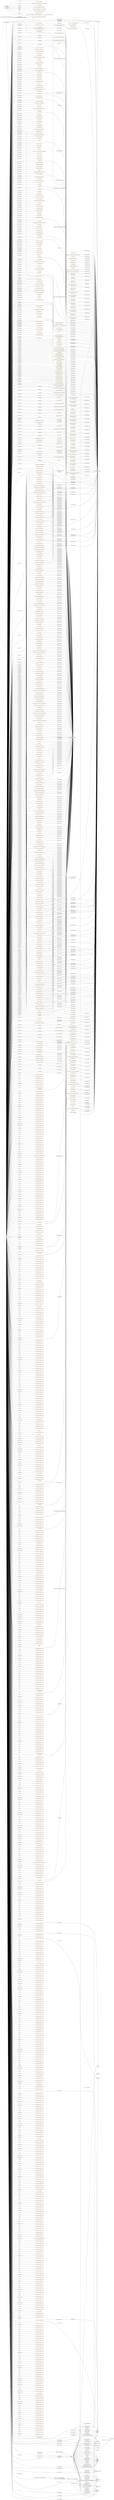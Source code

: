 digraph ar2dtool_diagram { 
rankdir=LR;
size="1501"
node [shape = rectangle, color="orange"]; "base:PcuFlowValue" "base:AxleWeight" "base:AlertCMethod2PrimaryPointLocation" "base:Delays" "base:Mobility" "base:DirectionCompassValue" "base:RoadEntity" "base:Location" "base:MultilingualString" "base:IntegerMetreDistanceValue" "base:ManagedCause" "base:DataValue" "base:Confidence" "base:HeightUnit" "base:CriticalObject" "base:StartPoint" "base:DurationValue" "base:GroupOfPeopleInvolved" "base:Cause" "base:ReferenceSettings" "base:VehicleCharacteristics" "base:RoadSurfaceConditionMeasurements" "base:OffsetDistance" "base:TpegAreaLocation" "base:TpegPointLocation" "base:TpegLinearLocation" "base:MicrogramsConcentrationValue" "base:Accident" "base:Obstruction" "base:AlertCMethod4PrimaryPointLocation" "base:EndPoint" "base:Referent" "base:PlatoonPosition" "base:AutomationLevel" "base:Heading" "base:VehicleFlowValue" "base:UrlLink" "base:ParkingSpotState" "base:WindSpeedValue" "base:PlatoonRole" "base:KilogramConcentrationValue" "base:GroupOfLocations" "base:PointByCoordinates" "base:MesaurementEquipmentFault" "base:SituationRecord" "base:Address" "base:Area" "base:OperatorAction" "http://www.w3.org/2006/time#TemporalEntity" "base:AlertCDirection" "base:SpeedUnit" "base:Platoon" "base:Pollution" "http://www.w3.org/2003/01/geo/wgs84_pos#Point" "base:OverallPeriod" "base:Movement" "base:SpeedValue" "base:PointCoordinates" "base:RoadSideEquipment" "base:PrecipitationDetail" "base:VmsUnitRecord" "base:TpegAreaDescriptor" "base:Route" "base:HeaviestAxleWeightCharacteristic" "base:VulnerableRoadUser" "base:PointAlongLinearElement" "base:Position" "base:Role" "base:ConcentrationOfVehiclesValue" "base:LengthUnit" "base:Status" "base:Identifier" "base:RendezvousLocation" "base:Subjects" "base:BasicData" "base:HeightCharacteristic" "base:LinearWithinLinearElement" "base:AbsolutePosition" "base:FloatingPointMetreDistanceValue" "http://www.w3.org/2006/time#Instant" "base:Width" "base:TpegPoint" "base:MaintenanceVehicles" "http://www.opengis.net/ont/geosparql#Feature" "base:ElaboratedData" "base:ElectronicControlUnit" "base:AxleSpacing" "base:Humidity" "base:Acceleration" "base:MultilingualStringValue" "base:Comment" "base:AlertCMethod2SecondaryPointLocation" "base:Height" "base:AxleFlowValue" "base:VmsUnitFault" "base:AlertCLocation" "base:SiteMeasurements" "base:ApplicationRateValue" "base:Shape" "base:VmsUnitTable" "base:BrakeCapacity" "base:HazardousMaterials" "base:PlatoonVehicleState" "base:VehicleRole" "base:Vehicle" "base:Situation" "base:AlertCPoint" "base:WidthCharacteristic" "base:TrafficConcentration" "base:TrafficView" "base:Wind" "base:TemperatureValue" "base:Management" "https://saref.etsi.org/core/UnitOfMeasure" "base:SpeedPercentile" "base:Source" "base:LinearElement" "base:DistanceAlongLinearElement" "base:VmsUnit" "base:Impact" "https://saref.etsi.org/core/Property" "base:Validity" "base:AccelerationUnit" "base:DeviceStatus" "base:ParkingSpotPoint" "base:PrecipitationIntensityValue" "base:VehicleEnvironment" "base:DirectionBearingValue" "base:NonManagedCause" "base:SupplementaryPositionalDescription" "base:GrossWeightCharacteristic" "base:RoutePoint" "base:Period" "base:Size" "base:RoadTopologyPosition" "https://saref.etsi.org/core/Device" "base:LifeCycleManagement" "base:AlertCArea" "base:NumberOfAxlesCharacteristic" "base:PlatoonState" "base:ElaboratedDataFault" "base:Visibility" "base:PressureValue" "base:Destination" "base:RelativePosition" "base:HeaderInformation" "base:DateTimeValue" "base:TrafficStatusValue" "base:AlertCLinear" "base:InternationalIdentifier" "base:Length" "http://www.opengis.net/ont/geosparql#Geometry" "base:PercentageValue" "base:LengthCharacteristic" "base:Itinerary" "base:Temperature" ; /*classes style*/
	"base:hasPlatoonPosition" -> "base:hasPosition" [ label = "rdfs:subPropertyOf" ];
	"base:axleSpacingOnVehicle" -> "owl:topObjectProperty" [ label = "rdfs:subPropertyOf" ];
	"base:publicationTime" -> "owl:topDataProperty" [ label = "rdfs:subPropertyOf" ];
	"base:dewPointTemperature" -> "owl:topObjectProperty" [ label = "rdfs:subPropertyOf" ];
	"base:id" -> "owl:topDataProperty" [ label = "rdfs:subPropertyOf" ];
	"base:id" -> "owl:topObjectProperty" [ label = "rdfs:subPropertyOf" ];
	"base:areaOfInterest" -> "owl:topDataProperty" [ label = "rdfs:subPropertyOf" ];
	"base:alertCLocationCountryCode" -> "owl:topDataProperty" [ label = "rdfs:subPropertyOf" ];
	"base:alertCLocationCountryCode" -> "owl:topObjectProperty" [ label = "rdfs:subPropertyOf" ];
	"base:overallStartTime" -> "owl:topDataProperty" [ label = "rdfs:subPropertyOf" ];
	"FrontierProject:" -> "https://www.etsi.org/" [ label = ":source" ];
	"FrontierProject:" -> "https://scholar.google.com/citations?user=coCDIj8AAAAJ" [ label = ":contributor" ];
	"FrontierProject:" -> "http://netellany.fr/" [ label = ":contributor" ];
	"FrontierProject:" -> "https://www.linkedin.com/in/lauradaniele" [ label = ":contributor" ];
	"FrontierProject:" -> "https://www.linkedin.com/in/pol-torres-46a83863/" [ label = ":creator" ];
	"FrontierProject:" -> "FrontierProject:" [ label = ":source" ];
	"FrontierProject:" -> "FrontierProject:" [ label = "owl:versionIRI" ];
	"FrontierProject:" -> "https://forge.etsi.org/etsi-software-license" [ label = ":license" ];
	"FrontierProject:" -> "https://docs.datex2.eu/" [ label = ":source" ];
	"FrontierProject:" -> "https://www.etsi.org/deliver/etsi_ts/103400_103499/10341007/01.01.01_60/ts_10341007v010101p.pdf" [ label = "rdfs:seeAlso" ];
	"https://saref.etsi.org/core/isControlledByDevice" -> "owl:topObjectProperty" [ label = "rdfs:subPropertyOf" ];
	"base:management" -> "owl:topObjectProperty" [ label = "rdfs:subPropertyOf" ];
	"base:deIcingApplicationRate" -> "owl:topObjectProperty" [ label = "rdfs:subPropertyOf" ];
	"base:isConfidenceOf" -> "owl:topObjectProperty" [ label = "rdfs:subPropertyOf" ];
	"base:minimumCarOccupancy" -> "owl:topDataProperty" [ label = "rdfs:subPropertyOf" ];
	"base:cause" -> "owl:topObjectProperty" [ label = "rdfs:subPropertyOf" ];
	"base:comment" -> "owl:topObjectProperty" [ label = "rdfs:subPropertyOf" ];
	"base:percentageLongVehicles" -> "owl:topObjectProperty" [ label = "rdfs:subPropertyOf" ];
	"base:descriptor" -> "owl:topObjectProperty" [ label = "rdfs:subPropertyOf" ];
	"base:vmsUnitFault" -> "owl:topDataProperty" [ label = "rdfs:subPropertyOf" ];
	"base:vmsUnitFault" -> "owl:topObjectProperty" [ label = "rdfs:subPropertyOf" ];
	"base:statusDescription" -> "owl:topDataProperty" [ label = "rdfs:subPropertyOf" ];
	"base:statusDescription" -> "owl:topObjectProperty" [ label = "rdfs:subPropertyOf" ];
	"base:visibility" -> "owl:topObjectProperty" [ label = "rdfs:subPropertyOf" ];
	"base:forecastDefault" -> "owl:topDataProperty" [ label = "rdfs:subPropertyOf" ];
	"base:individualVehicleSpeed" -> "owl:topDataProperty" [ label = "rdfs:subPropertyOf" ];
	"base:individualVehicleSpeed" -> "owl:topObjectProperty" [ label = "rdfs:subPropertyOf" ];
	"base:situation" -> "owl:topObjectProperty" [ label = "rdfs:subPropertyOf" ];
	"base:detectsPosition" -> "owl:topObjectProperty" [ label = "rdfs:subPropertyOf" ];
	"base:stationType" -> "owl:topDataProperty" [ label = "rdfs:subPropertyOf" ];
	"http://www.opengis.net/ont/geosparql#Feature" -> "http://www.opengis.net/ont/geosparql#Geometry" [ label = "owl:disjointWith" ];
	"base:categoryOfPeopleInvolved" -> "owl:topDataProperty" [ label = "rdfs:subPropertyOf" ];
	"base:roadIdentifier" -> "owl:topObjectProperty" [ label = "rdfs:subPropertyOf" ];
	"base:humidity" -> "owl:topObjectProperty" [ label = "rdfs:subPropertyOf" ];
	"base:actionOrigin" -> "owl:topDataProperty" [ label = "rdfs:subPropertyOf" ];
	"base:hasRole" -> "owl:topObjectProperty" [ label = "rdfs:subPropertyOf" ];
	"base:forVehiclesWithCharacteristicsOf" -> "owl:topObjectProperty" [ label = "rdfs:subPropertyOf" ];
	"base:hasProvider" -> "owl:topObjectProperty" [ label = "rdfs:subPropertyOf" ];
	"base:alertCDirectionCoded" -> "owl:topDataProperty" [ label = "rdfs:subPropertyOf" ];
	"base:alertCDirectionCoded" -> "owl:topObjectProperty" [ label = "rdfs:subPropertyOf" ];
	"base:directionBoundAtPoint" -> "owl:topDataProperty" [ label = "rdfs:subPropertyOf" ];
	"base:weatherRelatedRoadConditionType" -> "owl:topDataProperty" [ label = "rdfs:subPropertyOf" ];
	"base:faultyEquipmentOrSystemType" -> "owl:topDataProperty" [ label = "rdfs:subPropertyOf" ];
	"base:usesMeasurement" -> "owl:topObjectProperty" [ label = "rdfs:subPropertyOf" ];
	"base:itineraryExtension" -> "owl:topDataProperty" [ label = "rdfs:subPropertyOf" ];
	"base:itineraryExtension" -> "owl:topObjectProperty" [ label = "rdfs:subPropertyOf" ];
	"base:numberOfLanesRestricted" -> "owl:topDataProperty" [ label = "rdfs:subPropertyOf" ];
	"base:numberOfLanesRestricted" -> "owl:topObjectProperty" [ label = "rdfs:subPropertyOf" ];
	"base:measurementSiteTableReference" -> "owl:topObjectProperty" [ label = "rdfs:subPropertyOf" ];
	"base:reasonForDataError" -> "owl:topDataProperty" [ label = "rdfs:subPropertyOf" ];
	"base:vehicleManufacturer" -> "owl:topDataProperty" [ label = "rdfs:subPropertyOf" ];
	"base:roadsideServiceDisruptionExtension" -> "owl:topObjectProperty" [ label = "rdfs:subPropertyOf" ];
	"base:widthCharacteristic" -> "owl:topDataProperty" [ label = "rdfs:subPropertyOf" ];
	"base:widthCharacteristic" -> "owl:topObjectProperty" [ label = "rdfs:subPropertyOf" ];
	"base:trafficView" -> "owl:topObjectProperty" [ label = "rdfs:subPropertyOf" ];
	"base:maintenanceVehicles" -> "owl:topObjectProperty" [ label = "rdfs:subPropertyOf" ];
	"base:measurementOrCalculationTime" -> "owl:topDataProperty" [ label = "rdfs:subPropertyOf" ];
	"base:protectionTemperature" -> "owl:topObjectProperty" [ label = "rdfs:subPropertyOf" ];
	"base:vmsUnitTableIdentification" -> "owl:topDataProperty" [ label = "rdfs:subPropertyOf" ];
	"base:locationCodeForLinearLocation" -> "owl:topObjectProperty" [ label = "rdfs:subPropertyOf" ];
	"base:validityStatus" -> "owl:topDataProperty" [ label = "rdfs:subPropertyOf" ];
	"base:alertCArea" -> "owl:topObjectProperty" [ label = "rdfs:subPropertyOf" ];
	"https://saref.etsi.org/core/isMeasuredIn" -> "owl:topObjectProperty" [ label = "rdfs:subPropertyOf" ];
	"base:bearing" -> "owl:topDataProperty" [ label = "rdfs:subPropertyOf" ];
	"base:impact" -> "owl:topObjectProperty" [ label = "rdfs:subPropertyOf" ];
	"base:vmsUnitTable" -> "owl:topObjectProperty" [ label = "rdfs:subPropertyOf" ];
	"base:originalNumberOfLanes" -> "owl:topDataProperty" [ label = "rdfs:subPropertyOf" ];
	"base:originalNumberOfLanes" -> "owl:topObjectProperty" [ label = "rdfs:subPropertyOf" ];
	"base:towardsReferent" -> "owl:topObjectProperty" [ label = "rdfs:subPropertyOf" ];
	"https://saref.etsi.org/core/hasValue" -> "https://saref.etsi.org/core" [ label = "rdfs:comment" ];
	"https://saref.etsi.org/core/hasValue" -> "owl:topDataProperty" [ label = "rdfs:subPropertyOf" ];
	"base:regularity" -> "owl:topDataProperty" [ label = "rdfs:subPropertyOf" ];
	"base:waterFilmThickness" -> "owl:topObjectProperty" [ label = "rdfs:subPropertyOf" ];
	"base:integerMetreDistance" -> "owl:topDataProperty" [ label = "rdfs:subPropertyOf" ];
	"base:country" -> "owl:topDataProperty" [ label = "rdfs:subPropertyOf" ];
	"base:country" -> "owl:topObjectProperty" [ label = "rdfs:subPropertyOf" ];
	"base:distanceHeadway" -> "owl:topDataProperty" [ label = "rdfs:subPropertyOf" ];
	"base:distanceHeadway" -> "owl:topObjectProperty" [ label = "rdfs:subPropertyOf" ];
	"base:event" -> "owl:topObjectProperty" [ label = "rdfs:subPropertyOf" ];
	"base:roadworksDuration" -> "owl:topDataProperty" [ label = "rdfs:subPropertyOf" ];
	"base:scheduledDepartureTime" -> "owl:topDataProperty" [ label = "rdfs:subPropertyOf" ];
	"base:heaviestAxleWeight" -> "owl:topDataProperty" [ label = "rdfs:subPropertyOf" ];
	"base:ManagedCause" -> "base:NonManagedCause" [ label = "owl:disjointWith" ];
	"base:alternativeRoute" -> "owl:topObjectProperty" [ label = "rdfs:subPropertyOf" ];
	"base:nameOfRoad" -> "owl:topObjectProperty" [ label = "rdfs:subPropertyOf" ];
	"base:generalNetworkManagementType" -> "owl:topDataProperty" [ label = "rdfs:subPropertyOf" ];
	"base:nationalIdentifier" -> "owl:topDataProperty" [ label = "rdfs:subPropertyOf" ];
	"base:nationalIdentifier" -> "owl:topObjectProperty" [ label = "rdfs:subPropertyOf" ];
	"base:vehicleUsage" -> "owl:topDataProperty" [ label = "rdfs:subPropertyOf" ];
	"base:sequentialRampNumber" -> "owl:topDataProperty" [ label = "rdfs:subPropertyOf" ];
	"base:hazardSubstanceItemPageNumber" -> "owl:topDataProperty" [ label = "rdfs:subPropertyOf" ];
	"base:automaticallyInitiated" -> "owl:topDataProperty" [ label = "rdfs:subPropertyOf" ];
	"base:absoluteSpeed" -> "owl:topDataProperty" [ label = "rdfs:subPropertyOf" ];
	"base:numberOfMaintenanceVehicles" -> "owl:topDataProperty" [ label = "rdfs:subPropertyOf" ];
	"base:drivingConditionType" -> "owl:topDataProperty" [ label = "rdfs:subPropertyOf" ];
	"base:roadDestination" -> "owl:topObjectProperty" [ label = "rdfs:subPropertyOf" ];
	"base:pollutantConcentration" -> "owl:topObjectProperty" [ label = "rdfs:subPropertyOf" ];
	"base:availabilityRate" -> "owl:topDataProperty" [ label = "rdfs:subPropertyOf" ];
	"base:publicationCreator" -> "owl:topObjectProperty" [ label = "rdfs:subPropertyOf" ];
	"base:alertCLinear" -> "owl:topObjectProperty" [ label = "rdfs:subPropertyOf" ];
	"base:transitServiceType" -> "owl:topDataProperty" [ label = "rdfs:subPropertyOf" ];
	"base:disturbanceActivityType" -> "owl:topDataProperty" [ label = "rdfs:subPropertyOf" ];
	"base:disturbanceActivityType" -> "owl:topObjectProperty" [ label = "rdfs:subPropertyOf" ];
	"base:travelTimeTrendType" -> "owl:topDataProperty" [ label = "rdfs:subPropertyOf" ];
	"base:windMeasurementHeight" -> "owl:topDataProperty" [ label = "rdfs:subPropertyOf" ];
	"base:operatorActionStatus" -> "owl:topDataProperty" [ label = "rdfs:subPropertyOf" ];
	"base:hasAutomationLevel" -> "owl:topObjectProperty" [ label = "rdfs:subPropertyOf" ];
	"base:trafficTrendType" -> "owl:topDataProperty" [ label = "rdfs:subPropertyOf" ];
	"base:dataError" -> "owl:topDataProperty" [ label = "rdfs:subPropertyOf" ];
	"base:dataError" -> "owl:topObjectProperty" [ label = "rdfs:subPropertyOf" ];
	"base:underTraffic" -> "owl:topDataProperty" [ label = "rdfs:subPropertyOf" ];
	"base:consistsOfEntity" -> "https://saref.etsi.org/core/consistsOf" [ label = "rdfs:subPropertyOf" ];
	"base:occupancy" -> "owl:topDataProperty" [ label = "rdfs:subPropertyOf" ];
	"base:occupancy" -> "owl:topObjectProperty" [ label = "rdfs:subPropertyOf" ];
	"base:specificAxleWeight" -> "owl:topObjectProperty" [ label = "rdfs:subPropertyOf" ];
	"base:measurementOrCalculationTimePrecision" -> "owl:topDataProperty" [ label = "rdfs:subPropertyOf" ];
	"base:linearElementNature" -> "owl:topDataProperty" [ label = "rdfs:subPropertyOf" ];
	"base:actionPlanIdentifier" -> "owl:topDataProperty" [ label = "rdfs:subPropertyOf" ];
	"base:causeDescription" -> "owl:topDataProperty" [ label = "rdfs:subPropertyOf" ];
	"base:causeDescription" -> "owl:topObjectProperty" [ label = "rdfs:subPropertyOf" ];
	"base:pointCoordinates" -> "owl:topObjectProperty" [ label = "rdfs:subPropertyOf" ];
	"base:roadOperatorServiceDisruptionType" -> "owl:topDataProperty" [ label = "rdfs:subPropertyOf" ];
	"base:vehicleModel" -> "owl:topDataProperty" [ label = "rdfs:subPropertyOf" ];
	"base:hasPlatoonMember" -> "base:hasMember" [ label = "rdfs:subPropertyOf" ];
	"base:exitTime" -> "owl:topDataProperty" [ label = "rdfs:subPropertyOf" ];
	"base:exitTime" -> "owl:topObjectProperty" [ label = "rdfs:subPropertyOf" ];
	"base:alertCDirectionNamed" -> "owl:topObjectProperty" [ label = "rdfs:subPropertyOf" ];
	"base:freeFlowTravelTime" -> "owl:topObjectProperty" [ label = "rdfs:subPropertyOf" ];
	"base:periodName" -> "owl:topDataProperty" [ label = "rdfs:subPropertyOf" ];
	"base:averageDistanceHeadway" -> "owl:topObjectProperty" [ label = "rdfs:subPropertyOf" ];
	"base:delayTimeValue" -> "owl:topDataProperty" [ label = "rdfs:subPropertyOf" ];
	"base:vehicleIdentifier" -> "owl:topDataProperty" [ label = "rdfs:subPropertyOf" ];
	"base:validityTimeSpecification" -> "owl:topDataProperty" [ label = "rdfs:subPropertyOf" ];
	"base:validityTimeSpecification" -> "owl:topObjectProperty" [ label = "rdfs:subPropertyOf" ];
	"base:timeMeaning" -> "owl:topDataProperty" [ label = "rdfs:subPropertyOf" ];
	"base:informationStatus" -> "owl:topDataProperty" [ label = "rdfs:subPropertyOf" ];
	"base:hasPlatoonIndex" -> "owl:topDataProperty" [ label = "rdfs:subPropertyOf" ];
	"base:relativeSpeed" -> "owl:topDataProperty" [ label = "rdfs:subPropertyOf" ];
	"base:relativeSpeed" -> "owl:topObjectProperty" [ label = "rdfs:subPropertyOf" ];
	"base:hasDescriptionName" -> "owl:topDataProperty" [ label = "rdfs:subPropertyOf" ];
	"base:heaviestAxleWeightCharacteristic" -> "owl:topObjectProperty" [ label = "rdfs:subPropertyOf" ];
	"base:situationRecord" -> "owl:topObjectProperty" [ label = "rdfs:subPropertyOf" ];
	"base:vehicleType" -> "owl:topDataProperty" [ label = "rdfs:subPropertyOf" ];
	"base:vehicleType" -> "owl:topObjectProperty" [ label = "rdfs:subPropertyOf" ];
	"base:queueLength" -> "owl:topDataProperty" [ label = "rdfs:subPropertyOf" ];
	"http://www.w3.org/2006/time#hasBeginning" -> "owl:topObjectProperty" [ label = "rdfs:subPropertyOf" ];
	"https://saref.etsi.org/core/controlsProperty" -> "owl:topObjectProperty" [ label = "rdfs:subPropertyOf" ];
	"base:overallSeverity" -> "owl:topDataProperty" [ label = "rdfs:subPropertyOf" ];
	"base:lastUpdateOfDeviceInformation" -> "owl:topDataProperty" [ label = "rdfs:subPropertyOf" ];
	"base:measurementOrCalculationPeriod" -> "owl:topDataProperty" [ label = "rdfs:subPropertyOf" ];
	"base:version" -> "owl:topDataProperty" [ label = "rdfs:subPropertyOf" ];
	"base:version" -> "owl:topObjectProperty" [ label = "rdfs:subPropertyOf" ];
	"base:normallyExpectedTravelTime" -> "owl:topObjectProperty" [ label = "rdfs:subPropertyOf" ];
	"base:pointByCoordinates" -> "owl:topObjectProperty" [ label = "rdfs:subPropertyOf" ];
	"base:precipitationIntensity" -> "owl:topObjectProperty" [ label = "rdfs:subPropertyOf" ];
	"base:nonWeatherRelatedRoadConditionType" -> "owl:topDataProperty" [ label = "rdfs:subPropertyOf" ];
	"base:lang" -> "owl:topDataProperty" [ label = "rdfs:subPropertyOf" ];
	"base:lang" -> "owl:topObjectProperty" [ label = "rdfs:subPropertyOf" ];
	"base:carriageway" -> "owl:topDataProperty" [ label = "rdfs:subPropertyOf" ];
	"base:hasOwner" -> "owl:topObjectProperty" [ label = "rdfs:subPropertyOf" ];
	"base:alertCMethod2SecondaryPointLocation" -> "owl:topObjectProperty" [ label = "rdfs:subPropertyOf" ];
	"base:accuracy" -> "owl:topDataProperty" [ label = "rdfs:subPropertyOf" ];
	"base:situationRecordFirstSupplierVersionTime" -> "owl:topDataProperty" [ label = "rdfs:subPropertyOf" ];
	"base:pollutantType" -> "owl:topDataProperty" [ label = "rdfs:subPropertyOf" ];
	"base:administrativeAreaOfPoint" -> "owl:topObjectProperty" [ label = "rdfs:subPropertyOf" ];
	"base:alertCLocationName" -> "owl:topObjectProperty" [ label = "rdfs:subPropertyOf" ];
	"base:vehicleLength" -> "owl:topDataProperty" [ label = "rdfs:subPropertyOf" ];
	"base:accidentExtension" -> "owl:topDataProperty" [ label = "rdfs:subPropertyOf" ];
	"base:routeDestination" -> "owl:topDataProperty" [ label = "rdfs:subPropertyOf" ];
	"base:routeDestination" -> "owl:topObjectProperty" [ label = "rdfs:subPropertyOf" ];
	"base:to" -> "owl:topObjectProperty" [ label = "rdfs:subPropertyOf" ];
	"base:obstructingVehicle" -> "owl:topObjectProperty" [ label = "rdfs:subPropertyOf" ];
	"base:feedType" -> "owl:topDataProperty" [ label = "rdfs:subPropertyOf" ];
	"base:feedType" -> "owl:topObjectProperty" [ label = "rdfs:subPropertyOf" ];
	"base:typeOfDevice" -> "owl:topDataProperty" [ label = "rdfs:subPropertyOf" ];
	"base:alertCLocationTableNumber" -> "owl:topDataProperty" [ label = "rdfs:subPropertyOf" ];
	"base:alertCLocationTableNumber" -> "owl:topObjectProperty" [ label = "rdfs:subPropertyOf" ];
	"base:numberOfVehiclesWaiting" -> "owl:topDataProperty" [ label = "rdfs:subPropertyOf" ];
	"base:hasWidth" -> "owl:topObjectProperty" [ label = "rdfs:subPropertyOf" ];
	"base:alertCDirectionSense" -> "owl:topDataProperty" [ label = "rdfs:subPropertyOf" ];
	"base:alertCDirectionSense" -> "owl:topObjectProperty" [ label = "rdfs:subPropertyOf" ];
	"base:hasPlatoonRole" -> "base:hasRole" [ label = "rdfs:subPropertyOf" ];
	"base:hasIdentifier" -> "owl:topObjectProperty" [ label = "rdfs:subPropertyOf" ];
	"base:alertCLocation" -> "owl:topObjectProperty" [ label = "rdfs:subPropertyOf" ];
	"base:maximumWindSpeed" -> "owl:topObjectProperty" [ label = "rdfs:subPropertyOf" ];
	"base:numberOfAxles" -> "owl:topDataProperty" [ label = "rdfs:subPropertyOf" ];
	"base:vehicleWidth" -> "owl:topDataProperty" [ label = "rdfs:subPropertyOf" ];
	"base:vmsUnitIPAddress" -> "owl:topDataProperty" [ label = "rdfs:subPropertyOf" ];
	"base:commentType" -> "owl:topDataProperty" [ label = "rdfs:subPropertyOf" ];
	"base:distanceToThisRoad" -> "owl:topDataProperty" [ label = "rdfs:subPropertyOf" ];
	"base:concentrationOfVehicles" -> "owl:topDataProperty" [ label = "rdfs:subPropertyOf" ];
	"base:locationDescriptor" -> "owl:topDataProperty" [ label = "rdfs:subPropertyOf" ];
	"base:nonGeneralPublicComment" -> "owl:topObjectProperty" [ label = "rdfs:subPropertyOf" ];
	"base:publicEventType" -> "owl:topDataProperty" [ label = "rdfs:subPropertyOf" ];
	"base:hasDestinationEndPoint" -> "base:hasDestination" [ label = "rdfs:subPropertyOf" ];
	"base:forecast" -> "owl:topDataProperty" [ label = "rdfs:subPropertyOf" ];
	"base:groupOfPeopleInvolved" -> "owl:topObjectProperty" [ label = "rdfs:subPropertyOf" ];
	"base:presenceDurationTime" -> "owl:topDataProperty" [ label = "rdfs:subPropertyOf" ];
	"base:presenceDurationTime" -> "owl:topObjectProperty" [ label = "rdfs:subPropertyOf" ];
	"base:animalPresenceType" -> "owl:topDataProperty" [ label = "rdfs:subPropertyOf" ];
	"base:timeValue" -> "owl:topDataProperty" [ label = "rdfs:subPropertyOf" ];
	"base:situationRecordCreationTime" -> "owl:topDataProperty" [ label = "rdfs:subPropertyOf" ];
	"base:roadsideServiceDisruptionType" -> "owl:topDataProperty" [ label = "rdfs:subPropertyOf" ];
	"base:alertCMethod4PrimaryPointLocation" -> "owl:topObjectProperty" [ label = "rdfs:subPropertyOf" ];
	"base:vehiclePercentage" -> "owl:topObjectProperty" [ label = "rdfs:subPropertyOf" ];
	"base:situationRecordObservationTime" -> "owl:topDataProperty" [ label = "rdfs:subPropertyOf" ];
	"base:arrivalTime" -> "owl:topDataProperty" [ label = "rdfs:subPropertyOf" ];
	"base:arrivalTime" -> "owl:topObjectProperty" [ label = "rdfs:subPropertyOf" ];
	"base:tpegAreaLocationType" -> "owl:topDataProperty" [ label = "rdfs:subPropertyOf" ];
	"base:grossWeightCharacteristic" -> "owl:topObjectProperty" [ label = "rdfs:subPropertyOf" ];
	"base:faultIdentifier" -> "owl:topDataProperty" [ label = "rdfs:subPropertyOf" ];
	"base:hasShape" -> "owl:topObjectProperty" [ label = "rdfs:subPropertyOf" ];
	"http://www.w3.org/2006/time#hasEnd" -> "owl:topObjectProperty" [ label = "rdfs:subPropertyOf" ];
	"base:situationVersionCreationTime" -> "owl:topDataProperty" [ label = "rdfs:subPropertyOf" ];
	"base:vehicleInvolved" -> "owl:topObjectProperty" [ label = "rdfs:subPropertyOf" ];
	"base:heightGradeOfPoint" -> "owl:topDataProperty" [ label = "rdfs:subPropertyOf" ];
	"base:specificLocation" -> "owl:topDataProperty" [ label = "rdfs:subPropertyOf" ];
	"base:specificLocation" -> "owl:topObjectProperty" [ label = "rdfs:subPropertyOf" ];
	"base:timeDefault" -> "owl:topDataProperty" [ label = "rdfs:subPropertyOf" ];
	"base:hasRoute" -> "owl:topObjectProperty" [ label = "rdfs:subPropertyOf" ];
	"base:pressure" -> "owl:topDataProperty" [ label = "rdfs:subPropertyOf" ];
	"base:subjects" -> "owl:topObjectProperty" [ label = "rdfs:subPropertyOf" ];
	"base:hazardCodeVersionNumber" -> "owl:topDataProperty" [ label = "rdfs:subPropertyOf" ];
	"base:probabilityOfOccurrence" -> "owl:topDataProperty" [ label = "rdfs:subPropertyOf" ];
	"base:mobilityOfActivity" -> "owl:topObjectProperty" [ label = "rdfs:subPropertyOf" ];
	"base:hasProperty" -> "owl:topObjectProperty" [ label = "rdfs:subPropertyOf" ];
	"http://www.w3.org/2003/01/geo/wgs84_pos#location" -> "owl:topObjectProperty" [ label = "rdfs:subPropertyOf" ];
	"base:mobilityOfObstruction" -> "owl:topObjectProperty" [ label = "rdfs:subPropertyOf" ];
	"base:pertinentLocation" -> "owl:topDataProperty" [ label = "rdfs:subPropertyOf" ];
	"base:pertinentLocation" -> "owl:topObjectProperty" [ label = "rdfs:subPropertyOf" ];
	"base:depthOfSnow" -> "owl:topObjectProperty" [ label = "rdfs:subPropertyOf" ];
	"base:vmsUnitRecord" -> "owl:topObjectProperty" [ label = "rdfs:subPropertyOf" ];
	"base:validPeriod" -> "owl:topObjectProperty" [ label = "rdfs:subPropertyOf" ];
	"base:trafficStatus" -> "owl:topDataProperty" [ label = "rdfs:subPropertyOf" ];
	"base:trafficStatus" -> "owl:topObjectProperty" [ label = "rdfs:subPropertyOf" ];
	"base:chemicalName" -> "owl:topDataProperty" [ label = "rdfs:subPropertyOf" ];
	"base:chemicalName" -> "owl:topObjectProperty" [ label = "rdfs:subPropertyOf" ];
	"base:hasFormat" -> "owl:topObjectProperty" [ label = "rdfs:subPropertyOf" ];
	"base:mobility" -> "owl:topObjectProperty" [ label = "rdfs:subPropertyOf" ];
	"base:hasPerceptionState" -> "base:hasState" [ label = "rdfs:subPropertyOf" ];
	"base:averageVehicleSpeed" -> "owl:topDataProperty" [ label = "rdfs:subPropertyOf" ];
	"base:averageVehicleSpeed" -> "owl:topObjectProperty" [ label = "rdfs:subPropertyOf" ];
	"base:roadSurfaceConditionMeasurements" -> "owl:topObjectProperty" [ label = "rdfs:subPropertyOf" ];
	"base:faultSeverity" -> "owl:topDataProperty" [ label = "rdfs:subPropertyOf" ];
	"base:smoothingFactor" -> "owl:topDataProperty" [ label = "rdfs:subPropertyOf" ];
	"base:hasLength" -> "owl:topObjectProperty" [ label = "rdfs:subPropertyOf" ];
	"base:groupOfVehiclesInvolved" -> "owl:topObjectProperty" [ label = "rdfs:subPropertyOf" ];
	"base:dangerousGoodsRegulations" -> "owl:topDataProperty" [ label = "rdfs:subPropertyOf" ];
	"base:alertCDirection" -> "owl:topObjectProperty" [ label = "rdfs:subPropertyOf" ];
	"base:typeOfRoad" -> "owl:topDataProperty" [ label = "rdfs:subPropertyOf" ];
	"base:accidentType" -> "owl:topDataProperty" [ label = "rdfs:subPropertyOf" ];
	"base:distanceAlongLinearElement" -> "owl:topObjectProperty" [ label = "rdfs:subPropertyOf" ];
	"base:depth" -> "owl:topDataProperty" [ label = "rdfs:subPropertyOf" ];
	"base:roadworksScale" -> "owl:topDataProperty" [ label = "rdfs:subPropertyOf" ];
	"base:validity" -> "owl:topObjectProperty" [ label = "rdfs:subPropertyOf" ];
	"base:hasPosition" -> "owl:topObjectProperty" [ label = "rdfs:subPropertyOf" ];
	"base:measurementEquipmentFault" -> "owl:topDataProperty" [ label = "rdfs:subPropertyOf" ];
	"base:roadSurfaceTemperature" -> "owl:topObjectProperty" [ label = "rdfs:subPropertyOf" ];
	"base:hasRelativePosition" -> "base:hasPosition" [ label = "rdfs:subPropertyOf" ];
	"base:dangerousGoodsFlashPoint" -> "owl:topDataProperty" [ label = "rdfs:subPropertyOf" ];
	"base:weightOfDangerousGoods" -> "owl:topDataProperty" [ label = "rdfs:subPropertyOf" ];
	"base:hasEnvironment" -> "owl:topObjectProperty" [ label = "rdfs:subPropertyOf" ];
	"base:alertCPoint" -> "owl:topObjectProperty" [ label = "rdfs:subPropertyOf" ];
	"base:hasDestinationAddress" -> "base:hasDestination" [ label = "rdfs:subPropertyOf" ];
	"base:averageSpeed" -> "owl:topDataProperty" [ label = "rdfs:subPropertyOf" ];
	"base:authorityOperationType" -> "owl:topDataProperty" [ label = "rdfs:subPropertyOf" ];
	"base:transitServiceInformation" -> "owl:topDataProperty" [ label = "rdfs:subPropertyOf" ];
	"base:journeyDestination" -> "owl:topObjectProperty" [ label = "rdfs:subPropertyOf" ];
	"base:lastDeviceCheck" -> "owl:topDataProperty" [ label = "rdfs:subPropertyOf" ];
	"base:faultDescription" -> "owl:topDataProperty" [ label = "rdfs:subPropertyOf" ];
	"base:faultDescription" -> "owl:topObjectProperty" [ label = "rdfs:subPropertyOf" ];
	"base:siteMeasurements" -> "owl:topObjectProperty" [ label = "rdfs:subPropertyOf" ];
	"base:severity" -> "owl:topDataProperty" [ label = "rdfs:subPropertyOf" ];
	"base:roadsideAssistanceType" -> "owl:topDataProperty" [ label = "rdfs:subPropertyOf" ];
	"base:genericPublicationName" -> "owl:topDataProperty" [ label = "rdfs:subPropertyOf" ];
	"base:fuelType" -> "owl:topDataProperty" [ label = "rdfs:subPropertyOf" ];
	"base:deIcingConcentration" -> "owl:topObjectProperty" [ label = "rdfs:subPropertyOf" ];
	"base:gmlLineString" -> "owl:topObjectProperty" [ label = "rdfs:subPropertyOf" ];
	"base:linearElementReferenceModel" -> "owl:topDataProperty" [ label = "rdfs:subPropertyOf" ];
	"base:numberOfSubjects" -> "owl:topDataProperty" [ label = "rdfs:subPropertyOf" ];
	"base:startOfPeriod" -> "owl:topDataProperty" [ label = "rdfs:subPropertyOf" ];
	"base:overallEndTime" -> "owl:topDataProperty" [ label = "rdfs:subPropertyOf" ];
	"base:vehicleRegistrationPlateIdentifier" -> "owl:topDataProperty" [ label = "rdfs:subPropertyOf" ];
	"base:windSpeed" -> "owl:topDataProperty" [ label = "rdfs:subPropertyOf" ];
	"base:windSpeed" -> "owl:topObjectProperty" [ label = "rdfs:subPropertyOf" ];
	"base:linearElementReferenceModelVersion" -> "owl:topDataProperty" [ label = "rdfs:subPropertyOf" ];
	"base:pollution" -> "owl:topObjectProperty" [ label = "rdfs:subPropertyOf" ];
	"base:periodDefault" -> "owl:topDataProperty" [ label = "rdfs:subPropertyOf" ];
	"base:referentType" -> "owl:topDataProperty" [ label = "rdfs:subPropertyOf" ];
	"base:tpegAreaDescriptorType" -> "owl:topDataProperty" [ label = "rdfs:subPropertyOf" ];
	"base:poorEnvironmentType" -> "owl:topDataProperty" [ label = "rdfs:subPropertyOf" ];
	"base:isMemberOf" -> "owl:topObjectProperty" [ label = "rdfs:subPropertyOf" ];
	"base:hasOpeningTimeAvailability" -> "owl:topObjectProperty" [ label = "rdfs:subPropertyOf" ];
	"base:consistsOfVehicle" -> "https://saref.etsi.org/core/consistsOf" [ label = "rdfs:subPropertyOf" ];
	"base:distanceGap" -> "owl:topDataProperty" [ label = "rdfs:subPropertyOf" ];
	"base:distanceGap" -> "owl:topObjectProperty" [ label = "rdfs:subPropertyOf" ];
	"base:trafficCongestion" -> "owl:topObjectProperty" [ label = "rdfs:subPropertyOf" ];
	"base:hasParkingVehicleState" -> "base:hasState" [ label = "rdfs:subPropertyOf" ];
	"base:vmsUnitIdentifier" -> "owl:topDataProperty" [ label = "rdfs:subPropertyOf" ];
	"base:sourceCountry" -> "owl:topDataProperty" [ label = "rdfs:subPropertyOf" ];
	"base:infrastructureDamageType" -> "owl:topDataProperty" [ label = "rdfs:subPropertyOf" ];
	"base:hasDataOf" -> "owl:topObjectProperty" [ label = "rdfs:subPropertyOf" ];
	"http://www.opengis.net/ont/geosparql#hasGeometry" -> "owl:topObjectProperty" [ label = "rdfs:subPropertyOf" ];
	"base:numberOfInputValuesUsed" -> "owl:topDataProperty" [ label = "rdfs:subPropertyOf" ];
	"base:wind" -> "owl:topObjectProperty" [ label = "rdfs:subPropertyOf" ];
	"base:abnormalTrafficType" -> "owl:topDataProperty" [ label = "rdfs:subPropertyOf" ];
	"base:pcuFlow" -> "owl:topObjectProperty" [ label = "rdfs:subPropertyOf" ];
	"base:hasConfidenceUnitOfMeasure" -> "owl:topObjectProperty" [ label = "rdfs:subPropertyOf" ];
	"base:feedDescription" -> "owl:topObjectProperty" [ label = "rdfs:subPropertyOf" ];
	"base:routeCode" -> "owl:topDataProperty" [ label = "rdfs:subPropertyOf" ];
	"base:routeCode" -> "owl:topObjectProperty" [ label = "rdfs:subPropertyOf" ];
	"base:vmsUnit" -> "owl:topObjectProperty" [ label = "rdfs:subPropertyOf" ];
	"base:timeGap" -> "owl:topDataProperty" [ label = "rdfs:subPropertyOf" ];
	"base:timeGap" -> "owl:topObjectProperty" [ label = "rdfs:subPropertyOf" ];
	"base:faultType" -> "owl:topDataProperty" [ label = "rdfs:subPropertyOf" ];
	"base:airTemperature" -> "owl:topObjectProperty" [ label = "rdfs:subPropertyOf" ];
	"base:dateTime" -> "owl:topDataProperty" [ label = "rdfs:subPropertyOf" ];
	"base:hasPlatoonVehicleState" -> "base:hasState" [ label = "rdfs:subPropertyOf" ];
	"base:obstructionType" -> "owl:topDataProperty" [ label = "rdfs:subPropertyOf" ];
	"base:obstructionType" -> "owl:topObjectProperty" [ label = "rdfs:subPropertyOf" ];
	"base:confidentialityOverride" -> "owl:topDataProperty" [ label = "rdfs:subPropertyOf" ];
	"base:totalNumberOfVehiclesInvolved" -> "owl:topDataProperty" [ label = "rdfs:subPropertyOf" ];
	"base:situationVersionTime" -> "owl:topDataProperty" [ label = "rdfs:subPropertyOf" ];
	"base:urlLink" -> "owl:topObjectProperty" [ label = "rdfs:subPropertyOf" ];
	"base:source" -> "owl:topObjectProperty" [ label = "rdfs:subPropertyOf" ];
	"base:address" -> "owl:topDataProperty" [ label = "rdfs:subPropertyOf" ];
	"base:urlLinkDescription" -> "owl:topObjectProperty" [ label = "rdfs:subPropertyOf" ];
	"base:sourceType" -> "owl:topDataProperty" [ label = "rdfs:subPropertyOf" ];
	"base:noPrecipitation" -> "owl:topDataProperty" [ label = "rdfs:subPropertyOf" ];
	"base:generalMessageToRoadUsers" -> "owl:topObjectProperty" [ label = "rdfs:subPropertyOf" ];
	"base:hasCoordinateX" -> "owl:topDataProperty" [ label = "rdfs:subPropertyOf" ];
	"base:temporarySpeedLimit" -> "owl:topDataProperty" [ label = "rdfs:subPropertyOf" ];
	"base:delayBand" -> "owl:topDataProperty" [ label = "rdfs:subPropertyOf" ];
	"base:relativeTrafficFlow" -> "owl:topDataProperty" [ label = "rdfs:subPropertyOf" ];
	"base:travelTimeType" -> "owl:topDataProperty" [ label = "rdfs:subPropertyOf" ];
	"base:vehicleStatus" -> "owl:topDataProperty" [ label = "rdfs:subPropertyOf" ];
	"base:hasMaxSize" -> "owl:topDataProperty" [ label = "rdfs:subPropertyOf" ];
	"base:roadOrCarriagewayOrLaneManagementType" -> "owl:topDataProperty" [ label = "rdfs:subPropertyOf" ];
	"base:vehicleObstructionType" -> "owl:topDataProperty" [ label = "rdfs:subPropertyOf" ];
	"base:endPointOfLinearElement" -> "owl:topObjectProperty" [ label = "rdfs:subPropertyOf" ];
	"https://saref.etsi.org/core/hasTimestamp" -> "owl:topDataProperty" [ label = "rdfs:subPropertyOf" ];
	"base:capacityRemaining" -> "owl:topDataProperty" [ label = "rdfs:subPropertyOf" ];
	"base:capacityRemaining" -> "owl:topObjectProperty" [ label = "rdfs:subPropertyOf" ];
	"base:minimumTemperature" -> "owl:topObjectProperty" [ label = "rdfs:subPropertyOf" ];
	"base:urgency" -> "owl:topDataProperty" [ label = "rdfs:subPropertyOf" ];
	"base:freeFlowSpeed" -> "owl:topDataProperty" [ label = "rdfs:subPropertyOf" ];
	"base:freeFlowSpeed" -> "owl:topObjectProperty" [ label = "rdfs:subPropertyOf" ];
	"base:residualRoadWidth" -> "owl:topDataProperty" [ label = "rdfs:subPropertyOf" ];
	"base:residualRoadWidth" -> "owl:topObjectProperty" [ label = "rdfs:subPropertyOf" ];
	"base:standardDeviation" -> "owl:topDataProperty" [ label = "rdfs:subPropertyOf" ];
	"base:volumeOfDangerousGoods" -> "owl:topDataProperty" [ label = "rdfs:subPropertyOf" ];
	"base:alive" -> "owl:topDataProperty" [ label = "rdfs:subPropertyOf" ];
	"base:sourceIdentification" -> "owl:topDataProperty" [ label = "rdfs:subPropertyOf" ];
	"base:hasRoadTopologyPosition" -> "base:hasPosition" [ label = "rdfs:subPropertyOf" ];
	"base:locationReference" -> "owl:topDataProperty" [ label = "rdfs:subPropertyOf" ];
	"base:locationReference" -> "owl:topObjectProperty" [ label = "rdfs:subPropertyOf" ];
	"base:locationReference" -> "base:pertinentLocation" [ label = "owl:equivalentProperty" ];
	"base:faultCreationTime" -> "owl:topDataProperty" [ label = "rdfs:subPropertyOf" ];
	"base:signedRerouting" -> "owl:topDataProperty" [ label = "rdfs:subPropertyOf" ];
	"base:srsDimension" -> "owl:topDataProperty" [ label = "rdfs:subPropertyOf" ];
	"base:elaboratedData" -> "owl:topObjectProperty" [ label = "rdfs:subPropertyOf" ];
	"base:posList" -> "owl:topDataProperty" [ label = "rdfs:subPropertyOf" ];
	"base:posList" -> "owl:topObjectProperty" [ label = "rdfs:subPropertyOf" ];
	"base:situationRecordExtension" -> "owl:topObjectProperty" [ label = "rdfs:subPropertyOf" ];
	"base:trafficStatusDefault" -> "owl:topDataProperty" [ label = "rdfs:subPropertyOf" ];
	"base:trafficStatusDefault" -> "owl:topObjectProperty" [ label = "rdfs:subPropertyOf" ];
	"base:restlessness" -> "owl:topDataProperty" [ label = "rdfs:subPropertyOf" ];
	"base:axleWeight" -> "owl:topDataProperty" [ label = "rdfs:subPropertyOf" ];
	"base:axleWeight" -> "owl:topObjectProperty" [ label = "rdfs:subPropertyOf" ];
	"base:tpegLinearLocationType" -> "owl:topDataProperty" [ label = "rdfs:subPropertyOf" ];
	"base:precipitationDetail" -> "owl:topObjectProperty" [ label = "rdfs:subPropertyOf" ];
	"base:consistsOfEquipment" -> "https://saref.etsi.org/core/consistsOf" [ label = "rdfs:subPropertyOf" ];
	"base:trafficFlowCharacteristics" -> "owl:topDataProperty" [ label = "rdfs:subPropertyOf" ];
	"base:produces" -> "owl:topObjectProperty" [ label = "rdfs:subPropertyOf" ];
	"base:numberOfPeople" -> "owl:topDataProperty" [ label = "rdfs:subPropertyOf" ];
	"base:vehicleHeight" -> "owl:topDataProperty" [ label = "rdfs:subPropertyOf" ];
	"base:passageDurationTime" -> "owl:topDataProperty" [ label = "rdfs:subPropertyOf" ];
	"base:passageDurationTime" -> "owl:topObjectProperty" [ label = "rdfs:subPropertyOf" ];
	"https://saref.etsi.org/core/measurementMadeBy" -> "owl:topObjectProperty" [ label = "rdfs:subPropertyOf" ];
	"base:exceptionPeriod" -> "owl:topObjectProperty" [ label = "rdfs:subPropertyOf" ];
	"base:trafficConstrictionType" -> "owl:topDataProperty" [ label = "rdfs:subPropertyOf" ];
	"base:trafficConstrictionType" -> "owl:topObjectProperty" [ label = "rdfs:subPropertyOf" ];
	"http://www.w3.org/2006/time#inXSDDateTimeStamp" -> "owl:topDataProperty" [ label = "rdfs:subPropertyOf" ];
	"base:hasBrakeCapacity" -> "owl:topObjectProperty" [ label = "rdfs:subPropertyOf" ];
	"base:hazardCodeIdentification" -> "owl:topDataProperty" [ label = "rdfs:subPropertyOf" ];
	"base:injuryStatus" -> "owl:topDataProperty" [ label = "rdfs:subPropertyOf" ];
	"base:hasVehicleRole" -> "base:hasRole" [ label = "rdfs:subPropertyOf" ];
	"base:comparisonOperator" -> "owl:topDataProperty" [ label = "rdfs:subPropertyOf" ];
	"base:generalPublicComment" -> "owl:topObjectProperty" [ label = "rdfs:subPropertyOf" ];
	"base:hasDestination" -> "owl:topObjectProperty" [ label = "rdfs:subPropertyOf" ];
	"base:alertCLocationTableVersion" -> "owl:topDataProperty" [ label = "rdfs:subPropertyOf" ];
	"base:alertCLocationTableVersion" -> "owl:topObjectProperty" [ label = "rdfs:subPropertyOf" ];
	"base:hasMember" -> "owl:topObjectProperty" [ label = "rdfs:subPropertyOf" ];
	"base:tremCardNumber" -> "owl:topDataProperty" [ label = "rdfs:subPropertyOf" ];
	"base:trafficViewTime" -> "owl:topDataProperty" [ label = "rdfs:subPropertyOf" ];
	"base:roadOrigination" -> "owl:topObjectProperty" [ label = "rdfs:subPropertyOf" ];
	"base:hasPlatoonState" -> "base:hasState" [ label = "rdfs:subPropertyOf" ];
	"base:generalDeviceStatus" -> "owl:topDataProperty" [ label = "rdfs:subPropertyOf" ];
	"base:journeyOrigin" -> "owl:topObjectProperty" [ label = "rdfs:subPropertyOf" ];
	"base:heightGradeOfLinearSection" -> "owl:topDataProperty" [ label = "rdfs:subPropertyOf" ];
	"base:hasSize" -> "owl:topObjectProperty" [ label = "rdfs:subPropertyOf" ];
	"base:speedPercentile" -> "owl:topObjectProperty" [ label = "rdfs:subPropertyOf" ];
	"http://www.w3.org/2003/01/geo/wgs84_pos#alt" -> "owl:topDataProperty" [ label = "rdfs:subPropertyOf" ];
	"base:concentration" -> "owl:topObjectProperty" [ label = "rdfs:subPropertyOf" ];
	"base:hasVehicleEnvironmentMember" -> "base:hasMember" [ label = "rdfs:subPropertyOf" ];
	"base:harmonicSpeed" -> "owl:topDataProperty" [ label = "rdfs:subPropertyOf" ];
	"base:harmonicSpeed" -> "owl:topObjectProperty" [ label = "rdfs:subPropertyOf" ];
	"base:fromReferent" -> "owl:topObjectProperty" [ label = "rdfs:subPropertyOf" ];
	"base:constructionWorkType" -> "owl:topDataProperty" [ label = "rdfs:subPropertyOf" ];
	"base:consistsOfUser" -> "https://saref.etsi.org/core/consistsOf" [ label = "rdfs:subPropertyOf" ];
	"base:measurementTimeDefault" -> "owl:topDataProperty" [ label = "rdfs:subPropertyOf" ];
	"base:supplierCalculatedDataQuality" -> "owl:topDataProperty" [ label = "rdfs:subPropertyOf" ];
	"base:maximumPermittedAxleWeight" -> "owl:topDataProperty" [ label = "rdfs:subPropertyOf" ];
	"base:maximumPermittedAxleWeight" -> "owl:topObjectProperty" [ label = "rdfs:subPropertyOf" ];
	"base:axleSpacing" -> "owl:topDataProperty" [ label = "rdfs:subPropertyOf" ];
	"base:axleSpacing" -> "owl:topObjectProperty" [ label = "rdfs:subPropertyOf" ];
	"base:environmentalObstructionType" -> "owl:topDataProperty" [ label = "rdfs:subPropertyOf" ];
	"base:complianceOption" -> "owl:topDataProperty" [ label = "rdfs:subPropertyOf" ];
	"base:genericSituationRecordName" -> "owl:topDataProperty" [ label = "rdfs:subPropertyOf" ];
	"http://www.w3.org/2003/01/geo/wgs84_pos#lat" -> "owl:topDataProperty" [ label = "rdfs:subPropertyOf" ];
	"base:directionBoundOnLinearSection" -> "owl:topDataProperty" [ label = "rdfs:subPropertyOf" ];
	"base:endOfPeriod" -> "owl:topDataProperty" [ label = "rdfs:subPropertyOf" ];
	"base:roadMaintenance" -> "owl:topDataProperty" [ label = "rdfs:subPropertyOf" ];
	"base:roadMaintenance" -> "owl:topObjectProperty" [ label = "rdfs:subPropertyOf" ];
	"base:hasEstimatedRendezvousLocation" -> "owl:topObjectProperty" [ label = "rdfs:subPropertyOf" ];
	"base:hasOrigin" -> "owl:topObjectProperty" [ label = "rdfs:subPropertyOf" ];
	"base:grossVehicleWeight" -> "owl:topDataProperty" [ label = "rdfs:subPropertyOf" ];
	"base:equipmentOrSystemFaultType" -> "owl:topDataProperty" [ label = "rdfs:subPropertyOf" ];
	"base:timePrecision" -> "owl:topDataProperty" [ label = "rdfs:subPropertyOf" ];
	"http://www.w3.org/2003/01/geo/wgs84_pos#long" -> "owl:topDataProperty" [ label = "rdfs:subPropertyOf" ];
	"base:situationRecordCreationReference" -> "owl:topDataProperty" [ label = "rdfs:subPropertyOf" ];
	"base:averageTimeHeadway" -> "owl:topObjectProperty" [ label = "rdfs:subPropertyOf" ];
	"base:heightCharacteristic" -> "owl:topObjectProperty" [ label = "rdfs:subPropertyOf" ];
	"base:genericSituationRecordExtension" -> "owl:topDataProperty" [ label = "rdfs:subPropertyOf" ];
	"base:genericSituationRecordExtension" -> "owl:topObjectProperty" [ label = "rdfs:subPropertyOf" ];
	"base:roadOrJunctionNumber" -> "owl:topDataProperty" [ label = "rdfs:subPropertyOf" ];
	"base:numberOfOperationalLanes" -> "owl:topDataProperty" [ label = "rdfs:subPropertyOf" ];
	"base:numberOfOperationalLanes" -> "owl:topObjectProperty" [ label = "rdfs:subPropertyOf" ];
	"base:groupOfLocations" -> "owl:topObjectProperty" [ label = "rdfs:subPropertyOf" ];
	"base:confidentiality" -> "owl:topDataProperty" [ label = "rdfs:subPropertyOf" ];
	"base:entry" -> "owl:topDataProperty" [ label = "rdfs:subPropertyOf" ];
	"base:vehicleFlowRate" -> "owl:topDataProperty" [ label = "rdfs:subPropertyOf" ];
	"base:managedCause" -> "owl:topObjectProperty" [ label = "rdfs:subPropertyOf" ];
	"base:windDirectionBearing" -> "owl:topObjectProperty" [ label = "rdfs:subPropertyOf" ];
	"https://saref.etsi.org/core/relatesToMeasurement" -> "owl:topObjectProperty" [ label = "rdfs:subPropertyOf" ];
	"https://saref.etsi.org/core/relatesToProperty" -> "owl:topObjectProperty" [ label = "rdfs:subPropertyOf" ];
	"base:junctionName" -> "owl:topObjectProperty" [ label = "rdfs:subPropertyOf" ];
	"base:applicableForTrafficType" -> "owl:topDataProperty" [ label = "rdfs:subPropertyOf" ];
	"base:commentDateTime" -> "owl:topDataProperty" [ label = "rdfs:subPropertyOf" ];
	"base:hasCoordinateY" -> "owl:topDataProperty" [ label = "rdfs:subPropertyOf" ];
	"base:vmsFault" -> "owl:topDataProperty" [ label = "rdfs:subPropertyOf" ];
	"https://saref.etsi.org/saref4syst/subSystemOf" -> "owl:topObjectProperty" [ label = "rdfs:subPropertyOf" ];
	"base:travelTime" -> "owl:topObjectProperty" [ label = "rdfs:subPropertyOf" ];
	"base:hasConfidenceValue" -> "owl:topDataProperty" [ label = "rdfs:subPropertyOf" ];
	"base:referentDescription" -> "owl:topObjectProperty" [ label = "rdfs:subPropertyOf" ];
	"base:timeHeadway" -> "owl:topDataProperty" [ label = "rdfs:subPropertyOf" ];
	"base:timeHeadway" -> "owl:topObjectProperty" [ label = "rdfs:subPropertyOf" ];
	"base:precipitationType" -> "owl:topDataProperty" [ label = "rdfs:subPropertyOf" ];
	"https://saref.etsi.org/core/isMeasuredByDevice" -> "owl:topObjectProperty" [ label = "rdfs:subPropertyOf" ];
	"base:hasMovement" -> "owl:topObjectProperty" [ label = "rdfs:subPropertyOf" ];
	"https://saref.etsi.org/core/measuresProperty" -> "owl:topObjectProperty" [ label = "rdfs:subPropertyOf" ];
	"base:lengthCharacteristic" -> "owl:topObjectProperty" [ label = "rdfs:subPropertyOf" ];
	"base:axlePositionIdentifier" -> "owl:topDataProperty" [ label = "rdfs:subPropertyOf" ];
	"base:axlePositionIdentifier" -> "owl:topObjectProperty" [ label = "rdfs:subPropertyOf" ];
	"base:faultLastUpdateTime" -> "owl:topDataProperty" [ label = "rdfs:subPropertyOf" ];
	"base:hasEvent" -> "owl:topObjectProperty" [ label = "rdfs:subPropertyOf" ];
	"base:type" -> "owl:topDataProperty" [ label = "rdfs:subPropertyOf" ];
	"base:exit" -> "owl:topDataProperty" [ label = "rdfs:subPropertyOf" ];
	"base:causeType" -> "owl:topDataProperty" [ label = "rdfs:subPropertyOf" ];
	"base:causeType" -> "owl:topObjectProperty" [ label = "rdfs:subPropertyOf" ];
	"base:hasParkingSpotState" -> "base:hasState" [ label = "rdfs:subPropertyOf" ];
	"base:isMemberOfPlatoon" -> "base:isMemberOf" [ label = "rdfs:subPropertyOf" ];
	"base:basicData" -> "owl:topObjectProperty" [ label = "rdfs:subPropertyOf" ];
	"base:hasConfidence" -> "owl:topObjectProperty" [ label = "rdfs:subPropertyOf" ];
	"base:journeyReference" -> "owl:topDataProperty" [ label = "rdfs:subPropertyOf" ];
	"base:additionalDeviceInformation" -> "owl:topDataProperty" [ label = "rdfs:subPropertyOf" ];
	"base:trafficManuallyDirectedBy" -> "owl:topDataProperty" [ label = "rdfs:subPropertyOf" ];
	"base:temperature" -> "owl:topDataProperty" [ label = "rdfs:subPropertyOf" ];
	"base:temperature" -> "owl:topObjectProperty" [ label = "rdfs:subPropertyOf" ];
	"base:referentName" -> "owl:topDataProperty" [ label = "rdfs:subPropertyOf" ];
	"base:referentIdentifier" -> "owl:topDataProperty" [ label = "rdfs:subPropertyOf" ];
	"base:offsetDistance" -> "owl:topDataProperty" [ label = "rdfs:subPropertyOf" ];
	"base:offsetDistance" -> "owl:topObjectProperty" [ label = "rdfs:subPropertyOf" ];
	"base:delays" -> "owl:topDataProperty" [ label = "rdfs:subPropertyOf" ];
	"base:directionRelativeOnLinearSection" -> "owl:topDataProperty" [ label = "rdfs:subPropertyOf" ];
	"base:hasHeight" -> "owl:topObjectProperty" [ label = "rdfs:subPropertyOf" ];
	"base:mobilityType" -> "owl:topDataProperty" [ label = "rdfs:subPropertyOf" ];
	"base:mobilityType" -> "owl:topObjectProperty" [ label = "rdfs:subPropertyOf" ];
	"base:overrunning" -> "owl:topDataProperty" [ label = "rdfs:subPropertyOf" ];
	"base:winterEquipmentManagementType" -> "owl:topDataProperty" [ label = "rdfs:subPropertyOf" ];
	"base:depositionDepth" -> "owl:topObjectProperty" [ label = "rdfs:subPropertyOf" ];
	"base:operatorActionExtension" -> "owl:topDataProperty" [ label = "rdfs:subPropertyOf" ];
	"base:operatorActionExtension" -> "owl:topObjectProperty" [ label = "rdfs:subPropertyOf" ];
	"base:consistsOfEvent" -> "https://saref.etsi.org/core/consistsOf" [ label = "rdfs:subPropertyOf" ];
	"base:numberOfObstructions" -> "owl:topDataProperty" [ label = "rdfs:subPropertyOf" ];
	"base:tpegDirection" -> "owl:topDataProperty" [ label = "rdfs:subPropertyOf" ];
	"base:stationID" -> "owl:topDataProperty" [ label = "rdfs:subPropertyOf" ];
	"base:stationID" -> "owl:topObjectProperty" [ label = "rdfs:subPropertyOf" ];
	"base:maintenanceVehicleActions" -> "owl:topDataProperty" [ label = "rdfs:subPropertyOf" ];
	"base:devicePublication" -> "owl:topDataProperty" [ label = "rdfs:subPropertyOf" ];
	"base:hasEstimatedJoiningTime" -> "owl:topDataProperty" [ label = "rdfs:subPropertyOf" ];
	"base:hasState" -> "owl:topObjectProperty" [ label = "rdfs:subPropertyOf" ];
	"base:affectedSensorUnitIDs" -> "owl:topDataProperty" [ label = "rdfs:subPropertyOf" ];
	"base:consistsOfObject" -> "https://saref.etsi.org/core/consistsOf" [ label = "rdfs:subPropertyOf" ];
	"base:lengthAffected" -> "owl:topDataProperty" [ label = "rdfs:subPropertyOf" ];
	"base:startPointOfLinearElement" -> "owl:topObjectProperty" [ label = "rdfs:subPropertyOf" ];
	"base:vehicleEquipment" -> "owl:topDataProperty" [ label = "rdfs:subPropertyOf" ];
	"base:name" -> "owl:topObjectProperty" [ label = "rdfs:subPropertyOf" ];
	"https://saref.etsi.org/core/consistsOf" -> "owl:topObjectProperty" [ label = "rdfs:subPropertyOf" ];
	"base:totalNumberOfPeopleInvolved" -> "owl:topDataProperty" [ label = "rdfs:subPropertyOf" ];
	"base:footpath" -> "owl:topDataProperty" [ label = "rdfs:subPropertyOf" ];
	"base:numberOfVms" -> "owl:topDataProperty" [ label = "rdfs:subPropertyOf" ];
	"base:numberOfIncompleteInputs" -> "owl:topDataProperty" [ label = "rdfs:subPropertyOf" ];
	"base:accidentCause" -> "owl:topDataProperty" [ label = "rdfs:subPropertyOf" ];
	"base:urlLinkAddress" -> "owl:topDataProperty" [ label = "rdfs:subPropertyOf" ];
	"base:reroutingItineraryDescription" -> "owl:topObjectProperty" [ label = "rdfs:subPropertyOf" ];
	"base:axleFlow" -> "owl:topObjectProperty" [ label = "rdfs:subPropertyOf" ];
	"base:alertCMethod2PrimaryPointLocation" -> "owl:topObjectProperty" [ label = "rdfs:subPropertyOf" ];
	"base:vehicleCountryOfOrigin" -> "owl:topObjectProperty" [ label = "rdfs:subPropertyOf" ];
	"base:computationalMethod" -> "owl:topDataProperty" [ label = "rdfs:subPropertyOf" ];
	"base:isMemberOfVehicleEnvironment" -> "base:isMemberOf" [ label = "rdfs:subPropertyOf" ];
	"base:srsName" -> "owl:topDataProperty" [ label = "rdfs:subPropertyOf" ];
	"base:from" -> "owl:topObjectProperty" [ label = "rdfs:subPropertyOf" ];
	"base:isRelatedTo" -> "owl:topObjectProperty" [ label = "rdfs:subPropertyOf" ];
	"base:lane" -> "owl:topDataProperty" [ label = "rdfs:subPropertyOf" ];
	"base:sourceName" -> "owl:topObjectProperty" [ label = "rdfs:subPropertyOf" ];
	"base:alertCMethod4SecondaryPointLocation" -> "owl:topObjectProperty" [ label = "rdfs:subPropertyOf" ];
	"base:hasInformationOf" -> "owl:topObjectProperty" [ label = "rdfs:subPropertyOf" ];
	"base:loadType" -> "owl:topDataProperty" [ label = "rdfs:subPropertyOf" ];
	"base:numberOfAxlesCharacteristic" -> "owl:topObjectProperty" [ label = "rdfs:subPropertyOf" ];
	"base:urlLinkType" -> "owl:topDataProperty" [ label = "rdfs:subPropertyOf" ];
	"base:headerInformation" -> "owl:topObjectProperty" [ label = "rdfs:subPropertyOf" ];
	"base:undgNumber" -> "owl:topDataProperty" [ label = "rdfs:subPropertyOf" ];
	"base:speedManagementType" -> "owl:topDataProperty" [ label = "rdfs:subPropertyOf" ];
	"base:maximumTemperature" -> "owl:topObjectProperty" [ label = "rdfs:subPropertyOf" ];
	"base:delaysType" -> "owl:topDataProperty" [ label = "rdfs:subPropertyOf" ];
	"base:vmsUnitElectronicAddress" -> "owl:topDataProperty" [ label = "rdfs:subPropertyOf" ];
	"base:roadMaintenanceType" -> "owl:topDataProperty" [ label = "rdfs:subPropertyOf" ];
	"base:vmsSetting" -> "owl:topObjectProperty" [ label = "rdfs:subPropertyOf" ];
	"base:placesAtWhichApplicable" -> "owl:topDataProperty" [ label = "rdfs:subPropertyOf" ];
	"base:vehicleFlow" -> "owl:topObjectProperty" [ label = "rdfs:subPropertyOf" ];
	"base:referenceSettings" -> "owl:topObjectProperty" [ label = "rdfs:subPropertyOf" ];
	"base:isCollectionOf" -> "owl:topObjectProperty" [ label = "rdfs:subPropertyOf" ];
	"base:value" -> "owl:topDataProperty" [ label = "rdfs:subPropertyOf" ];
	"base:value" -> "owl:topObjectProperty" [ label = "rdfs:subPropertyOf" ];
	"base:minimumVisibilityDistance" -> "owl:topObjectProperty" [ label = "rdfs:subPropertyOf" ];
	"base:reliable" -> "owl:topDataProperty" [ label = "rdfs:subPropertyOf" ];
	"base:urgentRoadworks" -> "owl:topDataProperty" [ label = "rdfs:subPropertyOf" ];
	"base:elaboratedDataFault" -> "owl:topDataProperty" [ label = "rdfs:subPropertyOf" ];
	"base:elaboratedDataFault" -> "owl:topObjectProperty" [ label = "rdfs:subPropertyOf" ];
	"https://saref.etsi.org/core/makesMeasurement" -> "owl:topObjectProperty" [ label = "rdfs:subPropertyOf" ];
	"base:generalInstructionToRoadUsersType" -> "owl:topDataProperty" [ label = "rdfs:subPropertyOf" ];
	"base:centrePoint" -> "owl:topObjectProperty" [ label = "rdfs:subPropertyOf" ];
	"base:roadOperatorServiceDisruptionExtension" -> "owl:topObjectProperty" [ label = "rdfs:subPropertyOf" ];
	"base:windDirectionCompass" -> "owl:topObjectProperty" [ label = "rdfs:subPropertyOf" ];
	"base:hazardousGoodsAssociatedWithVehicle" -> "owl:topObjectProperty" [ label = "rdfs:subPropertyOf" ];
	"base:hasCoordinateZ" -> "owl:topDataProperty" [ label = "rdfs:subPropertyOf" ];
	"base:applicableForTrafficDirection" -> "owl:topDataProperty" [ label = "rdfs:subPropertyOf" ];
	"base:reroutingManagementType" -> "owl:topDataProperty" [ label = "rdfs:subPropertyOf" ];
	"NULL" -> "-2d7350f3:184ec54caa7:-7fcd" [ label = "rdf:rest" ];
	"NULL" -> "base:windSpeed" [ label = "owl:onProperty" ];
	"NULL" -> "base:authorityOperationType" [ label = "owl:onProperty" ];
	"NULL" -> "base:hasAutomationLevel" [ label = "owl:onProperty" ];
	"NULL" -> "-2d7350f3:184ec54caa7:-7f1e" [ label = "rdf:rest" ];
	"NULL" -> "base:causeDescription" [ label = "owl:onProperty" ];
	"NULL" -> "-2d7350f3:184ec54caa7:-7e0a" [ label = "rdf:rest" ];
	"NULL" -> "base:exceptionPeriod" [ label = "owl:onProperty" ];
	"NULL" -> "base:elaboratedDataFault" [ label = "owl:onProperty" ];
	"NULL" -> "-2d7350f3:184ec54caa7:-7f21" [ label = "rdf:rest" ];
	"NULL" -> "base:LengthUnit" [ label = "owl:allValuesFrom" ];
	"NULL" -> "-2d7350f3:184ec54caa7:-7d76" [ label = "rdf:rest" ];
	"NULL" -> "-2d7350f3:184ec54caa7:-7fa0" [ label = "owl:intersectionOf" ];
	"NULL" -> "-2d7350f3:184ec54caa7:-7ec1" [ label = "rdf:rest" ];
	"NULL" -> "-2d7350f3:184ec54caa7:-7e99" [ label = "rdf:rest" ];
	"NULL" -> "base:axleSpacingSequenceIdentifier" [ label = "owl:onProperty" ];
	"NULL" -> "base:PlatoonState" [ label = "owl:someValuesFrom" ];
	"NULL" -> "base:VehicleFlowValue" [ label = "owl:allValuesFrom" ];
	"NULL" -> "-2d7350f3:184ec54caa7:-7e1d" [ label = "rdf:rest" ];
	"NULL" -> "base:SpeedValue" [ label = "owl:allValuesFrom" ];
	"NULL" -> "xsd:nonNegativeInteger" [ label = "owl:allValuesFrom" ];
	"NULL" -> "-2d7350f3:184ec54caa7:-7d89" [ label = "rdf:rest" ];
	"NULL" -> "-2d7350f3:184ec54caa7:-7ed4" [ label = "rdf:rest" ];
	"NULL" -> "http://www.w3.org/2006/time#TemporalEntity" [ label = "owl:someValuesFrom" ];
	"NULL" -> "base:AlertCMethod4PrimaryPointLocation" [ label = "owl:allValuesFrom" ];
	"NULL" -> "-2d7350f3:184ec54caa7:-7dc0" [ label = "rdf:rest" ];
	"NULL" -> "base:minimumCarOccupancy" [ label = "owl:onProperty" ];
	"NULL" -> "base:PointByCoordinates" [ label = "owl:allValuesFrom" ];
	"NULL" -> "base:waterFilmThickness" [ label = "owl:onProperty" ];
	"NULL" -> "base:sourceCountry" [ label = "owl:onProperty" ];
	"NULL" -> "base:Temperature" [ label = "owl:allValuesFrom" ];
	"NULL" -> "base:Management" [ label = "owl:allValuesFrom" ];
	"NULL" -> "base:maintenanceVehicles" [ label = "owl:onProperty" ];
	"NULL" -> "base:numberOfObstructions" [ label = "owl:onProperty" ];
	"NULL" -> "base:GroupOfLocations" [ label = "owl:allValuesFrom" ];
	"NULL" -> "-2d7350f3:184ec54caa7:-7f47" [ label = "rdf:rest" ];
	"NULL" -> "base:forecastDefault" [ label = "owl:onProperty" ];
	"NULL" -> "-2d7350f3:184ec54caa7:-7ee7" [ label = "rdf:rest" ];
	"NULL" -> "base:roadOperatorServiceDisruptionType" [ label = "owl:onProperty" ];
	"NULL" -> "base:concentration" [ label = "owl:onProperty" ];
	"NULL" -> "base:timeHeadway" [ label = "owl:onProperty" ];
	"NULL" -> "base:hasMaxSize" [ label = "owl:onProperty" ];
	"NULL" -> "base:grossWeightCharacteristic" [ label = "owl:onProperty" ];
	"NULL" -> "base:averageTimeHeadway" [ label = "owl:onProperty" ];
	"NULL" -> "base:TpegPoint" [ label = "owl:allValuesFrom" ];
	"NULL" -> "-2d7350f3:184ec54caa7:-7e46" [ label = "rdf:rest" ];
	"NULL" -> "-2d7350f3:184ec54caa7:-7f3b" [ label = "owl:intersectionOf" ];
	"NULL" -> "-2d7350f3:184ec54caa7:-7de6" [ label = "rdf:rest" ];
	"NULL" -> "-2d7350f3:184ec54caa7:-7edc" [ label = "rdf:rest" ];
	"NULL" -> "base:delaysType" [ label = "owl:onProperty" ];
	"NULL" -> "-2d7350f3:184ec54caa7:-7fc0" [ label = "rdf:rest" ];
	"NULL" -> "-2d7350f3:184ec54caa7:-7f6c" [ label = "rdf:rest" ];
	"NULL" -> "-2d7350f3:184ec54caa7:-7e59" [ label = "rdf:rest" ];
	"NULL" -> "base:hasHeight" [ label = "owl:onProperty" ];
	"NULL" -> "-2d7350f3:184ec54caa7:-7fe8" [ label = "owl:intersectionOf" ];
	"NULL" -> "-2d7350f3:184ec54caa7:-7df9" [ label = "rdf:rest" ];
	"NULL" -> "-2d7350f3:184ec54caa7:-7eef" [ label = "rdf:rest" ];
	"NULL" -> "base:hasParkingSpotState" [ label = "owl:onProperty" ];
	"NULL" -> "-2d7350f3:184ec54caa7:-7f63" [ label = "owl:intersectionOf" ];
	"NULL" -> "-2d7350f3:184ec54caa7:-7fb3" [ label = "owl:intersectionOf" ];
	"NULL" -> "base:LinearWithinLinearElement" [ label = "owl:allValuesFrom" ];
	"NULL" -> "-2d7350f3:184ec54caa7:-7f7f" [ label = "rdf:rest" ];
	"NULL" -> "base:situationRecordCreationTime" [ label = "owl:onProperty" ];
	"NULL" -> "base:entry" [ label = "owl:onProperty" ];
	"NULL" -> "base:percentageDistanceAlong" [ label = "owl:onProperty" ];
	"NULL" -> "base:roadOrCarriagewayOrLaneManagementType" [ label = "owl:onProperty" ];
	"NULL" -> "-2d7350f3:184ec54caa7:-7e6b" [ label = "rdf:rest" ];
	"NULL" -> "-2d7350f3:184ec54caa7:-7f82" [ label = "rdf:rest" ];
	"NULL" -> "-2d7350f3:184ec54caa7:-7dee" [ label = "rdf:rest" ];
	"NULL" -> "base:Heading" [ label = "owl:someValuesFrom" ];
	"NULL" -> "-2d7350f3:184ec54caa7:-7ea7" [ label = "rdf:rest" ];
	"NULL" -> "base:publicationTime" [ label = "owl:onProperty" ];
	"NULL" -> "-2d7350f3:184ec54caa7:-7e7e" [ label = "rdf:rest" ];
	"NULL" -> "base:urlLinkDescription" [ label = "owl:onProperty" ];
	"NULL" -> "-2d7350f3:184ec54caa7:-7f95" [ label = "rdf:rest" ];
	"NULL" -> "base:overallStartTime" [ label = "owl:onProperty" ];
	"NULL" -> "-2d7350f3:184ec54caa7:-7e81" [ label = "rdf:rest" ];
	"NULL" -> "base:hazardSubstanceItemPageNumber" [ label = "owl:onProperty" ];
	"NULL" -> "base:minimumVisibilityDistance" [ label = "owl:onProperty" ];
	"NULL" -> "base:maximumPermittedAxleWeight" [ label = "owl:onProperty" ];
	"NULL" -> "base:airTemperature" [ label = "owl:onProperty" ];
	"NULL" -> "-2d7350f3:184ec54caa7:-7d8a" [ label = "owl:intersectionOf" ];
	"NULL" -> "-2d7350f3:184ec54caa7:-7ff9" [ label = "rdf:rest" ];
	"NULL" -> "-2d7350f3:184ec54caa7:-7da6" [ label = "rdf:rest" ];
	"NULL" -> "-2d7350f3:184ec54caa7:-7e06" [ label = "rdf:rest" ];
	"NULL" -> "-2d7350f3:184ec54caa7:-7d6e" [ label = "rdf:rest" ];
	"NULL" -> "-2d7350f3:184ec54caa7:-7ddf" [ label = "owl:intersectionOf" ];
	"NULL" -> "base:administrativeAreaOfLinearSection" [ label = "owl:onProperty" ];
	"NULL" -> "base:numberOfMaintenanceVehicles" [ label = "owl:onProperty" ];
	"NULL" -> "base:vehicleFlow" [ label = "owl:onProperty" ];
	"NULL" -> "-2d7350f3:184ec54caa7:-7fd3" [ label = "owl:intersectionOf" ];
	"NULL" -> "base:PrecipitationIntensityValue" [ label = "owl:allValuesFrom" ];
	"NULL" -> "-2d7350f3:184ec54caa7:-7fdb" [ label = "rdf:rest" ];
	"NULL" -> "base:affectedSensorUnitIDs" [ label = "owl:onProperty" ];
	"NULL" -> "-2d7350f3:184ec54caa7:-7d71" [ label = "rdf:rest" ];
	"NULL" -> "http://www.w3.org/2003/01/geo/wgs84_pos#lat" [ label = "owl:onProperty" ];
	"NULL" -> "-2d7350f3:184ec54caa7:-7e94" [ label = "rdf:rest" ];
	"NULL" -> "base:hasEstimatedJoiningTime" [ label = "owl:onProperty" ];
	"NULL" -> "base:Position" [ label = "owl:someValuesFrom" ];
	"NULL" -> "base:GrossWeightCharacteristic" [ label = "owl:allValuesFrom" ];
	"NULL" -> "-2d7350f3:184ec54caa7:-7e36" [ label = "owl:intersectionOf" ];
	"NULL" -> "-2d7350f3:184ec54caa7:-7f2c" [ label = "rdf:rest" ];
	"NULL" -> "-2d7350f3:184ec54caa7:-7e19" [ label = "rdf:rest" ];
	"NULL" -> "base:alternativeRoute" [ label = "owl:onProperty" ];
	"NULL" -> "-2d7350f3:184ec54caa7:-7db9" [ label = "rdf:rest" ];
	"NULL" -> "-2d7350f3:184ec54caa7:-7f69" [ label = "owl:intersectionOf" ];
	"NULL" -> "-2d7350f3:184ec54caa7:-7fee" [ label = "rdf:rest" ];
	"NULL" -> "-2d7350f3:184ec54caa7:-7eaf" [ label = "rdf:rest" ];
	"NULL" -> "base:urlLinkAddress" [ label = "owl:onProperty" ];
	"NULL" -> "-2d7350f3:184ec54caa7:-7d84" [ label = "rdf:rest" ];
	"NULL" -> "base:relativeSpeed" [ label = "rdf:first" ];
	"NULL" -> "base:operatorActionStatus" [ label = "owl:onProperty" ];
	"NULL" -> "https://saref.etsi.org/core/isMeasuredByDevice" [ label = "owl:onProperty" ];
	"NULL" -> "base:linearWithinLinearElement" [ label = "owl:onProperty" ];
	"NULL" -> "base:heaviestAxleWeight" [ label = "owl:onProperty" ];
	"NULL" -> "-2d7350f3:184ec54caa7:-7e2b" [ label = "rdf:rest" ];
	"NULL" -> "base:windDirectionCompass" [ label = "owl:onProperty" ];
	"NULL" -> "-2d7350f3:184ec54caa7:-7f42" [ label = "rdf:rest" ];
	"NULL" -> "-2d7350f3:184ec54caa7:-7d97" [ label = "rdf:rest" ];
	"NULL" -> "-2d7350f3:184ec54caa7:-7ee2" [ label = "rdf:rest" ];
	"NULL" -> "base:hasPlatoonState" [ label = "owl:onProperty" ];
	"NULL" -> "-2d7350f3:184ec54caa7:-7dae" [ label = "rdf:rest" ];
	"NULL" -> "base:hasCoordinateZ" [ label = "owl:onProperty" ];
	"NULL" -> "-2d7350f3:184ec54caa7:-7e10" [ label = "owl:intersectionOf" ];
	"NULL" -> "-2d7350f3:184ec54caa7:-7fa6" [ label = "rdf:rest" ];
	"NULL" -> "base:kilogramsConcentration" [ label = "owl:onProperty" ];
	"NULL" -> "-2d7350f3:184ec54caa7:-7e3e" [ label = "rdf:rest" ];
	"NULL" -> "-2d7350f3:184ec54caa7:-7e4f" [ label = "owl:intersectionOf" ];
	"NULL" -> "base:groupOfLocations" [ label = "owl:onProperty" ];
	"NULL" -> "base:Wind" [ label = "owl:allValuesFrom" ];
	"NULL" -> "-2d7350f3:184ec54caa7:-7f55" [ label = "rdf:rest" ];
	"NULL" -> "-2d7350f3:184ec54caa7:-7e41" [ label = "rdf:rest" ];
	"NULL" -> "-2d7350f3:184ec54caa7:-7de1" [ label = "rdf:rest" ];
	"NULL" -> "base:OverallPeriod" [ label = "owl:allValuesFrom" ];
	"NULL" -> "base:vmsUnit" [ label = "owl:onProperty" ];
	"NULL" -> "-2d7350f3:184ec54caa7:-7fd5" [ label = "owl:intersectionOf" ];
	"NULL" -> "base:restlessness" [ label = "owl:onProperty" ];
	"NULL" -> "-2d7350f3:184ec54caa7:-7fb9" [ label = "rdf:rest" ];
	"NULL" -> "base:Address" [ label = "owl:someValuesFrom" ];
	"NULL" -> "base:vehicleStatus" [ label = "owl:onProperty" ];
	"NULL" -> "base:winterEquipmentManagementType" [ label = "owl:onProperty" ];
	"NULL" -> "base:referenceSettings" [ label = "owl:onProperty" ];
	"NULL" -> "-2d7350f3:184ec54caa7:-7e9b" [ label = "owl:intersectionOf" ];
	"NULL" -> "-2d7350f3:184ec54caa7:-7f68" [ label = "rdf:rest" ];
	"NULL" -> "-2d7350f3:184ec54caa7:-7e54" [ label = "rdf:rest" ];
	"NULL" -> "-2d7350f3:184ec54caa7:-7df4" [ label = "rdf:rest" ];
	"NULL" -> "base:vmsUnitElectronicAddress" [ label = "owl:onProperty" ];
	"NULL" -> "-2d7350f3:184ec54caa7:-7e76" [ label = "owl:intersectionOf" ];
	"NULL" -> "-2d7350f3:184ec54caa7:-7eea" [ label = "rdf:rest" ];
	"NULL" -> "base:endOfPeriod" [ label = "owl:onProperty" ];
	"NULL" -> "base:timeDefault" [ label = "owl:onProperty" ];
	"NULL" -> "xsd:string" [ label = "owl:someValuesFrom" ];
	"NULL" -> "base:reasonForDataError" [ label = "owl:onProperty" ];
	"NULL" -> "base:hasEnvironment" [ label = "owl:onProperty" ];
	"NULL" -> "base:fromPoint" [ label = "owl:onProperty" ];
	"NULL" -> "-2d7350f3:184ec54caa7:-7fae" [ label = "rdf:rest" ];
	"NULL" -> "base:applicationRate" [ label = "owl:onProperty" ];
	"NULL" -> "-2d7350f3:184ec54caa7:-7f7a" [ label = "rdf:rest" ];
	"NULL" -> "base:pollutantConcentration" [ label = "owl:onProperty" ];
	"NULL" -> "-2d7350f3:184ec54caa7:-7e67" [ label = "rdf:rest" ];
	"NULL" -> "base:duration" [ label = "owl:onProperty" ];
	"NULL" -> "base:id" [ label = "owl:onProperty" ];
	"NULL" -> "-2d7350f3:184ec54caa7:-7efd" [ label = "rdf:rest" ];
	"NULL" -> "base:alertCLocationName" [ label = "owl:onProperty" ];
	"NULL" -> "base:alertCDirectionCoded" [ label = "owl:onProperty" ];
	"NULL" -> "base:axleFlowRate" [ label = "owl:onProperty" ];
	"NULL" -> "-2d7350f3:184ec54caa7:-7ea2" [ label = "rdf:rest" ];
	"NULL" -> "-2d7350f3:184ec54caa7:-7f02" [ label = "rdf:rest" ];
	"NULL" -> "base:dateTime" [ label = "owl:onProperty" ];
	"NULL" -> "-2d7350f3:184ec54caa7:-7fe1" [ label = "rdf:rest" ];
	"NULL" -> "-2d7350f3:184ec54caa7:-7f8d" [ label = "rdf:rest" ];
	"NULL" -> "base:vmsUnitIdentifier" [ label = "owl:onProperty" ];
	"NULL" -> "base:widthCharacteristic" [ label = "owl:onProperty" ];
	"NULL" -> "base:signedRerouting" [ label = "owl:onProperty" ];
	"NULL" -> "base:MultilingualString" [ label = "owl:someValuesFrom" ];
	"NULL" -> "-2d7350f3:184ec54caa7:-7ec5" [ label = "owl:intersectionOf" ];
	"NULL" -> "-2d7350f3:184ec54caa7:-7dfc" [ label = "rdf:rest" ];
	"NULL" -> "-2d7350f3:184ec54caa7:-7d70" [ label = "rdf:rest" ];
	"NULL" -> "base:heightGradeOfPoint" [ label = "owl:onProperty" ];
	"NULL" -> "owl:real" [ label = "owl:allValuesFrom" ];
	"NULL" -> "base:informationStatus" [ label = "owl:onProperty" ];
	"NULL" -> "-2d7350f3:184ec54caa7:-7f83" [ label = "owl:intersectionOf" ];
	"NULL" -> "-2d7350f3:184ec54caa7:-7f15" [ label = "rdf:rest" ];
	"NULL" -> "-2d7350f3:184ec54caa7:-7fba" [ label = "owl:intersectionOf" ];
	"NULL" -> "-2d7350f3:184ec54caa7:-7eb5" [ label = "rdf:rest" ];
	"NULL" -> "base:residualRoadWidth" [ label = "owl:onProperty" ];
	"NULL" -> "-2d7350f3:184ec54caa7:-7da1" [ label = "rdf:rest" ];
	"NULL" -> "-2d7350f3:184ec54caa7:-7e8c" [ label = "rdf:rest" ];
	"NULL" -> "base:hasEstimatedRendezvousLocation" [ label = "owl:onProperty" ];
	"NULL" -> "base:hasPlatoonIndex" [ label = "owl:onProperty" ];
	"NULL" -> "base:feedDescription" [ label = "owl:onProperty" ];
	"NULL" -> "-2d7350f3:184ec54caa7:-7f28" [ label = "rdf:rest" ];
	"NULL" -> "base:AxleSpacing" [ label = "owl:allValuesFrom" ];
	"NULL" -> "-2d7350f3:184ec54caa7:-7ec8" [ label = "rdf:rest" ];
	"NULL" -> "-2d7350f3:184ec54caa7:-7e14" [ label = "rdf:rest" ];
	"NULL" -> "-2d7350f3:184ec54caa7:-7d7c" [ label = "rdf:rest" ];
	"NULL" -> "-2d7350f3:184ec54caa7:-7db4" [ label = "rdf:rest" ];
	"NULL" -> "base:hasPlatoonMember" [ label = "owl:onProperty" ];
	"NULL" -> "-2d7350f3:184ec54caa7:-7e9f" [ label = "rdf:rest" ];
	"NULL" -> "-2d7350f3:184ec54caa7:-7eaa" [ label = "rdf:rest" ];
	"NULL" -> "base:transitServiceType" [ label = "owl:onProperty" ];
	"NULL" -> "base:vehicleCount" [ label = "owl:onProperty" ];
	"NULL" -> "base:vehicleCountryOfOrigin" [ label = "owl:onProperty" ];
	"NULL" -> "base:pollutantType" [ label = "owl:onProperty" ];
	"NULL" -> "base:hasPlatoonPosition" [ label = "owl:onProperty" ];
	"NULL" -> "base:VehicleEnvironment" [ label = "owl:allValuesFrom" ];
	"NULL" -> "-2d7350f3:184ec54caa7:-7f3a" [ label = "rdf:rest" ];
	"NULL" -> "base:measurementSiteTableReference" [ label = "owl:onProperty" ];
	"NULL" -> "base:microgramsConcentration" [ label = "owl:onProperty" ];
	"NULL" -> "-2d7350f3:184ec54caa7:-7e27" [ label = "rdf:rest" ];
	"NULL" -> "base:vehicleHeight" [ label = "owl:onProperty" ];
	"NULL" -> "-2d7350f3:184ec54caa7:-7dc7" [ label = "rdf:rest" ];
	"NULL" -> "-2d7350f3:184ec54caa7:-7ff4" [ label = "owl:intersectionOf" ];
	"NULL" -> "base:faultType" [ label = "owl:onProperty" ];
	"NULL" -> "base:harmonicSpeed" [ label = "rdf:first" ];
	"NULL" -> "base:AccelerationUnit" [ label = "owl:allValuesFrom" ];
	"NULL" -> "-2d7350f3:184ec54caa7:-7fa1" [ label = "rdf:rest" ];
	"NULL" -> "-2d7350f3:184ec54caa7:-7f4d" [ label = "rdf:rest" ];
	"NULL" -> "-2d7350f3:184ec54caa7:-7ef0" [ label = "rdf:rest" ];
	"NULL" -> "-2d7350f3:184ec54caa7:-7f50" [ label = "rdf:rest" ];
	"NULL" -> "base:VehicleCharacteristics" [ label = "owl:allValuesFrom" ];
	"NULL" -> "base:bearing" [ label = "owl:onProperty" ];
	"NULL" -> "base:reroutingItineraryDescription" [ label = "owl:onProperty" ];
	"NULL" -> "-2d7350f3:184ec54caa7:-7dbc" [ label = "rdf:rest" ];
	"NULL" -> "base:routeCode" [ label = "owl:onProperty" ];
	"NULL" -> "-2d7350f3:184ec54caa7:-7fb4" [ label = "rdf:rest" ];
	"NULL" -> "-2d7350f3:184ec54caa7:-7e4c" [ label = "rdf:rest" ];
	"NULL" -> "-2d7350f3:184ec54caa7:-7f17" [ label = "owl:intersectionOf" ];
	"NULL" -> "base:percentage" [ label = "owl:onProperty" ];
	"NULL" -> "-2d7350f3:184ec54caa7:-7dcf" [ label = "rdf:rest" ];
	"NULL" -> "base:StartPoint" [ label = "owl:someValuesFrom" ];
	"NULL" -> "-2d7350f3:184ec54caa7:-7fc7" [ label = "rdf:rest" ];
	"NULL" -> "base:stationType" [ label = "owl:onProperty" ];
	"NULL" -> "base:LinearElement" [ label = "owl:allValuesFrom" ];
	"NULL" -> "-2d7350f3:184ec54caa7:-7e5f" [ label = "rdf:rest" ];
	"NULL" -> "base:hasDestinationAddress" [ label = "owl:onProperty" ];
	"NULL" -> "-2d7350f3:184ec54caa7:-7f76" [ label = "rdf:rest" ];
	"NULL" -> "base:distanceAlongLinearElement" [ label = "owl:onProperty" ];
	"NULL" -> "base:situationRecordObservationTime" [ label = "owl:onProperty" ];
	"NULL" -> "base:urgency" [ label = "owl:onProperty" ];
	"NULL" -> "base:numberOfAxlesCharacteristic" [ label = "owl:onProperty" ];
	"NULL" -> "base:hasShape" [ label = "owl:onProperty" ];
	"NULL" -> "base:TpegLinearLocation" [ label = "owl:allValuesFrom" ];
	"NULL" -> "base:axleSpacing" [ label = "owl:onProperty" ];
	"NULL" -> "-2d7350f3:184ec54caa7:-7fbc" [ label = "rdf:rest" ];
	"NULL" -> "base:Height" [ label = "owl:someValuesFrom" ];
	"NULL" -> "base:Shape" [ label = "owl:someValuesFrom" ];
	"NULL" -> "-2d7350f3:184ec54caa7:-7e75" [ label = "rdf:rest" ];
	"NULL" -> "base:hasCoordinateY" [ label = "owl:onProperty" ];
	"NULL" -> "-2d7350f3:184ec54caa7:-7dd3" [ label = "owl:intersectionOf" ];
	"NULL" -> "base:locationContainedInGroup" [ label = "owl:onProperty" ];
	"NULL" -> "-2d7350f3:184ec54caa7:-7f0d" [ label = "rdf:rest" ];
	"NULL" -> "-2d7350f3:184ec54caa7:-7fc2" [ label = "owl:intersectionOf" ];
	"NULL" -> "base:mobility" [ label = "owl:onProperty" ];
	"NULL" -> "-2d7350f3:184ec54caa7:-7fcf" [ label = "rdf:rest" ];
	"NULL" -> "-2d7350f3:184ec54caa7:-7f10" [ label = "rdf:rest" ];
	"NULL" -> "-2d7350f3:184ec54caa7:-7ffc" [ label = "owl:intersectionOf" ];
	"NULL" -> "-2d7350f3:184ec54caa7:-7eb0" [ label = "rdf:rest" ];
	"NULL" -> "base:supplierCalculatedDataQuality" [ label = "owl:onProperty" ];
	"NULL" -> "-2d7350f3:184ec54caa7:-7f9b" [ label = "rdf:rest" ];
	"NULL" -> "-2d7350f3:184ec54caa7:-7e88" [ label = "rdf:rest" ];
	"NULL" -> "base:maximumWindSpeed" [ label = "owl:onProperty" ];
	"NULL" -> "base:axleFlow" [ label = "owl:onProperty" ];
	"NULL" -> "owl:Thing" [ label = "owl:allValuesFrom" ];
	"NULL" -> "-2d7350f3:184ec54caa7:-7fa3" [ label = "owl:intersectionOf" ];
	"NULL" -> "-2d7350f3:184ec54caa7:-7e0c" [ label = "rdf:rest" ];
	"NULL" -> "base:axleWeight" [ label = "owl:onProperty" ];
	"NULL" -> "-2d7350f3:184ec54caa7:-7f23" [ label = "rdf:rest" ];
	"NULL" -> "base:loadType" [ label = "owl:onProperty" ];
	"NULL" -> "-2d7350f3:184ec54caa7:-7d78" [ label = "rdf:rest" ];
	"NULL" -> "-2d7350f3:184ec54caa7:-7ec3" [ label = "rdf:rest" ];
	"NULL" -> "base:ParkingSpotPoint" [ label = "owl:someValuesFrom" ];
	"NULL" -> "-2d7350f3:184ec54caa7:-7d91" [ label = "rdf:rest" ];
	"NULL" -> "-2d7350f3:184ec54caa7:-7e1f" [ label = "rdf:rest" ];
	"NULL" -> "-2d7350f3:184ec54caa7:-7f36" [ label = "rdf:rest" ];
	"NULL" -> "base:DateTimeValue" [ label = "owl:allValuesFrom" ];
	"NULL" -> "-2d7350f3:184ec54caa7:-7ed6" [ label = "rdf:rest" ];
	"NULL" -> "base:freeFlowSpeed" [ label = "owl:onProperty" ];
	"NULL" -> "base:percentageLongVehicles" [ label = "owl:onProperty" ];
	"NULL" -> "-2d7350f3:184ec54caa7:-7dc2" [ label = "rdf:rest" ];
	"NULL" -> "base:confidentiality" [ label = "owl:onProperty" ];
	"NULL" -> "-2d7350f3:184ec54caa7:-7d77" [ label = "owl:intersectionOf" ];
	"NULL" -> "base:consistsOfUser" [ label = "owl:onProperty" ];
	"NULL" -> "-2d7350f3:184ec54caa7:-7eec" [ label = "owl:intersectionOf" ];
	"NULL" -> "-2d7350f3:184ec54caa7:-7f49" [ label = "rdf:rest" ];
	"NULL" -> "-2d7350f3:184ec54caa7:-7e35" [ label = "rdf:rest" ];
	"NULL" -> "-2d7350f3:184ec54caa7:-7d9d" [ label = "rdf:rest" ];
	"NULL" -> "base:statusDescription" [ label = "owl:onProperty" ];
	"NULL" -> "-2d7350f3:184ec54caa7:-7dd5" [ label = "rdf:rest" ];
	"NULL" -> "base:country" [ label = "owl:onProperty" ];
	"NULL" -> "-2d7350f3:184ec54caa7:-7ecb" [ label = "rdf:rest" ];
	"NULL" -> "base:PlatoonPosition" [ label = "owl:someValuesFrom" ];
	"NULL" -> "-2d7350f3:184ec54caa7:-7de7" [ label = "owl:intersectionOf" ];
	"NULL" -> "base:headerInformation" [ label = "owl:onProperty" ];
	"NULL" -> "base:Identifier" [ label = "owl:someValuesFrom" ];
	"NULL" -> "-2d7350f3:184ec54caa7:-7f5b" [ label = "rdf:rest" ];
	"NULL" -> "-2d7350f3:184ec54caa7:-7e48" [ label = "rdf:rest" ];
	"NULL" -> "-2d7350f3:184ec54caa7:-7de8" [ label = "rdf:rest" ];
	"NULL" -> "-2d7350f3:184ec54caa7:-7ede" [ label = "rdf:rest" ];
	"NULL" -> "-2d7350f3:184ec54caa7:-7fa9" [ label = "rdf:rest" ];
	"NULL" -> "-2d7350f3:184ec54caa7:-7dca" [ label = "rdf:rest" ];
	"NULL" -> "base:originalNumberOfLanes" [ label = "owl:onProperty" ];
	"NULL" -> "base:specificLocation" [ label = "owl:onProperty" ];
	"NULL" -> "base:delayTimeValue" [ label = "owl:onProperty" ];
	"NULL" -> "base:to" [ label = "owl:onProperty" ];
	"NULL" -> "base:vehicleLength" [ label = "owl:onProperty" ];
	"NULL" -> "-2d7350f3:184ec54caa7:-7f6e" [ label = "rdf:rest" ];
	"NULL" -> "base:mobilityOfObstruction" [ label = "owl:onProperty" ];
	"NULL" -> "-2d7350f3:184ec54caa7:-7f71" [ label = "rdf:rest" ];
	"NULL" -> "-2d7350f3:184ec54caa7:-7ddd" [ label = "rdf:rest" ];
	"NULL" -> "-2d7350f3:184ec54caa7:-7fdd" [ label = "owl:intersectionOf" ];
	"NULL" -> "base:GroupOfPeopleInvolved" [ label = "owl:allValuesFrom" ];
	"NULL" -> "base:vehicleModel" [ label = "owl:onProperty" ];
	"NULL" -> "base:concentrationOfVechicles" [ label = "owl:onProperty" ];
	"NULL" -> "-2d7350f3:184ec54caa7:-7e6d" [ label = "rdf:rest" ];
	"NULL" -> "-2d7350f3:184ec54caa7:-7f84" [ label = "rdf:rest" ];
	"NULL" -> "base:averageVehicleSpeed" [ label = "rdf:first" ];
	"NULL" -> "-2d7350f3:184ec54caa7:-7e70" [ label = "rdf:rest" ];
	"NULL" -> "base:heightCharacteristic" [ label = "owl:onProperty" ];
	"NULL" -> "base:vmsFault" [ label = "owl:onProperty" ];
	"NULL" -> "base:Location" [ label = "owl:allValuesFrom" ];
	"NULL" -> "base:delays" [ label = "owl:onProperty" ];
	"NULL" -> "base:commentDateTime" [ label = "owl:onProperty" ];
	"NULL" -> "base:alertCMethod4SecondaryPointLocation" [ label = "owl:onProperty" ];
	"NULL" -> "base:Length" [ label = "owl:someValuesFrom" ];
	"NULL" -> "base:dangerousGoodsRegulations" [ label = "owl:onProperty" ];
	"NULL" -> "base:PercentageValue" [ label = "owl:allValuesFrom" ];
	"NULL" -> "-2d7350f3:184ec54caa7:-7f1b" [ label = "rdf:rest" ];
	"NULL" -> "-2d7350f3:184ec54caa7:-7e08" [ label = "rdf:rest" ];
	"NULL" -> "base:equipmentOrSystemFaultType" [ label = "owl:onProperty" ];
	"NULL" -> "-2d7350f3:184ec54caa7:-7da8" [ label = "rdf:rest" ];
	"NULL" -> "base:Status" [ label = "owl:allValuesFrom" ];
	"NULL" -> "-2d7350f3:184ec54caa7:-7f12" [ label = "owl:intersectionOf" ];
	"NULL" -> "-2d7350f3:184ec54caa7:-7d73" [ label = "rdf:rest" ];
	"NULL" -> "-2d7350f3:184ec54caa7:-7e96" [ label = "rdf:rest" ];
	"NULL" -> "base:IntegerMetreDistanceValue" [ label = "owl:allValuesFrom" ];
	"NULL" -> "-2d7350f3:184ec54caa7:-7ecc" [ label = "owl:intersectionOf" ];
	"NULL" -> "base:roadMaintenanceType" [ label = "owl:onProperty" ];
	"NULL" -> "base:descriptor" [ label = "owl:onProperty" ];
	"NULL" -> "-2d7350f3:184ec54caa7:-7f2e" [ label = "rdf:rest" ];
	"NULL" -> "base:Confidence" [ label = "owl:someValuesFrom" ];
	"NULL" -> "-2d7350f3:184ec54caa7:-7d86" [ label = "rdf:rest" ];
	"NULL" -> "base:DistanceAlongLinearElement" [ label = "owl:allValuesFrom" ];
	"NULL" -> "-2d7350f3:184ec54caa7:-7ed1" [ label = "rdf:rest" ];
	"NULL" -> "base:TrafficView" [ label = "owl:allValuesFrom" ];
	"NULL" -> "base:pointCoordinates" [ label = "owl:onProperty" ];
	"NULL" -> "base:linearElement" [ label = "owl:onProperty" ];
	"NULL" -> "base:VulnerableRoadUser" [ label = "owl:someValuesFrom" ];
	"NULL" -> "base:TpegAreaDescriptor" [ label = "owl:allValuesFrom" ];
	"NULL" -> "-2d7350f3:184ec54caa7:-7f39" [ label = "owl:intersectionOf" ];
	"NULL" -> "base:cause" [ label = "owl:onProperty" ];
	"NULL" -> "-2d7350f3:184ec54caa7:-7e2d" [ label = "rdf:rest" ];
	"NULL" -> "base:address" [ label = "owl:onProperty" ];
	"NULL" -> "-2d7350f3:184ec54caa7:-7f44" [ label = "rdf:rest" ];
	"NULL" -> "-2d7350f3:184ec54caa7:-7d99" [ label = "rdf:rest" ];
	"NULL" -> "-2d7350f3:184ec54caa7:-7e30" [ label = "rdf:rest" ];
	"NULL" -> "rdf:nil" [ label = "rdf:rest" ];
	"NULL" -> "base:tremCardNumber" [ label = "owl:onProperty" ];
	"NULL" -> "base:overrunning" [ label = "owl:onProperty" ];
	"NULL" -> "base:situationVersionTime" [ label = "owl:onProperty" ];
	"NULL" -> "-2d7350f3:184ec54caa7:-7fa8" [ label = "rdf:rest" ];
	"NULL" -> "base:type" [ label = "owl:onProperty" ];
	"NULL" -> "base:hasConfidenceValue" [ label = "owl:onProperty" ];
	"NULL" -> "base:vmsSetting" [ label = "owl:onProperty" ];
	"NULL" -> "base:area" [ label = "owl:onProperty" ];
	"NULL" -> "-2d7350f3:184ec54caa7:-7e43" [ label = "rdf:rest" ];
	"NULL" -> "-2d7350f3:184ec54caa7:-7de3" [ label = "rdf:rest" ];
	"NULL" -> "-2d7350f3:184ec54caa7:-7d98" [ label = "owl:intersectionOf" ];
	"NULL" -> "base:tpegAreaLocationType" [ label = "owl:onProperty" ];
	"NULL" -> "base:freeFlowTravelTime" [ label = "owl:onProperty" ];
	"NULL" -> "-2d7350f3:184ec54caa7:-7f52" [ label = "owl:intersectionOf" ];
	"NULL" -> "-2d7350f3:184ec54caa7:-7e5d" [ label = "owl:intersectionOf" ];
	"NULL" -> "base:point" [ label = "owl:onProperty" ];
	"NULL" -> "base:complianceOption" [ label = "owl:onProperty" ];
	"NULL" -> "base:FloatingPointMetreDistanceValue" [ label = "owl:allValuesFrom" ];
	"NULL" -> "-2d7350f3:184ec54caa7:-7df6" [ label = "rdf:rest" ];
	"NULL" -> "base:Situation" [ label = "owl:allValuesFrom" ];
	"NULL" -> "https://saref.etsi.org/core/controlsProperty" [ label = "owl:onProperty" ];
	"NULL" -> "base:numberOfOperationalLanes" [ label = "owl:onProperty" ];
	"NULL" -> "base:numberOfVehiclesWaiting" [ label = "owl:onProperty" ];
	"NULL" -> "-2d7350f3:184ec54caa7:-7ea0" [ label = "owl:intersectionOf" ];
	"NULL" -> "base:MultilingualStringValue" [ label = "owl:allValuesFrom" ];
	"NULL" -> "base:alive" [ label = "owl:onProperty" ];
	"NULL" -> "-2d7350f3:184ec54caa7:-7e6a" [ label = "owl:intersectionOf" ];
	"NULL" -> "-2d7350f3:184ec54caa7:-7f5f" [ label = "owl:intersectionOf" ];
	"NULL" -> "base:deIcingConcentration" [ label = "owl:onProperty" ];
	"NULL" -> "-2d7350f3:184ec54caa7:-7f08" [ label = "rdf:rest" ];
	"NULL" -> "-2d7350f3:184ec54caa7:-7f7c" [ label = "rdf:rest" ];
	"NULL" -> "base:periodName" [ label = "owl:onProperty" ];
	"NULL" -> "-2d7350f3:184ec54caa7:-7e69" [ label = "rdf:rest" ];
	"NULL" -> "-2d7350f3:184ec54caa7:-7f9d" [ label = "owl:intersectionOf" ];
	"NULL" -> "base:comparisonOperator" [ label = "owl:onProperty" ];
	"NULL" -> "-2d7350f3:184ec54caa7:-7eff" [ label = "rdf:rest" ];
	"NULL" -> "base:grossVehicleWeight" [ label = "owl:onProperty" ];
	"NULL" -> "-2d7350f3:184ec54caa7:-7d69" [ label = "owl:members" ];
	"NULL" -> "-2d7350f3:184ec54caa7:-7ef5" [ label = "owl:intersectionOf" ];
	"NULL" -> "base:Area" [ label = "owl:allValuesFrom" ];
	"NULL" -> "base:typeOfDevice" [ label = "owl:onProperty" ];
	"NULL" -> "base:hasBrakeCapacity" [ label = "owl:onProperty" ];
	"NULL" -> "-2d7350f3:184ec54caa7:-7f04" [ label = "rdf:rest" ];
	"NULL" -> "-2d7350f3:184ec54caa7:-7fe3" [ label = "rdf:rest" ];
	"NULL" -> "-2d7350f3:184ec54caa7:-7ea4" [ label = "rdf:rest" ];
	"NULL" -> "base:roadName" [ label = "owl:onProperty" ];
	"NULL" -> "-2d7350f3:184ec54caa7:-7e7b" [ label = "rdf:rest" ];
	"NULL" -> "base:Visibility" [ label = "owl:allValuesFrom" ];
	"NULL" -> "base:Validity" [ label = "owl:onClass" ];
	"NULL" -> "-2d7350f3:184ec54caa7:-7f92" [ label = "rdf:rest" ];
	"NULL" -> "base:pressure" [ label = "owl:onProperty" ];
	"NULL" -> "-2d7350f3:184ec54caa7:-7f07" [ label = "owl:intersectionOf" ];
	"NULL" -> "base:Pollution" [ label = "owl:allValuesFrom" ];
	"NULL" -> "base:ElaboratedData" [ label = "owl:allValuesFrom" ];
	"NULL" -> "base:faultyEquipmentOrSystemType" [ label = "owl:onProperty" ];
	"NULL" -> "xsd:integer" [ label = "owl:allValuesFrom" ];
	"NULL" -> "base:roadOperatorServiceDisruptionExtension" [ label = "owl:onProperty" ];
	"NULL" -> "-2d7350f3:184ec54caa7:-7ff6" [ label = "rdf:rest" ];
	"NULL" -> "-2d7350f3:184ec54caa7:-7d6b" [ label = "rdf:rest" ];
	"NULL" -> "-2d7350f3:184ec54caa7:-7e03" [ label = "rdf:rest" ];
	"NULL" -> "-2d7350f3:184ec54caa7:-7fd0" [ label = "owl:intersectionOf" ];
	"NULL" -> "-2d7350f3:184ec54caa7:-7da3" [ label = "rdf:rest" ];
	"NULL" -> "base:generalMessageToRoadUsers" [ label = "owl:onProperty" ];
	"NULL" -> "base:roadSurfaceTemperature" [ label = "owl:onProperty" ];
	"NULL" -> "-2d7350f3:184ec54caa7:-7ddb" [ label = "owl:intersectionOf" ];
	"NULL" -> "base:trafficManuallyDirectedBy" [ label = "owl:onProperty" ];
	"NULL" -> "-2d7350f3:184ec54caa7:-7db6" [ label = "rdf:rest" ];
	"NULL" -> "-2d7350f3:184ec54caa7:-7eac" [ label = "rdf:rest" ];
	"NULL" -> "-2d7350f3:184ec54caa7:-7f66" [ label = "owl:intersectionOf" ];
	"NULL" -> "-2d7350f3:184ec54caa7:-7feb" [ label = "rdf:rest" ];
	"NULL" -> "-2d7350f3:184ec54caa7:-7ee0" [ label = "owl:intersectionOf" ];
	"NULL" -> "base:AlertCArea" [ label = "owl:allValuesFrom" ];
	"NULL" -> "base:vehicleColour" [ label = "owl:onProperty" ];
	"NULL" -> "base:generalInstructionToRoadUsersType" [ label = "owl:onProperty" ];
	"NULL" -> "-2d7350f3:184ec54caa7:-7f3c" [ label = "rdf:rest" ];
	"NULL" -> "base:temporarySpeedLimit" [ label = "owl:onProperty" ];
	"NULL" -> "-2d7350f3:184ec54caa7:-7e29" [ label = "rdf:rest" ];
	"NULL" -> "-2d7350f3:184ec54caa7:-7dc9" [ label = "rdf:rest" ];
	"NULL" -> "base:PcuFlowValue" [ label = "owl:allValuesFrom" ];
	"NULL" -> "-2d7350f3:184ec54caa7:-7ebf" [ label = "rdf:rest" ];
	"NULL" -> "-2d7350f3:184ec54caa7:-7d94" [ label = "rdf:rest" ];
	"NULL" -> "base:transitServiceInformation" [ label = "owl:onProperty" ];
	"NULL" -> "base:precipitationIntensity" [ label = "owl:onProperty" ];
	"NULL" -> "base:lengthCharacteristic" [ label = "owl:onProperty" ];
	"NULL" -> "base:VehicleRole" [ label = "owl:someValuesFrom" ];
	"NULL" -> "base:RelativePosition" [ label = "owl:someValuesFrom" ];
	"NULL" -> "base:ElectronicControlUnit" [ label = "owl:someValuesFrom" ];
	"NULL" -> "-2d7350f3:184ec54caa7:-7f4f" [ label = "rdf:rest" ];
	"NULL" -> "owl:real" [ label = "owl:someValuesFrom" ];
	"NULL" -> "-2d7350f3:184ec54caa7:-7e3b" [ label = "rdf:rest" ];
	"NULL" -> "-2d7350f3:184ec54caa7:-7ef2" [ label = "rdf:rest" ];
	"NULL" -> "-2d7350f3:184ec54caa7:-7dbe" [ label = "rdf:rest" ];
	"NULL" -> "-2d7350f3:184ec54caa7:-7e26" [ label = "owl:intersectionOf" ];
	"NULL" -> "base:trafficView" [ label = "owl:onProperty" ];
	"NULL" -> "base:individualVehicleSpeed" [ label = "owl:onProperty" ];
	"NULL" -> "-2d7350f3:184ec54caa7:-7fa5" [ label = "owl:intersectionOf" ];
	"NULL" -> "xsd:boolean" [ label = "owl:allValuesFrom" ];
	"NULL" -> "base:heaviestAxleWeightCharacteristic" [ label = "owl:onProperty" ];
	"NULL" -> "-2d7350f3:184ec54caa7:-7e4e" [ label = "rdf:rest" ];
	"NULL" -> "base:passageDurationTime" [ label = "owl:onProperty" ];
	"NULL" -> "-2d7350f3:184ec54caa7:-7f65" [ label = "rdf:rest" ];
	"NULL" -> "base:Subjects" [ label = "owl:allValuesFrom" ];
	"NULL" -> "base:confidentialityOverride" [ label = "owl:onProperty" ];
	"NULL" -> "-2d7350f3:184ec54caa7:-7e51" [ label = "rdf:rest" ];
	"NULL" -> "base:Delays" [ label = "owl:allValuesFrom" ];
	"NULL" -> "-2d7350f3:184ec54caa7:-7df1" [ label = "rdf:rest" ];
	"NULL" -> "-2d7350f3:184ec54caa7:-7fc9" [ label = "rdf:rest" ];
	"NULL" -> "base:nameOfRoad" [ label = "owl:onProperty" ];
	"NULL" -> "base:urgentRoadworks" [ label = "owl:onProperty" ];
	"NULL" -> "base:NumberOfAxlesCharacteristic" [ label = "owl:allValuesFrom" ];
	"NULL" -> "-2d7350f3:184ec54caa7:-7fab" [ label = "rdf:rest" ];
	"NULL" -> "base:startOfPeriod" [ label = "owl:onProperty" ];
	"NULL" -> "-2d7350f3:184ec54caa7:-7e64" [ label = "rdf:rest" ];
	"NULL" -> "base:exitTime" [ label = "owl:onProperty" ];
	"NULL" -> "base:pcuFlowRate" [ label = "owl:onProperty" ];
	"NULL" -> "-2d7350f3:184ec54caa7:-7efa" [ label = "rdf:rest" ];
	"NULL" -> "base:chemicalName" [ label = "owl:onProperty" ];
	"NULL" -> "base:srsName" [ label = "owl:onProperty" ];
	"NULL" -> "-2d7350f3:184ec54caa7:-7fbe" [ label = "rdf:rest" ];
	"NULL" -> "-2d7350f3:184ec54caa7:-7e09" [ label = "owl:intersectionOf" ];
	"NULL" -> "-2d7350f3:184ec54caa7:-7f72" [ label = "owl:intersectionOf" ];
	"NULL" -> "base:situation" [ label = "owl:onProperty" ];
	"NULL" -> "base:animalPresenceType" [ label = "owl:onProperty" ];
	"NULL" -> "base:roadsideServiceDisruptionExtension" [ label = "owl:onProperty" ];
	"NULL" -> "-2d7350f3:184ec54caa7:-7f8a" [ label = "rdf:rest" ];
	"NULL" -> "-2d7350f3:184ec54caa7:-7e77" [ label = "rdf:rest" ];
	"NULL" -> "base:roadOrJunctionNumber" [ label = "owl:onProperty" ];
	"NULL" -> "base:minimumTemperature" [ label = "owl:onProperty" ];
	"NULL" -> "-2d7350f3:184ec54caa7:-7f0f" [ label = "rdf:rest" ];
	"NULL" -> "base:SpeedPercentile" [ label = "owl:allValuesFrom" ];
	"NULL" -> "-2d7350f3:184ec54caa7:-7e90" [ label = "rdf:rest" ];
	"NULL" -> "-2d7350f3:184ec54caa7:-7d67" [ label = "rdf:rest" ];
	"NULL" -> "-2d7350f3:184ec54caa7:-7eb2" [ label = "rdf:rest" ];
	"NULL" -> "-2d7350f3:184ec54caa7:-7ff1" [ label = "rdf:rest" ];
	"NULL" -> "base:EndPoint" [ label = "owl:someValuesFrom" ];
	"NULL" -> "-2d7350f3:184ec54caa7:-7d80" [ label = "rdf:rest" ];
	"NULL" -> "base:infrastructureDamageType" [ label = "owl:onProperty" ];
	"NULL" -> "-2d7350f3:184ec54caa7:-7e0e" [ label = "rdf:rest" ];
	"NULL" -> "base:hasSize" [ label = "owl:onProperty" ];
	"NULL" -> "base:capacityRemaining" [ label = "owl:onProperty" ];
	"NULL" -> "-2d7350f3:184ec54caa7:-7f25" [ label = "rdf:rest" ];
	"NULL" -> "base:directionBearing" [ label = "owl:onProperty" ];
	"NULL" -> "-2d7350f3:184ec54caa7:-7e11" [ label = "rdf:rest" ];
	"NULL" -> "base:constructionWorkType" [ label = "owl:onProperty" ];
	"NULL" -> "-2d7350f3:184ec54caa7:-7e9c" [ label = "rdf:rest" ];
	"NULL" -> "base:floatingPointMetreDistance" [ label = "owl:onProperty" ];
	"NULL" -> "base:vehicleEquipment" [ label = "owl:onProperty" ];
	"NULL" -> "-2d7350f3:184ec54caa7:-7f38" [ label = "rdf:rest" ];
	"NULL" -> "base:relativeTrafficFlow" [ label = "owl:onProperty" ];
	"NULL" -> "base:millimetresPerHourIntensity" [ label = "owl:onProperty" ];
	"NULL" -> "-2d7350f3:184ec54caa7:-7ed8" [ label = "rdf:rest" ];
	"NULL" -> "-2d7350f3:184ec54caa7:-7d8c" [ label = "rdf:rest" ];
	"NULL" -> "-2d7350f3:184ec54caa7:-7e24" [ label = "rdf:rest" ];
	"NULL" -> "-2d7350f3:184ec54caa7:-7dc4" [ label = "rdf:rest" ];
	"NULL" -> "base:numberOfVehicles" [ label = "owl:onProperty" ];
	"NULL" -> "-2d7350f3:184ec54caa7:-7dfb" [ label = "owl:intersectionOf" ];
	"NULL" -> "http://www.opengis.net/ont/geosparql#hasGeometry" [ label = "owl:onProperty" ];
	"NULL" -> "base:hasCoordinateX" [ label = "owl:onProperty" ];
	"NULL" -> "base:weightOfDangerousGoods" [ label = "owl:onProperty" ];
	"NULL" -> "-2d7350f3:184ec54caa7:-7f4a" [ label = "rdf:rest" ];
	"NULL" -> "-2d7350f3:184ec54caa7:-7d9f" [ label = "rdf:rest" ];
	"NULL" -> "-2d7350f3:184ec54caa7:-7e37" [ label = "rdf:rest" ];
	"NULL" -> "-2d7350f3:184ec54caa7:-7ecd" [ label = "rdf:rest" ];
	"NULL" -> "base:cancel" [ label = "owl:onProperty" ];
	"NULL" -> "base:AlertCDirection" [ label = "owl:allValuesFrom" ];
	"NULL" -> "-2d7350f3:184ec54caa7:-7e0d" [ label = "owl:intersectionOf" ];
	"NULL" -> "base:maintenanceVehicleActions" [ label = "owl:onProperty" ];
	"NULL" -> "-2d7350f3:184ec54caa7:-7d9b" [ label = "rdf:rest" ];
	"NULL" -> "base:averageDistanceHeadway" [ label = "owl:onProperty" ];
	"NULL" -> "base:applicableForTrafficDirection" [ label = "owl:onProperty" ];
	"NULL" -> "-2d7350f3:184ec54caa7:-7fb1" [ label = "rdf:rest" ];
	"NULL" -> "-2d7350f3:184ec54caa7:-7f5d" [ label = "rdf:rest" ];
	"NULL" -> "base:travelTime" [ label = "owl:onProperty" ];
	"NULL" -> "base:impact" [ label = "owl:onProperty" ];
	"NULL" -> "base:hasParkingVehicleState" [ label = "owl:onProperty" ];
	"NULL" -> "-2d7350f3:184ec54caa7:-7f60" [ label = "rdf:rest" ];
	"NULL" -> "-2d7350f3:184ec54caa7:-7dcc" [ label = "rdf:rest" ];
	"NULL" -> "base:PointAlongLinearElement" [ label = "owl:allValuesFrom" ];
	"NULL" -> "-2d7350f3:184ec54caa7:-7e1a" [ label = "owl:intersectionOf" ];
	"NULL" -> "-2d7350f3:184ec54caa7:-7f4e" [ label = "owl:intersectionOf" ];
	"NULL" -> "-2d7350f3:184ec54caa7:-7df5" [ label = "owl:intersectionOf" ];
	"NULL" -> "base:startPointOfLinearElement" [ label = "owl:onProperty" ];
	"NULL" -> "-2d7350f3:184ec54caa7:-7fc4" [ label = "rdf:rest" ];
	"NULL" -> "-2d7350f3:184ec54caa7:-7ea9" [ label = "owl:intersectionOf" ];
	"NULL" -> "base:destination" [ label = "owl:onProperty" ];
	"NULL" -> "-2d7350f3:184ec54caa7:-7e5c" [ label = "rdf:rest" ];
	"NULL" -> "https://saref.etsi.org/saref4syst/subSystemOf" [ label = "owl:onProperty" ];
	"NULL" -> "-2d7350f3:184ec54caa7:-7f73" [ label = "rdf:rest" ];
	"NULL" -> "base:referentIdentifier" [ label = "owl:onProperty" ];
	"NULL" -> "base:causeType" [ label = "owl:onProperty" ];
	"NULL" -> "base:Width" [ label = "owl:someValuesFrom" ];
	"NULL" -> "-2d7350f3:184ec54caa7:-7eb7" [ label = "owl:intersectionOf" ];
	"NULL" -> "-2d7350f3:184ec54caa7:-7fd7" [ label = "rdf:rest" ];
	"NULL" -> "base:Humidity" [ label = "owl:allValuesFrom" ];
	"NULL" -> "base:management" [ label = "owl:onProperty" ];
	"NULL" -> "base:Platoon" [ label = "owl:someValuesFrom" ];
	"NULL" -> "-2d7350f3:184ec54caa7:-7e6f" [ label = "rdf:rest" ];
	"NULL" -> "-2d7350f3:184ec54caa7:-7f86" [ label = "rdf:rest" ];
	"NULL" -> "base:Comment" [ label = "owl:allValuesFrom" ];
	"NULL" -> "base:roadNumber" [ label = "owl:onProperty" ];
	"NULL" -> "base:speedManagementType" [ label = "owl:onProperty" ];
	"NULL" -> "-2d7350f3:184ec54caa7:-7e72" [ label = "rdf:rest" ];
	"NULL" -> "base:tpegAreaLocation" [ label = "owl:onProperty" ];
	"NULL" -> "base:routeDestination" [ label = "owl:onProperty" ];
	"NULL" -> "base:drivingConditionType" [ label = "owl:onProperty" ];
	"NULL" -> "base:roadworksDuration" [ label = "owl:onProperty" ];
	"NULL" -> "-2d7350f3:184ec54caa7:-7f0a" [ label = "rdf:rest" ];
	"NULL" -> "https://saref.etsi.org/core/Property" [ label = "owl:allValuesFrom" ];
	"NULL" -> "base:consistsOfEquipment" [ label = "owl:onProperty" ];
	"NULL" -> "base:end" [ label = "owl:onProperty" ];
	"NULL" -> "xsd:language" [ label = "owl:allValuesFrom" ];
	"NULL" -> "-2d7350f3:184ec54caa7:-7f99" [ label = "rdf:rest" ];
	"NULL" -> "base:posList" [ label = "owl:onProperty" ];
	"NULL" -> "-2d7350f3:184ec54caa7:-7e85" [ label = "rdf:rest" ];
	"NULL" -> "base:vehicleRegistrationPlateIdentifier" [ label = "owl:onProperty" ];
	"NULL" -> "base:validPeriod" [ label = "owl:onProperty" ];
	"NULL" -> "-2d7350f3:184ec54caa7:-7f1d" [ label = "rdf:rest" ];
	"NULL" -> "base:areaOfInterest" [ label = "owl:onProperty" ];
	"NULL" -> "-2d7350f3:184ec54caa7:-7f20" [ label = "rdf:rest" ];
	"NULL" -> "base:linearElementReferenceModelVersion" [ label = "owl:onProperty" ];
	"NULL" -> "base:HeaviestAxleWeightCharacteristic" [ label = "owl:allValuesFrom" ];
	"NULL" -> "base:detectsPosition" [ label = "owl:onProperty" ];
	"NULL" -> "-2d7350f3:184ec54caa7:-7ecf" [ label = "owl:intersectionOf" ];
	"NULL" -> "-2d7350f3:184ec54caa7:-7e98" [ label = "rdf:rest" ];
	"NULL" -> "base:sequentialRampNumber" [ label = "owl:onProperty" ];
	"NULL" -> "base:TpegAreaLocation" [ label = "owl:allValuesFrom" ];
	"NULL" -> "-2d7350f3:184ec54caa7:-7fe6" [ label = "owl:intersectionOf" ];
	"NULL" -> "base:pollution" [ label = "owl:onProperty" ];
	"NULL" -> "base:Impact" [ label = "owl:allValuesFrom" ];
	"NULL" -> "base:alertCDirectionSense" [ label = "owl:onProperty" ];
	"NULL" -> "-2d7350f3:184ec54caa7:-7e1c" [ label = "rdf:rest" ];
	"NULL" -> "base:alertCLocation" [ label = "owl:onProperty" ];
	"NULL" -> "-2d7350f3:184ec54caa7:-7f33" [ label = "rdf:rest" ];
	"NULL" -> "-2d7350f3:184ec54caa7:-7d88" [ label = "rdf:rest" ];
	"NULL" -> "base:vehicleType" [ label = "owl:onProperty" ];
	"NULL" -> "base:hasOpeningTimeAvailability" [ label = "owl:onProperty" ];
	"NULL" -> "base:alertCMethod4PrimaryPointLocation" [ label = "owl:onProperty" ];
	"NULL" -> "base:linearElementIdentifier" [ label = "owl:onProperty" ];
	"NULL" -> "-2d7350f3:184ec54caa7:-7f46" [ label = "rdf:rest" ];
	"NULL" -> "base:faultSeverity" [ label = "owl:onProperty" ];
	"NULL" -> "-2d7350f3:184ec54caa7:-7e32" [ label = "rdf:rest" ];
	"NULL" -> "base:windMeasurementHeight" [ label = "owl:onProperty" ];
	"NULL" -> "-2d7350f3:184ec54caa7:-7dd2" [ label = "rdf:rest" ];
	"NULL" -> "base:vmsUnitIPAddress" [ label = "owl:onProperty" ];
	"NULL" -> "base:measurementOrCalculationTime" [ label = "owl:onProperty" ];
	"NULL" -> "base:precipitationDetail" [ label = "owl:onProperty" ];
	"NULL" -> "-2d7350f3:184ec54caa7:-7f59" [ label = "rdf:rest" ];
	"NULL" -> "base:roadIdentifier" [ label = "owl:onProperty" ];
	"NULL" -> "https://saref.etsi.org/core/measuresProperty" [ label = "owl:onProperty" ];
	"NULL" -> "-2d7350f3:184ec54caa7:-7e45" [ label = "rdf:rest" ];
	"NULL" -> "-2d7350f3:184ec54caa7:-7de5" [ label = "rdf:rest" ];
	"NULL" -> "-2d7350f3:184ec54caa7:-7edb" [ label = "rdf:rest" ];
	"NULL" -> "base:hasVehicleRole" [ label = "owl:onProperty" ];
	"NULL" -> "base:forVehiclesWithCharacteristicsOf" [ label = "owl:onProperty" ];
	"NULL" -> "base:axlePositionIdentifier" [ label = "owl:onProperty" ];
	"NULL" -> "-2d7350f3:184ec54caa7:-7f6b" [ label = "rdf:rest" ];
	"NULL" -> "-2d7350f3:184ec54caa7:-7e58" [ label = "rdf:rest" ];
	"NULL" -> "base:subjects" [ label = "owl:onProperty" ];
	"NULL" -> "-2d7350f3:184ec54caa7:-7df8" [ label = "rdf:rest" ];
	"NULL" -> "base:vmsUnitTable" [ label = "owl:onProperty" ];
	"NULL" -> "-2d7350f3:184ec54caa7:-7eee" [ label = "rdf:rest" ];
	"NULL" -> "base:genericSituationRecordName" [ label = "owl:onProperty" ];
	"NULL" -> "-2d7350f3:184ec54caa7:-7dda" [ label = "rdf:rest" ];
	"NULL" -> "base:accident" [ label = "owl:onProperty" ];
	"NULL" -> "base:lang" [ label = "owl:onProperty" ];
	"NULL" -> "base:PlatoonRole" [ label = "owl:someValuesFrom" ];
	"NULL" -> "-2d7350f3:184ec54caa7:-7fd2" [ label = "rdf:rest" ];
	"NULL" -> "-2d7350f3:184ec54caa7:-7f7e" [ label = "rdf:rest" ];
	"NULL" -> "-2d7350f3:184ec54caa7:-7e01" [ label = "owl:intersectionOf" ];
	"NULL" -> "base:HeaderInformation" [ label = "owl:allValuesFrom" ];
	"NULL" -> "base:Route" [ label = "owl:someValuesFrom" ];
	"NULL" -> "-2d7350f3:184ec54caa7:-7f81" [ label = "rdf:rest" ];
	"NULL" -> "base:administrativeAreaOfPoint" [ label = "owl:onProperty" ];
	"NULL" -> "-2d7350f3:184ec54caa7:-7f34" [ label = "owl:intersectionOf" ];
	"NULL" -> "base:LengthCharacteristic" [ label = "owl:allValuesFrom" ];
	"NULL" -> "-2d7350f3:184ec54caa7:-7dd7" [ label = "owl:intersectionOf" ];
	"NULL" -> "-2d7350f3:184ec54caa7:-7f06" [ label = "rdf:rest" ];
	"NULL" -> "-2d7350f3:184ec54caa7:-7f6d" [ label = "owl:intersectionOf" ];
	"NULL" -> "-2d7350f3:184ec54caa7:-7fe5" [ label = "rdf:rest" ];
	"NULL" -> "-2d7350f3:184ec54caa7:-7ea6" [ label = "rdf:rest" ];
	"NULL" -> "base:HeightCharacteristic" [ label = "owl:allValuesFrom" ];
	"NULL" -> "base:poorEnvironmentType" [ label = "owl:onProperty" ];
	"NULL" -> "base:locationCodeForLinearLocation" [ label = "owl:onProperty" ];
	"NULL" -> "-2d7350f3:184ec54caa7:-7f94" [ label = "rdf:rest" ];
	"NULL" -> "base:TpegPointLocation" [ label = "owl:allValuesFrom" ];
	"NULL" -> "base:name" [ label = "owl:onProperty" ];
	"NULL" -> "xsd:dateTimeStamp" [ label = "owl:allValuesFrom" ];
	"NULL" -> "base:sourceName" [ label = "owl:onProperty" ];
	"NULL" -> "base:operatorActionExtension" [ label = "owl:onProperty" ];
	"NULL" -> "base:abnormalTrafficType" [ label = "owl:onProperty" ];
	"NULL" -> "base:actionPlanIdentifier" [ label = "owl:onProperty" ];
	"NULL" -> "-2d7350f3:184ec54caa7:-7ff8" [ label = "rdf:rest" ];
	"NULL" -> "-2d7350f3:184ec54caa7:-7eb9" [ label = "rdf:rest" ];
	"NULL" -> "base:offsetDistance" [ label = "owl:onProperty" ];
	"NULL" -> "-2d7350f3:184ec54caa7:-7e05" [ label = "rdf:rest" ];
	"NULL" -> "base:numberOfIncompleteInputs" [ label = "owl:onProperty" ];
	"NULL" -> "-2d7350f3:184ec54caa7:-7d6d" [ label = "rdf:rest" ];
	"NULL" -> "-2d7350f3:184ec54caa7:-7ed7" [ label = "owl:intersectionOf" ];
	"NULL" -> "base:AlertCLocation" [ label = "owl:allValuesFrom" ];
	"NULL" -> "-2d7350f3:184ec54caa7:-7da5" [ label = "rdf:rest" ];
	"NULL" -> "base:directionBoundAtPoint" [ label = "owl:onProperty" ];
	"NULL" -> "-2d7350f3:184ec54caa7:-7e93" [ label = "rdf:rest" ];
	"NULL" -> "base:SiteMeasurements" [ label = "owl:allValuesFrom" ];
	"NULL" -> "base:AlertCMethod2SecondaryPointLocation" [ label = "owl:allValuesFrom" ];
	"NULL" -> "-2d7350f3:184ec54caa7:-7f2b" [ label = "rdf:rest" ];
	"NULL" -> "-2d7350f3:184ec54caa7:-7e18" [ label = "rdf:rest" ];
	"NULL" -> "-2d7350f3:184ec54caa7:-7db8" [ label = "rdf:rest" ];
	"NULL" -> "base:regularity" [ label = "owl:onProperty" ];
	"NULL" -> "-2d7350f3:184ec54caa7:-7fed" [ label = "rdf:rest" ];
	"NULL" -> "-2d7350f3:184ec54caa7:-7eae" [ label = "rdf:rest" ];
	"NULL" -> "base:disturbanceActivityType" [ label = "owl:onProperty" ];
	"NULL" -> "-2d7350f3:184ec54caa7:-7d83" [ label = "rdf:rest" ];
	"NULL" -> "base:Source" [ label = "owl:allValuesFrom" ];
	"NULL" -> "-2d7350f3:184ec54caa7:-7f3e" [ label = "rdf:rest" ];
	"NULL" -> "-2d7350f3:184ec54caa7:-7dbd" [ label = "owl:intersectionOf" ];
	"NULL" -> "base:directionBoundOnLinearSection" [ label = "owl:onProperty" ];
	"NULL" -> "-2d7350f3:184ec54caa7:-7e2a" [ label = "rdf:rest" ];
	"NULL" -> "-2d7350f3:184ec54caa7:-7f41" [ label = "rdf:rest" ];
	"NULL" -> "-2d7350f3:184ec54caa7:-7d96" [ label = "rdf:rest" ];
	"NULL" -> "-2d7350f3:184ec54caa7:-7ee1" [ label = "rdf:rest" ];
	"NULL" -> "-2d7350f3:184ec54caa7:-7dad" [ label = "rdf:rest" ];
	"NULL" -> "base:dangerousGoodsFlashPoint" [ label = "owl:onProperty" ];
	"NULL" -> "base:environmentalObstructionType" [ label = "owl:onProperty" ];
	"NULL" -> "base:linearElementNature" [ label = "owl:onProperty" ];
	"NULL" -> "base:generalNetworkManagementType" [ label = "owl:onProperty" ];
	"NULL" -> "-2d7350f3:184ec54caa7:-7e3d" [ label = "rdf:rest" ];
	"NULL" -> "base:vehicleCharacteristics" [ label = "owl:onProperty" ];
	"NULL" -> "-2d7350f3:184ec54caa7:-7ef4" [ label = "rdf:rest" ];
	"NULL" -> "-2d7350f3:184ec54caa7:-7e40" [ label = "rdf:rest" ];
	"NULL" -> "base:vehicleWidth" [ label = "owl:onProperty" ];
	"NULL" -> "-2d7350f3:184ec54caa7:-7de0" [ label = "rdf:rest" ];
	"NULL" -> "base:VehicleEnvironment" [ label = "owl:someValuesFrom" ];
	"NULL" -> "base:hasRelativePosition" [ label = "owl:onProperty" ];
	"NULL" -> "-2d7350f3:184ec54caa7:-7fb8" [ label = "rdf:rest" ];
	"NULL" -> "-2d7350f3:184ec54caa7:-7fce" [ label = "owl:intersectionOf" ];
	"NULL" -> "-2d7350f3:184ec54caa7:-7f67" [ label = "rdf:rest" ];
	"NULL" -> "base:AlertCPoint" [ label = "owl:allValuesFrom" ];
	"NULL" -> "base:lifeCycleManagement" [ label = "owl:onProperty" ];
	"NULL" -> "base:speed" [ label = "owl:onProperty" ];
	"NULL" -> "-2d7350f3:184ec54caa7:-7df3" [ label = "rdf:rest" ];
	"NULL" -> "-2d7350f3:184ec54caa7:-7f8c" [ label = "owl:intersectionOf" ];
	"NULL" -> "base:mobilityOfActivity" [ label = "owl:onProperty" ];
	"NULL" -> "base:probabilityOfOccurrence" [ label = "owl:onProperty" ];
	"NULL" -> "-2d7350f3:184ec54caa7:-7e66" [ label = "rdf:rest" ];
	"NULL" -> "base:TrafficStatusValue" [ label = "owl:allValuesFrom" ];
	"NULL" -> "-2d7350f3:184ec54caa7:-7f9a" [ label = "owl:intersectionOf" ];
	"NULL" -> "base:locationForDisplay" [ label = "owl:onProperty" ];
	"NULL" -> "-2d7350f3:184ec54caa7:-7efc" [ label = "rdf:rest" ];
	"NULL" -> "http://www.w3.org/2003/01/geo/wgs84_pos#Point" [ label = "owl:allValuesFrom" ];
	"NULL" -> "base:categoryOfPeopleInvolved" [ label = "owl:onProperty" ];
	"NULL" -> "base:numberOfAxles" [ label = "owl:onProperty" ];
	"NULL" -> "base:hasDestinationEndPoint" [ label = "owl:onProperty" ];
	"NULL" -> "base:nationalIdentifier" [ label = "owl:onProperty" ];
	"NULL" -> "-2d7350f3:184ec54caa7:-7fe0" [ label = "rdf:rest" ];
	"NULL" -> "-2d7350f3:184ec54caa7:-7ea1" [ label = "rdf:rest" ];
	"NULL" -> "base:roadsideServiceDisruptionType" [ label = "owl:onProperty" ];
	"NULL" -> "-2d7350f3:184ec54caa7:-7e79" [ label = "rdf:rest" ];
	"NULL" -> "-2d7350f3:184ec54caa7:-7e8e" [ label = "owl:intersectionOf" ];
	"NULL" -> "-2d7350f3:184ec54caa7:-7ff3" [ label = "rdf:rest" ];
	"NULL" -> "-2d7350f3:184ec54caa7:-7f9f" [ label = "rdf:rest" ];
	"NULL" -> "-2d7350f3:184ec54caa7:-7e00" [ label = "rdf:rest" ];
	"NULL" -> "base:deIcingApplicationRate" [ label = "owl:onProperty" ];
	"NULL" -> "-2d7350f3:184ec54caa7:-7e8b" [ label = "rdf:rest" ];
	"NULL" -> "base:Movement" [ label = "owl:someValuesFrom" ];
	"NULL" -> "base:tpegDirection" [ label = "owl:onProperty" ];
	"NULL" -> "base:alertCLocationCountryCode" [ label = "owl:onProperty" ];
	"NULL" -> "-2d7350f3:184ec54caa7:-7f54" [ label = "owl:intersectionOf" ];
	"NULL" -> "-2d7350f3:184ec54caa7:-7e5a" [ label = "owl:intersectionOf" ];
	"NULL" -> "-2d7350f3:184ec54caa7:-7f27" [ label = "rdf:rest" ];
	"NULL" -> "-2d7350f3:184ec54caa7:-7ec7" [ label = "rdf:rest" ];
	"NULL" -> "-2d7350f3:184ec54caa7:-7e13" [ label = "rdf:rest" ];
	"NULL" -> "-2d7350f3:184ec54caa7:-7d7b" [ label = "rdf:rest" ];
	"NULL" -> "-2d7350f3:184ec54caa7:-7e9e" [ label = "rdf:rest" ];
	"NULL" -> "-2d7350f3:184ec54caa7:-7db3" [ label = "rdf:rest" ];
	"NULL" -> "-2d7350f3:184ec54caa7:-7f19" [ label = "owl:intersectionOf" ];
	"NULL" -> "base:weatherRelatedRoadConditionType" [ label = "owl:onProperty" ];
	"NULL" -> "https://saref.etsi.org/core/isControlledByDevice" [ label = "owl:onProperty" ];
	"NULL" -> "-2d7350f3:184ec54caa7:-7f1c" [ label = "owl:intersectionOf" ];
	"NULL" -> "-2d7350f3:184ec54caa7:-7d8e" [ label = "rdf:rest" ];
	"NULL" -> "-2d7350f3:184ec54caa7:-7e9a" [ label = "rdf:rest" ];
	"NULL" -> "-2d7350f3:184ec54caa7:-7dc6" [ label = "rdf:rest" ];
	"NULL" -> "-2d7350f3:184ec54caa7:-7ffb" [ label = "rdf:rest" ];
	"NULL" -> "-2d7350f3:184ec54caa7:-7ebc" [ label = "rdf:rest" ];
	"NULL" -> "-2d7350f3:184ec54caa7:-7dfe" [ label = "owl:intersectionOf" ];
	"NULL" -> "base:nonGeneralPublicComment" [ label = "owl:onProperty" ];
	"NULL" -> "base:LifeCycleManagement" [ label = "owl:allValuesFrom" ];
	"NULL" -> "base:centrePoint" [ label = "owl:onProperty" ];
	"NULL" -> "-2d7350f3:184ec54caa7:-7e56" [ label = "owl:intersectionOf" ];
	"NULL" -> "-2d7350f3:184ec54caa7:-7f4c" [ label = "rdf:rest" ];
	"NULL" -> "-2d7350f3:184ec54caa7:-7e39" [ label = "rdf:rest" ];
	"NULL" -> "-2d7350f3:184ec54caa7:-7dd9" [ label = "rdf:rest" ];
	"NULL" -> "-2d7350f3:184ec54caa7:-7f89" [ label = "owl:intersectionOf" ];
	"NULL" -> "base:VmsUnitTable" [ label = "owl:allValuesFrom" ];
	"NULL" -> "-2d7350f3:184ec54caa7:-7d92" [ label = "owl:intersectionOf" ];
	"NULL" -> "base:occupancyChange" [ label = "owl:onProperty" ];
	"NULL" -> "-2d7350f3:184ec54caa7:-7dbb" [ label = "rdf:rest" ];
	"NULL" -> "xsd:string" [ label = "owl:allValuesFrom" ];
	"NULL" -> "base:alertCLinear" [ label = "owl:onProperty" ];
	"NULL" -> "base:Referent" [ label = "owl:allValuesFrom" ];
	"NULL" -> "-2d7350f3:184ec54caa7:-7e22" [ label = "owl:intersectionOf" ];
	"NULL" -> "base:relativeHumidity" [ label = "owl:onProperty" ];
	"NULL" -> "-2d7350f3:184ec54caa7:-7e4b" [ label = "rdf:rest" ];
	"NULL" -> "base:hazardCodeIdentification" [ label = "owl:onProperty" ];
	"NULL" -> "-2d7350f3:184ec54caa7:-7f62" [ label = "rdf:rest" ];
	"NULL" -> "-2d7350f3:184ec54caa7:-7dce" [ label = "rdf:rest" ];
	"NULL" -> "base:towardsReferent" [ label = "owl:onProperty" ];
	"NULL" -> "base:travelTimeType" [ label = "owl:onProperty" ];
	"NULL" -> "-2d7350f3:184ec54caa7:-7fc6" [ label = "rdf:rest" ];
	"NULL" -> "base:visibility" [ label = "owl:onProperty" ];
	"NULL" -> "-2d7350f3:184ec54caa7:-7e5e" [ label = "rdf:rest" ];
	"NULL" -> "base:numberOfInputValuesUsed" [ label = "owl:onProperty" ];
	"NULL" -> "base:vehicleManufacturer" [ label = "owl:onProperty" ];
	"NULL" -> "-2d7350f3:184ec54caa7:-7f75" [ label = "rdf:rest" ];
	"NULL" -> "-2d7350f3:184ec54caa7:-7e61" [ label = "rdf:rest" ];
	"NULL" -> "base:alertCLocationTableVersion" [ label = "owl:onProperty" ];
	"NULL" -> "-2d7350f3:184ec54caa7:-7e89" [ label = "owl:intersectionOf" ];
	"NULL" -> "base:ParkingSpotState" [ label = "owl:onClass" ];
	"NULL" -> "base:typeOfRoad" [ label = "owl:onProperty" ];
	"NULL" -> "base:supplementaryPositionalDescription" [ label = "owl:onProperty" ];
	"NULL" -> "-2d7350f3:184ec54caa7:-7fd9" [ label = "rdf:rest" ];
	"NULL" -> "-2d7350f3:184ec54caa7:-7ef9" [ label = "owl:intersectionOf" ];
	"NULL" -> "-2d7350f3:184ec54caa7:-7d75" [ label = "owl:intersectionOf" ];
	"NULL" -> "base:SituationRecord" [ label = "owl:allValuesFrom" ];
	"NULL" -> "base:OffsetDistance" [ label = "owl:allValuesFrom" ];
	"NULL" -> "-2d7350f3:184ec54caa7:-7fbb" [ label = "rdf:rest" ];
	"NULL" -> "-2d7350f3:184ec54caa7:-7f88" [ label = "rdf:rest" ];
	"NULL" -> "base:vehicleUsage" [ label = "owl:onProperty" ];
	"NULL" -> "-2d7350f3:184ec54caa7:-7e74" [ label = "rdf:rest" ];
	"NULL" -> "base:fuelType" [ label = "owl:onProperty" ];
	"NULL" -> "base:Identifier" [ label = "owl:allValuesFrom" ];
	"NULL" -> "base:accuracy" [ label = "owl:onProperty" ];
	"NULL" -> "-2d7350f3:184ec54caa7:-7e87" [ label = "rdf:rest" ];
	"NULL" -> "base:trafficStatusValue" [ label = "owl:onProperty" ];
	"NULL" -> "base:smoothingFactor" [ label = "owl:onProperty" ];
	"NULL" -> "base:basicData" [ label = "owl:onProperty" ];
	"NULL" -> "xsd:dateTime" [ label = "owl:someValuesFrom" ];
	"NULL" -> "base:hasLength" [ label = "owl:onProperty" ];
	"NULL" -> "base:obstructionType" [ label = "owl:onProperty" ];
	"NULL" -> "-2d7350f3:184ec54caa7:-7e62" [ label = "owl:intersectionOf" ];
	"NULL" -> "base:vmsUnitRecord" [ label = "owl:onProperty" ];
	"NULL" -> "-2d7350f3:184ec54caa7:-7f22" [ label = "rdf:rest" ];
	"NULL" -> "base:measurementEquipmentFault" [ label = "owl:onProperty" ];
	"NULL" -> "-2d7350f3:184ec54caa7:-7ec2" [ label = "rdf:rest" ];
	"NULL" -> "base:trafficTrendType" [ label = "owl:onProperty" ];
	"NULL" -> "base:comment" [ label = "owl:onProperty" ];
	"NULL" -> "base:trafficViewTime" [ label = "owl:onProperty" ];
	"NULL" -> "-2d7350f3:184ec54caa7:-7db1" [ label = "owl:intersectionOf" ];
	"NULL" -> "base:directionRelativeOnLinearSection" [ label = "owl:onProperty" ];
	"NULL" -> "base:elaboratedData" [ label = "owl:onProperty" ];
	"NULL" -> "-2d7350f3:184ec54caa7:-7ee4" [ label = "owl:intersectionOf" ];
	"NULL" -> "-2d7350f3:184ec54caa7:-7d90" [ label = "rdf:rest" ];
	"NULL" -> "-2d7350f3:184ec54caa7:-7dab" [ label = "owl:intersectionOf" ];
	"NULL" -> "base:RoutePoint" [ label = "owl:someValuesFrom" ];
	"NULL" -> "-2d7350f3:184ec54caa7:-7e2f" [ label = "owl:intersectionOf" ];
	"NULL" -> "-2d7350f3:184ec54caa7:-7e1e" [ label = "rdf:rest" ];
	"NULL" -> "-2d7350f3:184ec54caa7:-7f35" [ label = "rdf:rest" ];
	"NULL" -> "-2d7350f3:184ec54caa7:-7fda" [ label = "owl:intersectionOf" ];
	"NULL" -> "base:RoadEntity" [ label = "owl:someValuesFrom" ];
	"NULL" -> "-2d7350f3:184ec54caa7:-7e21" [ label = "rdf:rest" ];
	"NULL" -> "base:Size" [ label = "owl:someValuesFrom" ];
	"NULL" -> "-2d7350f3:184ec54caa7:-7dc1" [ label = "rdf:rest" ];
	"NULL" -> "base:PointCoordinates" [ label = "owl:allValuesFrom" ];
	"NULL" -> "base:AxleFlowValue" [ label = "owl:allValuesFrom" ];
	"NULL" -> "base:trafficFlowCharacteristics" [ label = "owl:onProperty" ];
	"NULL" -> "-2d7350f3:184ec54caa7:-7ee8" [ label = "rdf:rest" ];
	"NULL" -> "-2d7350f3:184ec54caa7:-7e34" [ label = "rdf:rest" ];
	"NULL" -> "-2d7350f3:184ec54caa7:-7d9c" [ label = "rdf:rest" ];
	"NULL" -> "-2d7350f3:184ec54caa7:-7dd4" [ label = "rdf:rest" ];
	"NULL" -> "base:carriageway" [ label = "owl:onProperty" ];
	"NULL" -> "base:situationRecordCreationReference" [ label = "owl:onProperty" ];
	"NULL" -> "-2d7350f3:184ec54caa7:-7eca" [ label = "rdf:rest" ];
	"NULL" -> "base:faultCreationTime" [ label = "owl:onProperty" ];
	"NULL" -> "base:numberOfLanesRestricted" [ label = "owl:onProperty" ];
	"NULL" -> "base:volumeOfDangerousGoods" [ label = "owl:onProperty" ];
	"NULL" -> "base:situationRecordFirstSupplierVersionTime" [ label = "owl:onProperty" ];
	"NULL" -> "-2d7350f3:184ec54caa7:-7e47" [ label = "rdf:rest" ];
	"NULL" -> "base:WidthCharacteristic" [ label = "owl:allValuesFrom" ];
	"NULL" -> "base:fromReferent" [ label = "owl:onProperty" ];
	"NULL" -> "-2d7350f3:184ec54caa7:-7edd" [ label = "rdf:rest" ];
	"NULL" -> "-2d7350f3:184ec54caa7:-7d8f" [ label = "owl:intersectionOf" ];
	"NULL" -> "base:trafficStatusDefault" [ label = "owl:onProperty" ];
	"NULL" -> "xsd:int" [ label = "owl:someValuesFrom" ];
	"NULL" -> "base:exit" [ label = "owl:onProperty" ];
	"NULL" -> "base:pointByCoordinates" [ label = "owl:onProperty" ];
	"NULL" -> "base:overallSeverity" [ label = "owl:onProperty" ];
	"NULL" -> "-2d7350f3:184ec54caa7:-7fc1" [ label = "rdf:rest" ];
	"NULL" -> "base:RoadSurfaceConditionMeasurements" [ label = "owl:allValuesFrom" ];
	"NULL" -> "base:hasDescriptionName" [ label = "owl:onProperty" ];
	"NULL" -> "-2d7350f3:184ec54caa7:-7ee6" [ label = "owl:intersectionOf" ];
	"NULL" -> "-2d7350f3:184ec54caa7:-7ea5" [ label = "owl:intersectionOf" ];
	"NULL" -> "-2d7350f3:184ec54caa7:-7f70" [ label = "rdf:rest" ];
	"NULL" -> "https://saref.etsi.org/core/hasValue" [ label = "owl:onProperty" ];
	"NULL" -> "-2d7350f3:184ec54caa7:-7ddc" [ label = "rdf:rest" ];
	"NULL" -> "base:vehicleIdentifier" [ label = "owl:onProperty" ];
	"NULL" -> "base:validity" [ label = "owl:onProperty" ];
	"NULL" -> "base:hasConfidenceUnitOfMeasure" [ label = "owl:onProperty" ];
	"NULL" -> "base:Vehicle" [ label = "owl:someValuesFrom" ];
	"NULL" -> "base:subjectTypeOfWorks" [ label = "owl:onProperty" ];
	"NULL" -> "-2d7350f3:184ec54caa7:-7fd4" [ label = "rdf:rest" ];
	"NULL" -> "-2d7350f3:184ec54caa7:-7f37" [ label = "owl:intersectionOf" ];
	"NULL" -> "-2d7350f3:184ec54caa7:-7e6c" [ label = "rdf:rest" ];
	"NULL" -> "https://saref.etsi.org/saref4syst/hasSubSystem" [ label = "owl:onProperty" ];
	"NULL" -> "base:RoadTopologyPosition" [ label = "owl:someValuesFrom" ];
	"NULL" -> "base:numberOfSubjects" [ label = "owl:onProperty" ];
	"NULL" -> "base:consistsOfObject" [ label = "owl:onProperty" ];
	"NULL" -> "-2d7350f3:184ec54caa7:-7def" [ label = "rdf:rest" ];
	"NULL" -> "base:AbsolutePosition" [ label = "owl:someValuesFrom" ];
	"NULL" -> "base:severity" [ label = "owl:onProperty" ];
	"NULL" -> "-2d7350f3:184ec54caa7:-7ea8" [ label = "rdf:rest" ];
	"NULL" -> "-2d7350f3:184ec54caa7:-7fe7" [ label = "rdf:rest" ];
	"NULL" -> "base:alertCLocationTableNumber" [ label = "owl:onProperty" ];
	"NULL" -> "-2d7350f3:184ec54caa7:-7e7f" [ label = "rdf:rest" ];
	"NULL" -> "-2d7350f3:184ec54caa7:-7f96" [ label = "rdf:rest" ];
	"NULL" -> "base:vehicleFlowRate" [ label = "owl:onProperty" ];
	"NULL" -> "-2d7350f3:184ec54caa7:-7e82" [ label = "rdf:rest" ];
	"NULL" -> "base:VmsUnit" [ label = "owl:allValuesFrom" ];
	"NULL" -> "-2d7350f3:184ec54caa7:-7f1a" [ label = "rdf:rest" ];
	"NULL" -> "-2d7350f3:184ec54caa7:-7d6f" [ label = "rdf:rest" ];
	"NULL" -> "-2d7350f3:184ec54caa7:-7e07" [ label = "rdf:rest" ];
	"NULL" -> "-2d7350f3:184ec54caa7:-7da7" [ label = "rdf:rest" ];
	"NULL" -> "-2d7350f3:184ec54caa7:-7d95" [ label = "owl:intersectionOf" ];
	"NULL" -> "base:radius" [ label = "owl:onProperty" ];
	"NULL" -> "-2d7350f3:184ec54caa7:-7fdc" [ label = "rdf:rest" ];
	"NULL" -> "-2d7350f3:184ec54caa7:-7d72" [ label = "rdf:rest" ];
	"NULL" -> "base:MesaurementEquipmentFault" [ label = "owl:allValuesFrom" ];
	"NULL" -> "xsd:integer" [ label = "owl:someValuesFrom" ];
	"NULL" -> "-2d7350f3:184ec54caa7:-7e95" [ label = "rdf:rest" ];
	"NULL" -> "base:sourceType" [ label = "owl:onProperty" ];
	"NULL" -> "base:trafficConstrictionType" [ label = "owl:onProperty" ];
	"NULL" -> "base:isMemberOfPlatoon" [ label = "owl:onProperty" ];
	"NULL" -> "-2d7350f3:184ec54caa7:-7f2d" [ label = "rdf:rest" ];
	"NULL" -> "-2d7350f3:184ec54caa7:-7fe2" [ label = "owl:intersectionOf" ];
	"NULL" -> "-2d7350f3:184ec54caa7:-7fb6" [ label = "owl:intersectionOf" ];
	"NULL" -> "-2d7350f3:184ec54caa7:-7fef" [ label = "rdf:rest" ];
	"NULL" -> "-2d7350f3:184ec54caa7:-7f30" [ label = "rdf:rest" ];
	"NULL" -> "-2d7350f3:184ec54caa7:-7ed0" [ label = "rdf:rest" ];
	"NULL" -> "-2d7350f3:184ec54caa7:-7e83" [ label = "owl:intersectionOf" ];
	"NULL" -> "-2d7350f3:184ec54caa7:-7ef3" [ label = "owl:intersectionOf" ];
	"NULL" -> "-2d7350f3:184ec54caa7:-7eb4" [ label = "owl:intersectionOf" ];
	"NULL" -> "base:DirectionBearingValue" [ label = "owl:allValuesFrom" ];
	"NULL" -> "base:PlatoonVehicleState" [ label = "owl:someValuesFrom" ];
	"NULL" -> "-2d7350f3:184ec54caa7:-7e2c" [ label = "rdf:rest" ];
	"NULL" -> "-2d7350f3:184ec54caa7:-7faa" [ label = "owl:intersectionOf" ];
	"NULL" -> "-2d7350f3:184ec54caa7:-7d81" [ label = "owl:intersectionOf" ];
	"NULL" -> "-2d7350f3:184ec54caa7:-7f43" [ label = "rdf:rest" ];
	"NULL" -> "-2d7350f3:184ec54caa7:-7ee3" [ label = "rdf:rest" ];
	"NULL" -> "-2d7350f3:184ec54caa7:-7daf" [ label = "rdf:rest" ];
	"NULL" -> "base:UrlLink" [ label = "owl:allValuesFrom" ];
	"NULL" -> "-2d7350f3:184ec54caa7:-7dcb" [ label = "owl:intersectionOf" ];
	"NULL" -> "-2d7350f3:184ec54caa7:-7e3f" [ label = "rdf:rest" ];
	"NULL" -> "-2d7350f3:184ec54caa7:-7f56" [ label = "rdf:rest" ];
	"NULL" -> "-2d7350f3:184ec54caa7:-7ef6" [ label = "rdf:rest" ];
	"NULL" -> "-2d7350f3:184ec54caa7:-7e42" [ label = "rdf:rest" ];
	"NULL" -> "-2d7350f3:184ec54caa7:-7de2" [ label = "rdf:rest" ];
	"NULL" -> "base:CriticalObject" [ label = "owl:someValuesFrom" ];
	"NULL" -> "base:ElaboratedDataFault" [ label = "owl:allValuesFrom" ];
	"NULL" -> "base:forecast" [ label = "owl:onProperty" ];
	"NULL" -> "-2d7350f3:184ec54caa7:-7e55" [ label = "rdf:rest" ];
	"NULL" -> "-2d7350f3:184ec54caa7:-7f8f" [ label = "owl:intersectionOf" ];
	"NULL" -> "-2d7350f3:184ec54caa7:-7eeb" [ label = "rdf:rest" ];
	"NULL" -> "-2d7350f3:184ec54caa7:-7e80" [ label = "owl:intersectionOf" ];
	"NULL" -> "base:humidity" [ label = "owl:onProperty" ];
	"NULL" -> "base:actionOrigin" [ label = "owl:onProperty" ];
	"NULL" -> "base:AxleWeight" [ label = "owl:allValuesFrom" ];
	"NULL" -> "-2d7350f3:184ec54caa7:-7faf" [ label = "rdf:rest" ];
	"NULL" -> "-2d7350f3:184ec54caa7:-7f7b" [ label = "rdf:rest" ];
	"NULL" -> "base:itineraryExtension" [ label = "owl:onProperty" ];
	"NULL" -> "-2d7350f3:184ec54caa7:-7e68" [ label = "rdf:rest" ];
	"NULL" -> "base:journeyOrigin" [ label = "owl:onProperty" ];
	"NULL" -> "base:urlLink" [ label = "owl:onProperty" ];
	"NULL" -> "base:hasRoute" [ label = "owl:onProperty" ];
	"NULL" -> "-2d7350f3:184ec54caa7:-7efe" [ label = "rdf:rest" ];
	"NULL" -> "-2d7350f3:184ec54caa7:-7dea" [ label = "rdf:rest" ];
	"NULL" -> "base:validityTimeSpecification" [ label = "owl:onProperty" ];
	"NULL" -> "base:AutomationLevel" [ label = "owl:someValuesFrom" ];
	"NULL" -> "-2d7350f3:184ec54caa7:-7f03" [ label = "rdf:rest" ];
	"NULL" -> "-2d7350f3:184ec54caa7:-7f8e" [ label = "rdf:rest" ];
	"NULL" -> "base:VmsUnitRecord" [ label = "owl:allValuesFrom" ];
	"NULL" -> "base:srsDimension" [ label = "owl:onProperty" ];
	"NULL" -> "-2d7350f3:184ec54caa7:-7e7a" [ label = "rdf:rest" ];
	"NULL" -> "-2d7350f3:184ec54caa7:-7f91" [ label = "rdf:rest" ];
	"NULL" -> "-2d7350f3:184ec54caa7:-7dfd" [ label = "rdf:rest" ];
	"NULL" -> "base:Period" [ label = "owl:allValuesFrom" ];
	"NULL" -> "base:timeGap" [ label = "owl:onProperty" ];
	"NULL" -> "-2d7350f3:184ec54caa7:-7eb6" [ label = "rdf:rest" ];
	"NULL" -> "-2d7350f3:184ec54caa7:-7f16" [ label = "rdf:rest" ];
	"NULL" -> "base:roadOrigination" [ label = "owl:onProperty" ];
	"NULL" -> "-2d7350f3:184ec54caa7:-7ff5" [ label = "rdf:rest" ];
	"NULL" -> "-2d7350f3:184ec54caa7:-7da0" [ label = "owl:intersectionOf" ];
	"NULL" -> "-2d7350f3:184ec54caa7:-7d6a" [ label = "rdf:rest" ];
	"NULL" -> "-2d7350f3:184ec54caa7:-7e02" [ label = "rdf:rest" ];
	"NULL" -> "-2d7350f3:184ec54caa7:-7da2" [ label = "rdf:rest" ];
	"NULL" -> "-2d7350f3:184ec54caa7:-7e8d" [ label = "rdf:rest" ];
	"NULL" -> "base:journeyDestination" [ label = "owl:onProperty" ];
	"NULL" -> "base:faultLastUpdateTime" [ label = "owl:onProperty" ];
	"NULL" -> "-2d7350f3:184ec54caa7:-7ed3" [ label = "owl:intersectionOf" ];
	"NULL" -> "-2d7350f3:184ec54caa7:-7f57" [ label = "owl:intersectionOf" ];
	"NULL" -> "-2d7350f3:184ec54caa7:-7f29" [ label = "rdf:rest" ];
	"NULL" -> "base:mobilityType" [ label = "owl:onProperty" ];
	"NULL" -> "-2d7350f3:184ec54caa7:-7ec9" [ label = "rdf:rest" ];
	"NULL" -> "-2d7350f3:184ec54caa7:-7d7d" [ label = "rdf:rest" ];
	"NULL" -> "-2d7350f3:184ec54caa7:-7e15" [ label = "rdf:rest" ];
	"NULL" -> "-2d7350f3:184ec54caa7:-7db5" [ label = "rdf:rest" ];
	"NULL" -> "base:dewPointTemperature" [ label = "owl:onProperty" ];
	"NULL" -> "-2d7350f3:184ec54caa7:-7fea" [ label = "rdf:rest" ];
	"NULL" -> "-2d7350f3:184ec54caa7:-7eab" [ label = "rdf:rest" ];
	"NULL" -> "base:pointAlongLinearElement" [ label = "owl:onProperty" ];
	"NULL" -> "base:reliable" [ label = "owl:onProperty" ];
	"NULL" -> "base:normallyExpectedTravelTime" [ label = "owl:onProperty" ];
	"NULL" -> "base:Accident" [ label = "owl:allValuesFrom" ];
	"NULL" -> "-2d7350f3:184ec54caa7:-7f1f" [ label = "owl:intersectionOf" ];
	"NULL" -> "base:hasPlatoonRole" [ label = "owl:onProperty" ];
	"NULL" -> "base:AlertCLinear" [ label = "owl:allValuesFrom" ];
	"NULL" -> "-2d7350f3:184ec54caa7:-7e28" [ label = "rdf:rest" ];
	"NULL" -> "-2d7350f3:184ec54caa7:-7dc8" [ label = "rdf:rest" ];
	"NULL" -> "base:AlertCMethod2PrimaryPointLocation" [ label = "owl:allValuesFrom" ];
	"NULL" -> "-2d7350f3:184ec54caa7:-7ebe" [ label = "rdf:rest" ];
	"NULL" -> "base:tpegPointLocation" [ label = "owl:onProperty" ];
	"NULL" -> "-2d7350f3:184ec54caa7:-7d93" [ label = "rdf:rest" ];
	"NULL" -> "base:specificAxleWeight" [ label = "owl:onProperty" ];
	"NULL" -> "-2d7350f3:184ec54caa7:-7daa" [ label = "rdf:rest" ];
	"NULL" -> "base:hasOrigin" [ label = "owl:onProperty" ];
	"NULL" -> "-2d7350f3:184ec54caa7:-7f31" [ label = "owl:intersectionOf" ];
	"NULL" -> "base:directionCompass" [ label = "owl:onProperty" ];
	"NULL" -> "-2d7350f3:184ec54caa7:-7fa2" [ label = "rdf:rest" ];
	"NULL" -> "base:Cause" [ label = "owl:allValuesFrom" ];
	"NULL" -> "base:alertCPoint" [ label = "owl:onProperty" ];
	"NULL" -> "-2d7350f3:184ec54caa7:-7e3a" [ label = "rdf:rest" ];
	"NULL" -> "-2d7350f3:184ec54caa7:-7f51" [ label = "rdf:rest" ];
	"NULL" -> "base:validityStatus" [ label = "owl:onProperty" ];
	"NULL" -> "base:involvementRole" [ label = "owl:onProperty" ];
	"NULL" -> "-2d7350f3:184ec54caa7:-7ef1" [ label = "rdf:rest" ];
	"NULL" -> "base:situationRecord" [ label = "owl:onProperty" ];
	"NULL" -> "base:queueLength" [ label = "owl:onProperty" ];
	"NULL" -> "-2d7350f3:184ec54caa7:-7d7e" [ label = "owl:intersectionOf" ];
	"NULL" -> "base:depth" [ label = "owl:onProperty" ];
	"NULL" -> "-2d7350f3:184ec54caa7:-7fb5" [ label = "rdf:rest" ];
	"NULL" -> "-2d7350f3:184ec54caa7:-7ed5" [ label = "owl:intersectionOf" ];
	"NULL" -> "-2d7350f3:184ec54caa7:-7e4d" [ label = "rdf:rest" ];
	"NULL" -> "base:maximumTemperature" [ label = "owl:onProperty" ];
	"NULL" -> "-2d7350f3:184ec54caa7:-7f97" [ label = "owl:intersectionOf" ];
	"NULL" -> "-2d7350f3:184ec54caa7:-7f64" [ label = "rdf:rest" ];
	"NULL" -> "-2d7350f3:184ec54caa7:-7fca" [ label = "owl:intersectionOf" ];
	"NULL" -> "-2d7350f3:184ec54caa7:-7e50" [ label = "rdf:rest" ];
	"NULL" -> "-2d7350f3:184ec54caa7:-7df0" [ label = "rdf:rest" ];
	"NULL" -> "base:alertCDirectionNamed" [ label = "owl:onProperty" ];
	"NULL" -> "base:injuryStatus" [ label = "owl:onProperty" ];
	"NULL" -> "base:generalPublicComment" [ label = "owl:onProperty" ];
	"NULL" -> "base:source" [ label = "owl:onProperty" ];
	"NULL" -> "-2d7350f3:184ec54caa7:-7f77" [ label = "rdf:rest" ];
	"NULL" -> "-2d7350f3:184ec54caa7:-7deb" [ label = "owl:intersectionOf" ];
	"NULL" -> "-2d7350f3:184ec54caa7:-7e63" [ label = "rdf:rest" ];
	"NULL" -> "base:axleSpacingOnVehicle" [ label = "owl:onProperty" ];
	"NULL" -> "base:presenceDurationTime" [ label = "owl:onProperty" ];
	"NULL" -> "base:SpeedUnit" [ label = "owl:allValuesFrom" ];
	"NULL" -> "-2d7350f3:184ec54caa7:-7f90" [ label = "rdf:rest" ];
	"NULL" -> "base:MaintenanceVehicles" [ label = "owl:allValuesFrom" ];
	"NULL" -> "-2d7350f3:184ec54caa7:-7e7d" [ label = "owl:intersectionOf" ];
	"NULL" -> "-2d7350f3:184ec54caa7:-7fbd" [ label = "rdf:rest" ];
	"NULL" -> "base:overallEndTime" [ label = "owl:onProperty" ];
	"NULL" -> "base:siteMeasurements" [ label = "owl:onProperty" ];
	"NULL" -> "-2d7350f3:184ec54caa7:-7f0e" [ label = "rdf:rest" ];
	"NULL" -> "-2d7350f3:184ec54caa7:-7ec0" [ label = "owl:intersectionOf" ];
	"NULL" -> "-2d7350f3:184ec54caa7:-7e0b" [ label = "owl:intersectionOf" ];
	"NULL" -> "base:vehiclePercentage" [ label = "owl:onProperty" ];
	"NULL" -> "-2d7350f3:184ec54caa7:-7f11" [ label = "rdf:rest" ];
	"NULL" -> "-2d7350f3:184ec54caa7:-7eb1" [ label = "rdf:rest" ];
	"NULL" -> "base:MicrogramsConcentrationValue" [ label = "owl:allValuesFrom" ];
	"NULL" -> "-2d7350f3:184ec54caa7:-7ff0" [ label = "rdf:rest" ];
	"NULL" -> "-2d7350f3:184ec54caa7:-7f9c" [ label = "rdf:rest" ];
	"NULL" -> "-2d7350f3:184ec54caa7:-7eba" [ label = "owl:intersectionOf" ];
	"NULL" -> "base:faultIdentifier" [ label = "owl:onProperty" ];
	"NULL" -> "base:underTraffic" [ label = "owl:onProperty" ];
	"NULL" -> "base:isCollectionOf" [ label = "owl:onProperty" ];
	"NULL" -> "base:toPoint" [ label = "owl:onProperty" ];
	"NULL" -> "-2d7350f3:184ec54caa7:-7f24" [ label = "rdf:rest" ];
	"NULL" -> "-2d7350f3:184ec54caa7:-7d79" [ label = "rdf:rest" ];
	"NULL" -> "-2d7350f3:184ec54caa7:-7ec4" [ label = "rdf:rest" ];
	"NULL" -> "base:lastDeviceCheck" [ label = "owl:onProperty" ];
	"NULL" -> "-2d7350f3:184ec54caa7:-7f4b" [ label = "owl:intersectionOf" ];
	"NULL" -> "-2d7350f3:184ec54caa7:-7db0" [ label = "rdf:rest" ];
	"NULL" -> "base:reroutingManagementType" [ label = "owl:onProperty" ];
	"NULL" -> "-2d7350f3:184ec54caa7:-7ded" [ label = "owl:intersectionOf" ];
	"NULL" -> "https://saref.etsi.org/core/Device" [ label = "owl:allValuesFrom" ];
	"NULL" -> "https://saref.etsi.org/core/hasTimestamp" [ label = "owl:onProperty" ];
	"NULL" -> "-2d7350f3:184ec54caa7:-7e23" [ label = "rdf:rest" ];
	"NULL" -> "-2d7350f3:184ec54caa7:-7d8b" [ label = "rdf:rest" ];
	"NULL" -> "-2d7350f3:184ec54caa7:-7dc3" [ label = "rdf:rest" ];
	"NULL" -> "base:alertCMethod2PrimaryPointLocation" [ label = "owl:onProperty" ];
	"NULL" -> "-2d7350f3:184ec54caa7:-7e44" [ label = "owl:intersectionOf" ];
	"NULL" -> "base:noPrecipitation" [ label = "owl:onProperty" ];
	"NULL" -> "-2d7350f3:184ec54caa7:-7f78" [ label = "owl:intersectionOf" ];
	"NULL" -> "xsd:dateTime" [ label = "owl:allValuesFrom" ];
	"NULL" -> "base:managedCause" [ label = "owl:onProperty" ];
	"NULL" -> "base:HazardousMaterials" [ label = "owl:allValuesFrom" ];
	"NULL" -> "base:genericPublicationName" [ label = "owl:onProperty" ];
	"NULL" -> "base:hasPlatoonVehicleState" [ label = "owl:onProperty" ];
	"NULL" -> "-2d7350f3:184ec54caa7:-7d9e" [ label = "rdf:rest" ];
	"NULL" -> "-2d7350f3:184ec54caa7:-7dd6" [ label = "rdf:rest" ];
	"NULL" -> "-2d7350f3:184ec54caa7:-7d85" [ label = "owl:intersectionOf" ];
	"NULL" -> "base:stationID" [ label = "owl:onProperty" ];
	"NULL" -> "-2d7350f3:184ec54caa7:-7f5c" [ label = "rdf:rest" ];
	"NULL" -> "-2d7350f3:184ec54caa7:-7d9a" [ label = "rdf:rest" ];
	"NULL" -> "-2d7350f3:184ec54caa7:-7f3f" [ label = "owl:intersectionOf" ];
	"NULL" -> "-2d7350f3:184ec54caa7:-7e49" [ label = "rdf:rest" ];
	"NULL" -> "-2d7350f3:184ec54caa7:-7de9" [ label = "rdf:rest" ];
	"NULL" -> "-2d7350f3:184ec54caa7:-7edf" [ label = "rdf:rest" ];
	"NULL" -> "base:consistsOfVehicle" [ label = "owl:onProperty" ];
	"NULL" -> "-2d7350f3:184ec54caa7:-7f0c" [ label = "owl:intersectionOf" ];
	"NULL" -> "-2d7350f3:184ec54caa7:-7fc3" [ label = "rdf:rest" ];
	"NULL" -> "-2d7350f3:184ec54caa7:-7f6f" [ label = "rdf:rest" ];
	"NULL" -> "-2d7350f3:184ec54caa7:-7e5b" [ label = "rdf:rest" ];
	"NULL" -> "-2d7350f3:184ec54caa7:-7dde" [ label = "rdf:rest" ];
	"NULL" -> "base:publicEventType" [ label = "owl:onProperty" ];
	"NULL" -> "base:temperature" [ label = "owl:onProperty" ];
	"NULL" -> "base:hasRoadTopologyPosition" [ label = "owl:onProperty" ];
	"NULL" -> "base:Itinerary" [ label = "owl:allValuesFrom" ];
	"NULL" -> "-2d7350f3:184ec54caa7:-7fd6" [ label = "rdf:rest" ];
	"NULL" -> "base:isMemberOfVehicleEnvironment" [ label = "owl:onProperty" ];
	"NULL" -> "base:integerMetreDistance" [ label = "owl:onProperty" ];
	"NULL" -> "-2d7350f3:184ec54caa7:-7e6e" [ label = "rdf:rest" ];
	"NULL" -> "base:distanceAlong" [ label = "owl:onProperty" ];
	"NULL" -> "-2d7350f3:184ec54caa7:-7f85" [ label = "rdf:rest" ];
	"NULL" -> "base:ApplicationRateValue" [ label = "owl:allValuesFrom" ];
	"NULL" -> "-2d7350f3:184ec54caa7:-7e71" [ label = "rdf:rest" ];
	"NULL" -> "base:tpegLinearLocationType" [ label = "owl:onProperty" ];
	"NULL" -> "base:RendezvousLocation" [ label = "owl:someValuesFrom" ];
	"NULL" -> "base:HeightUnit" [ label = "owl:allValuesFrom" ];
	"NULL" -> "base:from" [ label = "owl:onProperty" ];
	"NULL" -> "-2d7350f3:184ec54caa7:-7fe9" [ label = "rdf:rest" ];
	"NULL" -> "base:roadsideAssistanceType" [ label = "owl:onProperty" ];
	"NULL" -> "base:computationalMethod" [ label = "owl:onProperty" ];
	"NULL" -> "-2d7350f3:184ec54caa7:-7fcb" [ label = "rdf:rest" ];
	"NULL" -> "-2d7350f3:184ec54caa7:-7f98" [ label = "rdf:rest" ];
	"NULL" -> "base:BasicData" [ label = "owl:allValuesFrom" ];
	"NULL" -> "base:publicationCreator" [ label = "owl:onProperty" ];
	"NULL" -> "-2d7350f3:184ec54caa7:-7e84" [ label = "rdf:rest" ];
	"NULL" -> "http://www.w3.org/2003/01/geo/wgs84_pos#long" [ label = "owl:onProperty" ];
	"NULL" -> "-2d7350f3:184ec54caa7:-7fd8" [ label = "owl:intersectionOf" ];
	"NULL" -> "base:hasConfidence" [ label = "owl:onProperty" ];
	"NULL" -> "base:HeaderInformation" [ label = "owl:someValuesFrom" ];
	"NULL" -> "-2d7350f3:184ec54caa7:-7da9" [ label = "rdf:rest" ];
	"NULL" -> "base:roadDestination" [ label = "owl:onProperty" ];
	"NULL" -> "-2d7350f3:184ec54caa7:-7fde" [ label = "rdf:rest" ];
	"NULL" -> "-2d7350f3:184ec54caa7:-7d74" [ label = "rdf:rest" ];
	"NULL" -> "base:referentDescription" [ label = "owl:onProperty" ];
	"NULL" -> "-2d7350f3:184ec54caa7:-7e9d" [ label = "owl:intersectionOf" ];
	"NULL" -> "-2d7350f3:184ec54caa7:-7e97" [ label = "rdf:rest" ];
	"NULL" -> "base:measurementTimeDefault" [ label = "owl:onProperty" ];
	"NULL" -> "-2d7350f3:184ec54caa7:-7f2f" [ label = "rdf:rest" ];
	"NULL" -> "-2d7350f3:184ec54caa7:-7e1b" [ label = "rdf:rest" ];
	"NULL" -> "base:travelTimeTrendType" [ label = "owl:onProperty" ];
	"NULL" -> "-2d7350f3:184ec54caa7:-7f32" [ label = "rdf:rest" ];
	"NULL" -> "-2d7350f3:184ec54caa7:-7d87" [ label = "rdf:rest" ];
	"NULL" -> "-2d7350f3:184ec54caa7:-7ed2" [ label = "rdf:rest" ];
	"NULL" -> "-2d7350f3:184ec54caa7:-7e86" [ label = "owl:intersectionOf" ];
	"NULL" -> "base:ManagedCause" [ label = "owl:allValuesFrom" ];
	"NULL" -> "base:standardDeviation" [ label = "owl:onProperty" ];
	"NULL" -> "base:commentType" [ label = "owl:onProperty" ];
	"NULL" -> "-2d7350f3:184ec54caa7:-7e2e" [ label = "rdf:rest" ];
	"NULL" -> "base:applicableForTrafficType" [ label = "owl:onProperty" ];
	"NULL" -> "base:hasMovement" [ label = "owl:onProperty" ];
	"NULL" -> "-2d7350f3:184ec54caa7:-7f45" [ label = "rdf:rest" ];
	"NULL" -> "base:Validity" [ label = "owl:allValuesFrom" ];
	"NULL" -> "-2d7350f3:184ec54caa7:-7ee5" [ label = "rdf:rest" ];
	"NULL" -> "-2d7350f3:184ec54caa7:-7e31" [ label = "rdf:rest" ];
	"NULL" -> "-2d7350f3:184ec54caa7:-7dd1" [ label = "rdf:rest" ];
	"NULL" -> "base:referentType" [ label = "owl:onProperty" ];
	"NULL" -> "base:windDirectionBearing" [ label = "owl:onProperty" ];
	"NULL" -> "-2d7350f3:184ec54caa7:-7e53" [ label = "owl:intersectionOf" ];
	"NULL" -> "base:measurementEquipmentTypeUsed" [ label = "owl:onProperty" ];
	"NULL" -> "-2d7350f3:184ec54caa7:-7f48" [ label = "owl:intersectionOf" ];
	"NULL" -> "base:scheduledDepartureTime" [ label = "owl:onProperty" ];
	"NULL" -> "-2d7350f3:184ec54caa7:-7f58" [ label = "rdf:rest" ];
	"NULL" -> "base:depthOfSnow" [ label = "owl:onProperty" ];
	"NULL" -> "-2d7350f3:184ec54caa7:-7ef8" [ label = "rdf:rest" ];
	"NULL" -> "base:urlLinkType" [ label = "owl:onProperty" ];
	"NULL" -> "base:wind" [ label = "owl:onProperty" ];
	"NULL" -> "-2d7350f3:184ec54caa7:-7de4" [ label = "rdf:rest" ];
	"NULL" -> "-2d7350f3:184ec54caa7:-7eda" [ label = "rdf:rest" ];
	"NULL" -> "base:averageVehicleSpeed" [ label = "owl:onProperty" ];
	"NULL" -> "base:vmsUnitTableIdentification" [ label = "owl:onProperty" ];
	"NULL" -> "-2d7350f3:184ec54caa7:-7f6a" [ label = "rdf:rest" ];
	"NULL" -> "-2d7350f3:184ec54caa7:-7e57" [ label = "rdf:rest" ];
	"NULL" -> "base:hazardousGoodsAssociatedWithVehicle" [ label = "owl:onProperty" ];
	"NULL" -> "base:delayBand" [ label = "owl:onProperty" ];
	"NULL" -> "-2d7350f3:184ec54caa7:-7df7" [ label = "rdf:rest" ];
	"NULL" -> "-2d7350f3:184ec54caa7:-7eed" [ label = "rdf:rest" ];
	"NULL" -> "base:Mobility" [ label = "owl:allValuesFrom" ];
	"NULL" -> "base:numberOfPeople" [ label = "owl:onProperty" ];
	"NULL" -> "base:alertCDirection" [ label = "owl:onProperty" ];
	"NULL" -> "base:pertinentLocation" [ label = "owl:onProperty" ];
	"NULL" -> "-2d7350f3:184ec54caa7:-7fb0" [ label = "owl:intersectionOf" ];
	"NULL" -> "-2d7350f3:184ec54caa7:-7fd1" [ label = "rdf:rest" ];
	"NULL" -> "-2d7350f3:184ec54caa7:-7f7d" [ label = "rdf:rest" ];
	"NULL" -> "-2d7350f3:184ec54caa7:-7f09" [ label = "rdf:rest" ];
	"NULL" -> "base:periodDefault" [ label = "owl:onProperty" ];
	"NULL" -> "base:PrecipitationDetail" [ label = "owl:allValuesFrom" ];
	"NULL" -> "-2d7350f3:184ec54caa7:-7f80" [ label = "rdf:rest" ];
	"NULL" -> "-2d7350f3:184ec54caa7:-7dec" [ label = "rdf:rest" ];
	"NULL" -> "-2d7350f3:184ec54caa7:-7f05" [ label = "rdf:rest" ];
	"NULL" -> "-2d7350f3:184ec54caa7:-7fe4" [ label = "rdf:rest" ];
	"NULL" -> "base:Acceleration" [ label = "owl:someValuesFrom" ];
	"NULL" -> "-2d7350f3:184ec54caa7:-7e7c" [ label = "rdf:rest" ];
	"NULL" -> "base:RoadSideEquipment" [ label = "owl:someValuesFrom" ];
	"NULL" -> "-2d7350f3:184ec54caa7:-7f93" [ label = "rdf:rest" ];
	"NULL" -> "-2d7350f3:184ec54caa7:-7fbf" [ label = "owl:intersectionOf" ];
	"NULL" -> "-2d7350f3:184ec54caa7:-7dff" [ label = "rdf:rest" ];
	"NULL" -> "base:BrakeCapacity" [ label = "owl:someValuesFrom" ];
	"NULL" -> "base:Vehicle" [ label = "owl:allValuesFrom" ];
	"NULL" -> "-2d7350f3:184ec54caa7:-7f18" [ label = "rdf:rest" ];
	"NULL" -> "-2d7350f3:184ec54caa7:-7eb8" [ label = "rdf:rest" ];
	"NULL" -> "-2d7350f3:184ec54caa7:-7ff7" [ label = "rdf:rest" ];
	"NULL" -> "base:hasWidth" [ label = "owl:onProperty" ];
	"NULL" -> "-2d7350f3:184ec54caa7:-7e04" [ label = "rdf:rest" ];
	"NULL" -> "-2d7350f3:184ec54caa7:-7da4" [ label = "rdf:rest" ];
	"NULL" -> "-2d7350f3:184ec54caa7:-7e8f" [ label = "rdf:rest" ];
	"NULL" -> "base:feedType" [ label = "owl:onProperty" ];
	"NULL" -> "-2d7350f3:184ec54caa7:-7fcc" [ label = "owl:intersectionOf" ];
	"NULL" -> "-2d7350f3:184ec54caa7:-7e92" [ label = "rdf:rest" ];
	"NULL" -> "base:DirectionCompassValue" [ label = "owl:allValuesFrom" ];
	"NULL" -> "base:ReferenceSettings" [ label = "owl:allValuesFrom" ];
	"NULL" -> "base:alertCArea" [ label = "owl:onProperty" ];
	"NULL" -> "base:endPointOfLinearElement" [ label = "owl:onProperty" ];
	"NULL" -> "-2d7350f3:184ec54caa7:-7d7f" [ label = "rdf:rest" ];
	"NULL" -> "-2d7350f3:184ec54caa7:-7f2a" [ label = "rdf:rest" ];
	"NULL" -> "-2d7350f3:184ec54caa7:-7e33" [ label = "owl:intersectionOf" ];
	"NULL" -> "-2d7350f3:184ec54caa7:-7e17" [ label = "rdf:rest" ];
	"NULL" -> "base:lane" [ label = "owl:onProperty" ];
	"NULL" -> "-2d7350f3:184ec54caa7:-7db7" [ label = "rdf:rest" ];
	"NULL" -> "-2d7350f3:184ec54caa7:-7ea3" [ label = "owl:intersectionOf" ];
	"NULL" -> "base:measurementOrCalculationPeriod" [ label = "owl:onProperty" ];
	"NULL" -> "-2d7350f3:184ec54caa7:-7ead" [ label = "rdf:rest" ];
	"NULL" -> "-2d7350f3:184ec54caa7:-7fec" [ label = "rdf:rest" ];
	"NULL" -> "-2d7350f3:184ec54caa7:-7d82" [ label = "rdf:rest" ];
	"NULL" -> "https://saref.etsi.org/core/UnitOfMeasure" [ label = "owl:someValuesFrom" ];
	"NULL" -> "base:frictionValue" [ label = "owl:onProperty" ];
	"NULL" -> "base:lengthAffected" [ label = "owl:onProperty" ];
	"NULL" -> "base:precipitationType" [ label = "owl:onProperty" ];
	"NULL" -> "-2d7350f3:184ec54caa7:-7f3d" [ label = "rdf:rest" ];
	"NULL" -> "base:tpegAreaDescriptorType" [ label = "owl:onProperty" ];
	"NULL" -> "-2d7350f3:184ec54caa7:-7f40" [ label = "rdf:rest" ];
	"NULL" -> "-2d7350f3:184ec54caa7:-7dac" [ label = "rdf:rest" ];
	"NULL" -> "base:directionRelativeAtPoint" [ label = "owl:onProperty" ];
	"NULL" -> "-2d7350f3:184ec54caa7:-7fa4" [ label = "rdf:rest" ];
	"NULL" -> "xsd:float" [ label = "owl:someValuesFrom" ];
	"NULL" -> "-2d7350f3:184ec54caa7:-7e3c" [ label = "rdf:rest" ];
	"NULL" -> "-2d7350f3:184ec54caa7:-7f01" [ label = "owl:intersectionOf" ];
	"NULL" -> "-2d7350f3:184ec54caa7:-7f53" [ label = "rdf:rest" ];
	"NULL" -> "-2d7350f3:184ec54caa7:-7dbf" [ label = "rdf:rest" ];
	"NULL" -> "base:roadworksScale" [ label = "owl:onProperty" ];
	"NULL" -> "base:distanceHeadway" [ label = "owl:onProperty" ];
	"NULL" -> "-2d7350f3:184ec54caa7:-7fb7" [ label = "rdf:rest" ];
	"NULL" -> "base:ConcentrationOfVehiclesValue" [ label = "owl:allValuesFrom" ];
	"NULL" -> "base:concentrationOfVehicles" [ label = "owl:onProperty" ];
	"NULL" -> "base:heightGradeOfLinearSection" [ label = "owl:onProperty" ];
	"NULL" -> "-2d7350f3:184ec54caa7:-7e52" [ label = "rdf:rest" ];
	"NULL" -> "base:nonWeatherRelatedRoadConditionType" [ label = "owl:onProperty" ];
	"NULL" -> "-2d7350f3:184ec54caa7:-7df2" [ label = "rdf:rest" ];
	"NULL" -> "base:VmsUnitFault" [ label = "owl:allValuesFrom" ];
	"NULL" -> "http://www.w3.org/2003/01/geo/wgs84_pos#alt" [ label = "owl:onProperty" ];
	"NULL" -> "-2d7350f3:184ec54caa7:-7fac" [ label = "rdf:rest" ];
	"NULL" -> "-2d7350f3:184ec54caa7:-7f79" [ label = "rdf:rest" ];
	"NULL" -> "-2d7350f3:184ec54caa7:-7e65" [ label = "rdf:rest" ];
	"NULL" -> "base:KilogramConcentrationValue" [ label = "owl:allValuesFrom" ];
	"NULL" -> "-2d7350f3:184ec54caa7:-7f00" [ label = "rdf:rest" ];
	"NULL" -> "base:automaticallyInitiated" [ label = "owl:onProperty" ];
	"NULL" -> "-2d7350f3:184ec54caa7:-7f8b" [ label = "rdf:rest" ];
	"NULL" -> "-2d7350f3:184ec54caa7:-7e78" [ label = "rdf:rest" ];
	"NULL" -> "base:value" [ label = "owl:onProperty" ];
	"NULL" -> "base:numberOfVms" [ label = "owl:onProperty" ];
	"NULL" -> "base:alertCMethod2SecondaryPointLocation" [ label = "owl:onProperty" ];
	"NULL" -> "-2d7350f3:184ec54caa7:-7dfa" [ label = "rdf:rest" ];
	"NULL" -> "base:sourceIdentification" [ label = "owl:onProperty" ];
	"NULL" -> "-2d7350f3:184ec54caa7:-7e91" [ label = "rdf:rest" ];
	"NULL" -> "-2d7350f3:184ec54caa7:-7d68" [ label = "rdf:rest" ];
	"NULL" -> "-2d7350f3:184ec54caa7:-7ebd" [ label = "owl:intersectionOf" ];
	"NULL" -> "base:junctionName" [ label = "owl:onProperty" ];
	"NULL" -> "-2d7350f3:184ec54caa7:-7f13" [ label = "rdf:rest" ];
	"NULL" -> "base:occupancy" [ label = "owl:onProperty" ];
	"NULL" -> "base:distanceToThisRoad" [ label = "owl:onProperty" ];
	"NULL" -> "-2d7350f3:184ec54caa7:-7ff2" [ label = "rdf:rest" ];
	"NULL" -> "-2d7350f3:184ec54caa7:-7eb3" [ label = "rdf:rest" ];
	"NULL" -> "-2d7350f3:184ec54caa7:-7f9e" [ label = "rdf:rest" ];
	"NULL" -> "-2d7350f3:184ec54caa7:-7efb" [ label = "owl:intersectionOf" ];
	"NULL" -> "-2d7350f3:184ec54caa7:-7e8a" [ label = "rdf:rest" ];
	"NULL" -> "base:protectionTemperature" [ label = "owl:onProperty" ];
	"NULL" -> "-2d7350f3:184ec54caa7:-7e20" [ label = "owl:intersectionOf" ];
	"NULL" -> "base:groupOfPeopleInvolved" [ label = "owl:onProperty" ];
	"NULL" -> "base:trafficStatus" [ label = "owl:onProperty" ];
	"NULL" -> "-2d7350f3:184ec54caa7:-7fa7" [ label = "owl:intersectionOf" ];
	"NULL" -> "-2d7350f3:184ec54caa7:-7e0f" [ label = "rdf:rest" ];
	"NULL" -> "base:dataError" [ label = "owl:onProperty" ];
	"NULL" -> "-2d7350f3:184ec54caa7:-7f26" [ label = "rdf:rest" ];
	"NULL" -> "base:InternationalIdentifier" [ label = "owl:allValuesFrom" ];
	"NULL" -> "base:Obstruction" [ label = "owl:allValuesFrom" ];
	"NULL" -> "-2d7350f3:184ec54caa7:-7ec6" [ label = "rdf:rest" ];
	"NULL" -> "-2d7350f3:184ec54caa7:-7e12" [ label = "rdf:rest" ];
	"NULL" -> "-2d7350f3:184ec54caa7:-7db2" [ label = "rdf:rest" ];
	"NULL" -> "-2d7350f3:184ec54caa7:-7ee9" [ label = "owl:intersectionOf" ];
	"NULL" -> "-2d7350f3:184ec54caa7:-7fdf" [ label = "owl:intersectionOf" ];
	"NULL" -> "base:tpegLinearLocation" [ label = "owl:onProperty" ];
	"NULL" -> "-2d7350f3:184ec54caa7:-7f5a" [ label = "owl:intersectionOf" ];
	"NULL" -> "-2d7350f3:184ec54caa7:-7ed9" [ label = "rdf:rest" ];
	"NULL" -> "-2d7350f3:184ec54caa7:-7d8d" [ label = "rdf:rest" ];
	"NULL" -> "-2d7350f3:184ec54caa7:-7ef7" [ label = "owl:intersectionOf" ];
	"NULL" -> "xsd:negativeInteger" [ label = "owl:someValuesFrom" ];
	"NULL" -> "-2d7350f3:184ec54caa7:-7e25" [ label = "rdf:rest" ];
	"NULL" -> "-2d7350f3:184ec54caa7:-7ebb" [ label = "rdf:rest" ];
	"NULL" -> "base:version" [ label = "owl:onProperty" ];
	"NULL" -> "-2d7350f3:184ec54caa7:-7dc5" [ label = "rdf:rest" ];
	"NULL" -> "-2d7350f3:184ec54caa7:-7ffa" [ label = "rdf:rest" ];
	"NULL" -> "base:roadSurfaceConditionMeasurements" [ label = "owl:onProperty" ];
	"NULL" -> "base:vmsUnitFault" [ label = "owl:onProperty" ];
	"NULL" -> "-2d7350f3:184ec54caa7:-7d6c" [ label = "owl:intersectionOf" ];
	"NULL" -> "-2d7350f3:184ec54caa7:-7fc8" [ label = "owl:intersectionOf" ];
	"NULL" -> "-2d7350f3:184ec54caa7:-7e38" [ label = "rdf:rest" ];
	"NULL" -> "base:locationDescriptor" [ label = "owl:onProperty" ];
	"NULL" -> "-2d7350f3:184ec54caa7:-7dd8" [ label = "rdf:rest" ];
	"NULL" -> "-2d7350f3:184ec54caa7:-7ece" [ label = "rdf:rest" ];
	"NULL" -> "base:MultilingualString" [ label = "owl:allValuesFrom" ];
	"NULL" -> "base:undgNumber" [ label = "owl:onProperty" ];
	"NULL" -> "base:hasIdentifier" [ label = "owl:onProperty" ];
	"NULL" -> "base:placesAtWhichApplicable" [ label = "owl:onProperty" ];
	"NULL" -> "-2d7350f3:184ec54caa7:-7dba" [ label = "rdf:rest" ];
	"NULL" -> "-2d7350f3:184ec54caa7:-7d7a" [ label = "owl:intersectionOf" ];
	"NULL" -> "-2d7350f3:184ec54caa7:-7fb2" [ label = "rdf:rest" ];
	"NULL" -> "-2d7350f3:184ec54caa7:-7f5e" [ label = "rdf:rest" ];
	"NULL" -> "-2d7350f3:184ec54caa7:-7e60" [ label = "owl:intersectionOf" ];
	"NULL" -> "base:journeyReference" [ label = "owl:onProperty" ];
	"NULL" -> "-2d7350f3:184ec54caa7:-7e4a" [ label = "rdf:rest" ];
	"NULL" -> "base:Destination" [ label = "owl:allValuesFrom" ];
	"NULL" -> "-2d7350f3:184ec54caa7:-7f61" [ label = "rdf:rest" ];
	"NULL" -> "-2d7350f3:184ec54caa7:-7f14" [ label = "owl:intersectionOf" ];
	"NULL" -> "-2d7350f3:184ec54caa7:-7dcd" [ label = "rdf:rest" ];
	"NULL" -> "base:linearElementReferenceModel" [ label = "owl:onProperty" ];
	"NULL" -> "base:footpath" [ label = "owl:onProperty" ];
	"NULL" -> "base:availabilityRate" [ label = "owl:onProperty" ];
	"NULL" -> "base:SupplementaryPositionalDescription" [ label = "owl:allValuesFrom" ];
	"NULL" -> "-2d7350f3:184ec54caa7:-7fc5" [ label = "rdf:rest" ];
	"NULL" -> "base:speedPercentile" [ label = "owl:onProperty" ];
	"NULL" -> "base:distanceGap" [ label = "owl:onProperty" ];
	"NULL" -> "base:referentName" [ label = "owl:onProperty" ];
	"NULL" -> "base:DurationValue" [ label = "owl:allValuesFrom" ];
	"NULL" -> "-2d7350f3:184ec54caa7:-7f74" [ label = "rdf:rest" ];
	"NULL" -> "base:depositionDepth" [ label = "owl:onProperty" ];
	"NULL" -> "base:consistsOfEntity" [ label = "owl:onProperty" ];
	"NULL" -> "base:faultDescription" [ label = "owl:onProperty" ];
	"NULL" -> "-2d7350f3:184ec54caa7:-7f87" [ label = "rdf:rest" ];
	"NULL" -> "-2d7350f3:184ec54caa7:-7fad" [ label = "owl:intersectionOf" ];
	"NULL" -> "base:arrivalTime" [ label = "owl:onProperty" ];
	"NULL" -> "-2d7350f3:184ec54caa7:-7e73" [ label = "rdf:rest" ];
	"NULL" -> "https://saref.etsi.org/core/isMeasuredIn" [ label = "owl:onProperty" ];
	"NULL" -> "-2d7350f3:184ec54caa7:-7e16" [ label = "owl:intersectionOf" ];
	"NULL" -> "base:hazardCodeVersionNumber" [ label = "owl:onProperty" ];
	"NULL" -> "-2d7350f3:184ec54caa7:-7dd0" [ label = "owl:intersectionOf" ];
	"NULL" -> "-2d7350f3:184ec54caa7:-7f0b" [ label = "rdf:rest" ];
	"NULL" -> "base:TemperatureValue" [ label = "owl:allValuesFrom" ];
	"NULL" -> "base:pcuFlow" [ label = "owl:onProperty" ];
	"base:vehicleCharacteristics" -> "owl:topObjectProperty" [ label = "rdfs:subPropertyOf" ];
	"base:subjectTypeOfWorks" -> "owl:topDataProperty" [ label = "rdfs:subPropertyOf" ];
	"base:axleSpacingSequenceIdentifier" -> "owl:topDataProperty" [ label = "rdfs:subPropertyOf" ];
	"base:axleSpacingSequenceIdentifier" -> "owl:topObjectProperty" [ label = "rdfs:subPropertyOf" ];
	"base:involvementRole" -> "owl:topDataProperty" [ label = "rdfs:subPropertyOf" ];
	"base:accident" -> "owl:topObjectProperty" [ label = "rdfs:subPropertyOf" ];
	"base:vehicleColour" -> "owl:topObjectProperty" [ label = "rdfs:subPropertyOf" ];
	"base:directionRelativeAtPoint" -> "owl:topDataProperty" [ label = "rdfs:subPropertyOf" ];
	"https://saref.etsi.org/saref4syst/hasSubSystem" -> "owl:topObjectProperty" [ label = "rdfs:subPropertyOf" ];
	"owl:Thing" -> "xsd:string" [ label = "base:faultType" ];
	"http://www.w3.org/2006/time#TemporalEntity" -> "http://www.w3.org/2006/time#Instant" [ label = "http://www.w3.org/2006/time#hasEnd" ];
	"owl:Thing" -> "xsd:string" [ label = "base:address" ];
	"owl:Thing" -> "xsd:string" [ label = "base:version" ];
	"owl:Thing" -> "xsd:integer" [ label = "base:srsDimension" ];
	"http://www.opengis.net/ont/geosparql#Feature" -> "http://www.opengis.net/ont/geosparql#Geometry" [ label = "http://www.opengis.net/ont/geosparql#hasGeometry" ];
	"owl:Thing" -> "xsd:integer" [ label = "base:faultDescription" ];
	"owl:Thing" -> "base:BrakeCapacity" [ label = "base:hasBrakeCapacity" ];
	"owl:Thing" -> "xsd:boolean" [ label = "base:overrunning" ];
	"owl:Thing" -> "xsd:string" [ label = "base:alertCLocationCountryCode" ];
	"http://www.w3.org/2006/time#TemporalEntity" -> "http://www.w3.org/2006/time#Instant" [ label = "http://www.w3.org/2006/time#hasBeginning" ];
	"https://saref.etsi.org/core/Device" -> "https://saref.etsi.org/core/Property" [ label = "https://saref.etsi.org/core/measuresProperty" ];
	"owl:Thing" -> "base:Identifier" [ label = "base:hasIdentifier" ];
	"owl:Thing" -> "xsd:dateTimeStamp" [ label = "base:startOfPeriod" ];
	"base:DeviceStatus" -> "xsd:dateTimeStamp" [ label = "base:lastUpdateOfDeviceInformation" ];
	"http://www.w3.org/2006/time#Instant" -> "xsd:dateTimeStamp" [ label = "http://www.w3.org/2006/time#inXSDDateTimeStamp" ];
	"owl:Thing" -> "xsd:dateTimeStamp" [ label = "base:overallStartTime" ];
	"owl:Thing" -> "base:DataValue" [ label = "base:hasDataOf" ];
	"owl:Thing" -> "owl:real" [ label = "base:alertCLocationTableVersion" ];
	"owl:Thing" -> "xsd:string" [ label = "base:alertCDirectionCoded" ];
	"owl:Thing" -> "xsd:string" [ label = "base:commentType" ];
	"owl:Thing" -> "xsd:int" [ label = "base:hasPlatoonIndex" ];
	"owl:Thing" -> "xsd:string" [ label = "base:alertCDirectionSense" ];
	"owl:Thing" -> "xsd:dateTimeStamp" [ label = "base:dateTime" ];
	"owl:Thing" -> "xsd:string" [ label = "base:srsName" ];
	"base:TemperatureValue" -> "owl:real" [ label = "base:temperature" ];
	"owl:Thing" -> "xsd:dateTimeStamp" [ label = "base:overallEndTime" ];
	"base:TrafficConcentration" -> "owl:Thing" [ label = "base:occupancy" ];
	"base:OperatorAction" -> "owl:Thing" [ label = "base:operatorActionExtension" ];
	"base:DataValue" -> "xsd:float" [ label = "https://saref.etsi.org/core/hasValue" ];
	"owl:Thing" -> "xsd:string" [ label = "base:type" ];
	"owl:Thing" -> "xsd:integer" [ label = "base:alertCLocationTableNumber" ];
	"owl:Thing" -> "base:RelativePosition" [ label = "base:hasPosition" ];
	"base:Shape" -> "owl:real" [ label = "base:averageVehicleSpeed" ];
	"base:WindSpeedValue" -> "owl:real" [ label = "base:windSpeed" ];
	"owl:Thing" -> "owl:real" [ label = "base:availabilityRate" ];
	"owl:Thing" -> "xsd:string" [ label = "base:value" ];
	"owl:Thing" -> "base:Role" [ label = "base:hasRole" ];
	"owl:Thing" -> "xsd:string" [ label = "base:periodName" ];
	"owl:Thing" -> "xsd:dateTime" [ label = "base:commentDateTime" ];
	"base:PressureValue" -> "owl:real" [ label = "base:pressure" ];
	"base:Shape" -> "owl:real" [ label = "base:absoluteSpeed" ];
	"base:Shape" -> "owl:real" [ label = "base:relativeSpeed" ];
	"owl:Thing" -> "xsd:integer" [ label = "base:stationType" ];
	"base:DeviceStatus" -> "owl:real" [ label = "base:restlessness" ];
	"base:DeviceStatus" -> "xsd:dateTimeStamp" [ label = "base:devicePublication" ];
	"owl:Thing" -> "xsd:string" [ label = "base:confidentialityOverride" ];
	"owl:Thing" -> "xsd:integer" [ label = "base:regularity" ];
	"owl:Thing" -> "owl:real" [ label = "base:offsetDistance" ];
	"owl:Thing" -> "xsd:dateTime" [ label = "base:hasEstimatedJoiningTime" ];
	"owl:Thing" -> "xsd:language" [ label = "base:lang" ];
	"owl:Thing" -> "base:Confidence" [ label = "base:hasConfidence" ];
	"base:Shape" -> "owl:real" [ label = "base:harmonicSpeed" ];
	"owl:Thing" -> "xsd:dateTimeStamp" [ label = "base:endOfPeriod" ];
	"owl:Thing" -> "base:RendezvousLocation" [ label = "base:hasEstimatedRendezvousLocation" ];
	"base:Itinerary" -> "owl:Thing" [ label = "base:routeCode" ];
	"base:DeviceStatus" -> "xsd:dateTime" [ label = "base:lastDeviceCheck" ];
	"base:DeviceStatus" -> "xsd:dateTimeStamp" [ label = "base:timeValue" ];

}
